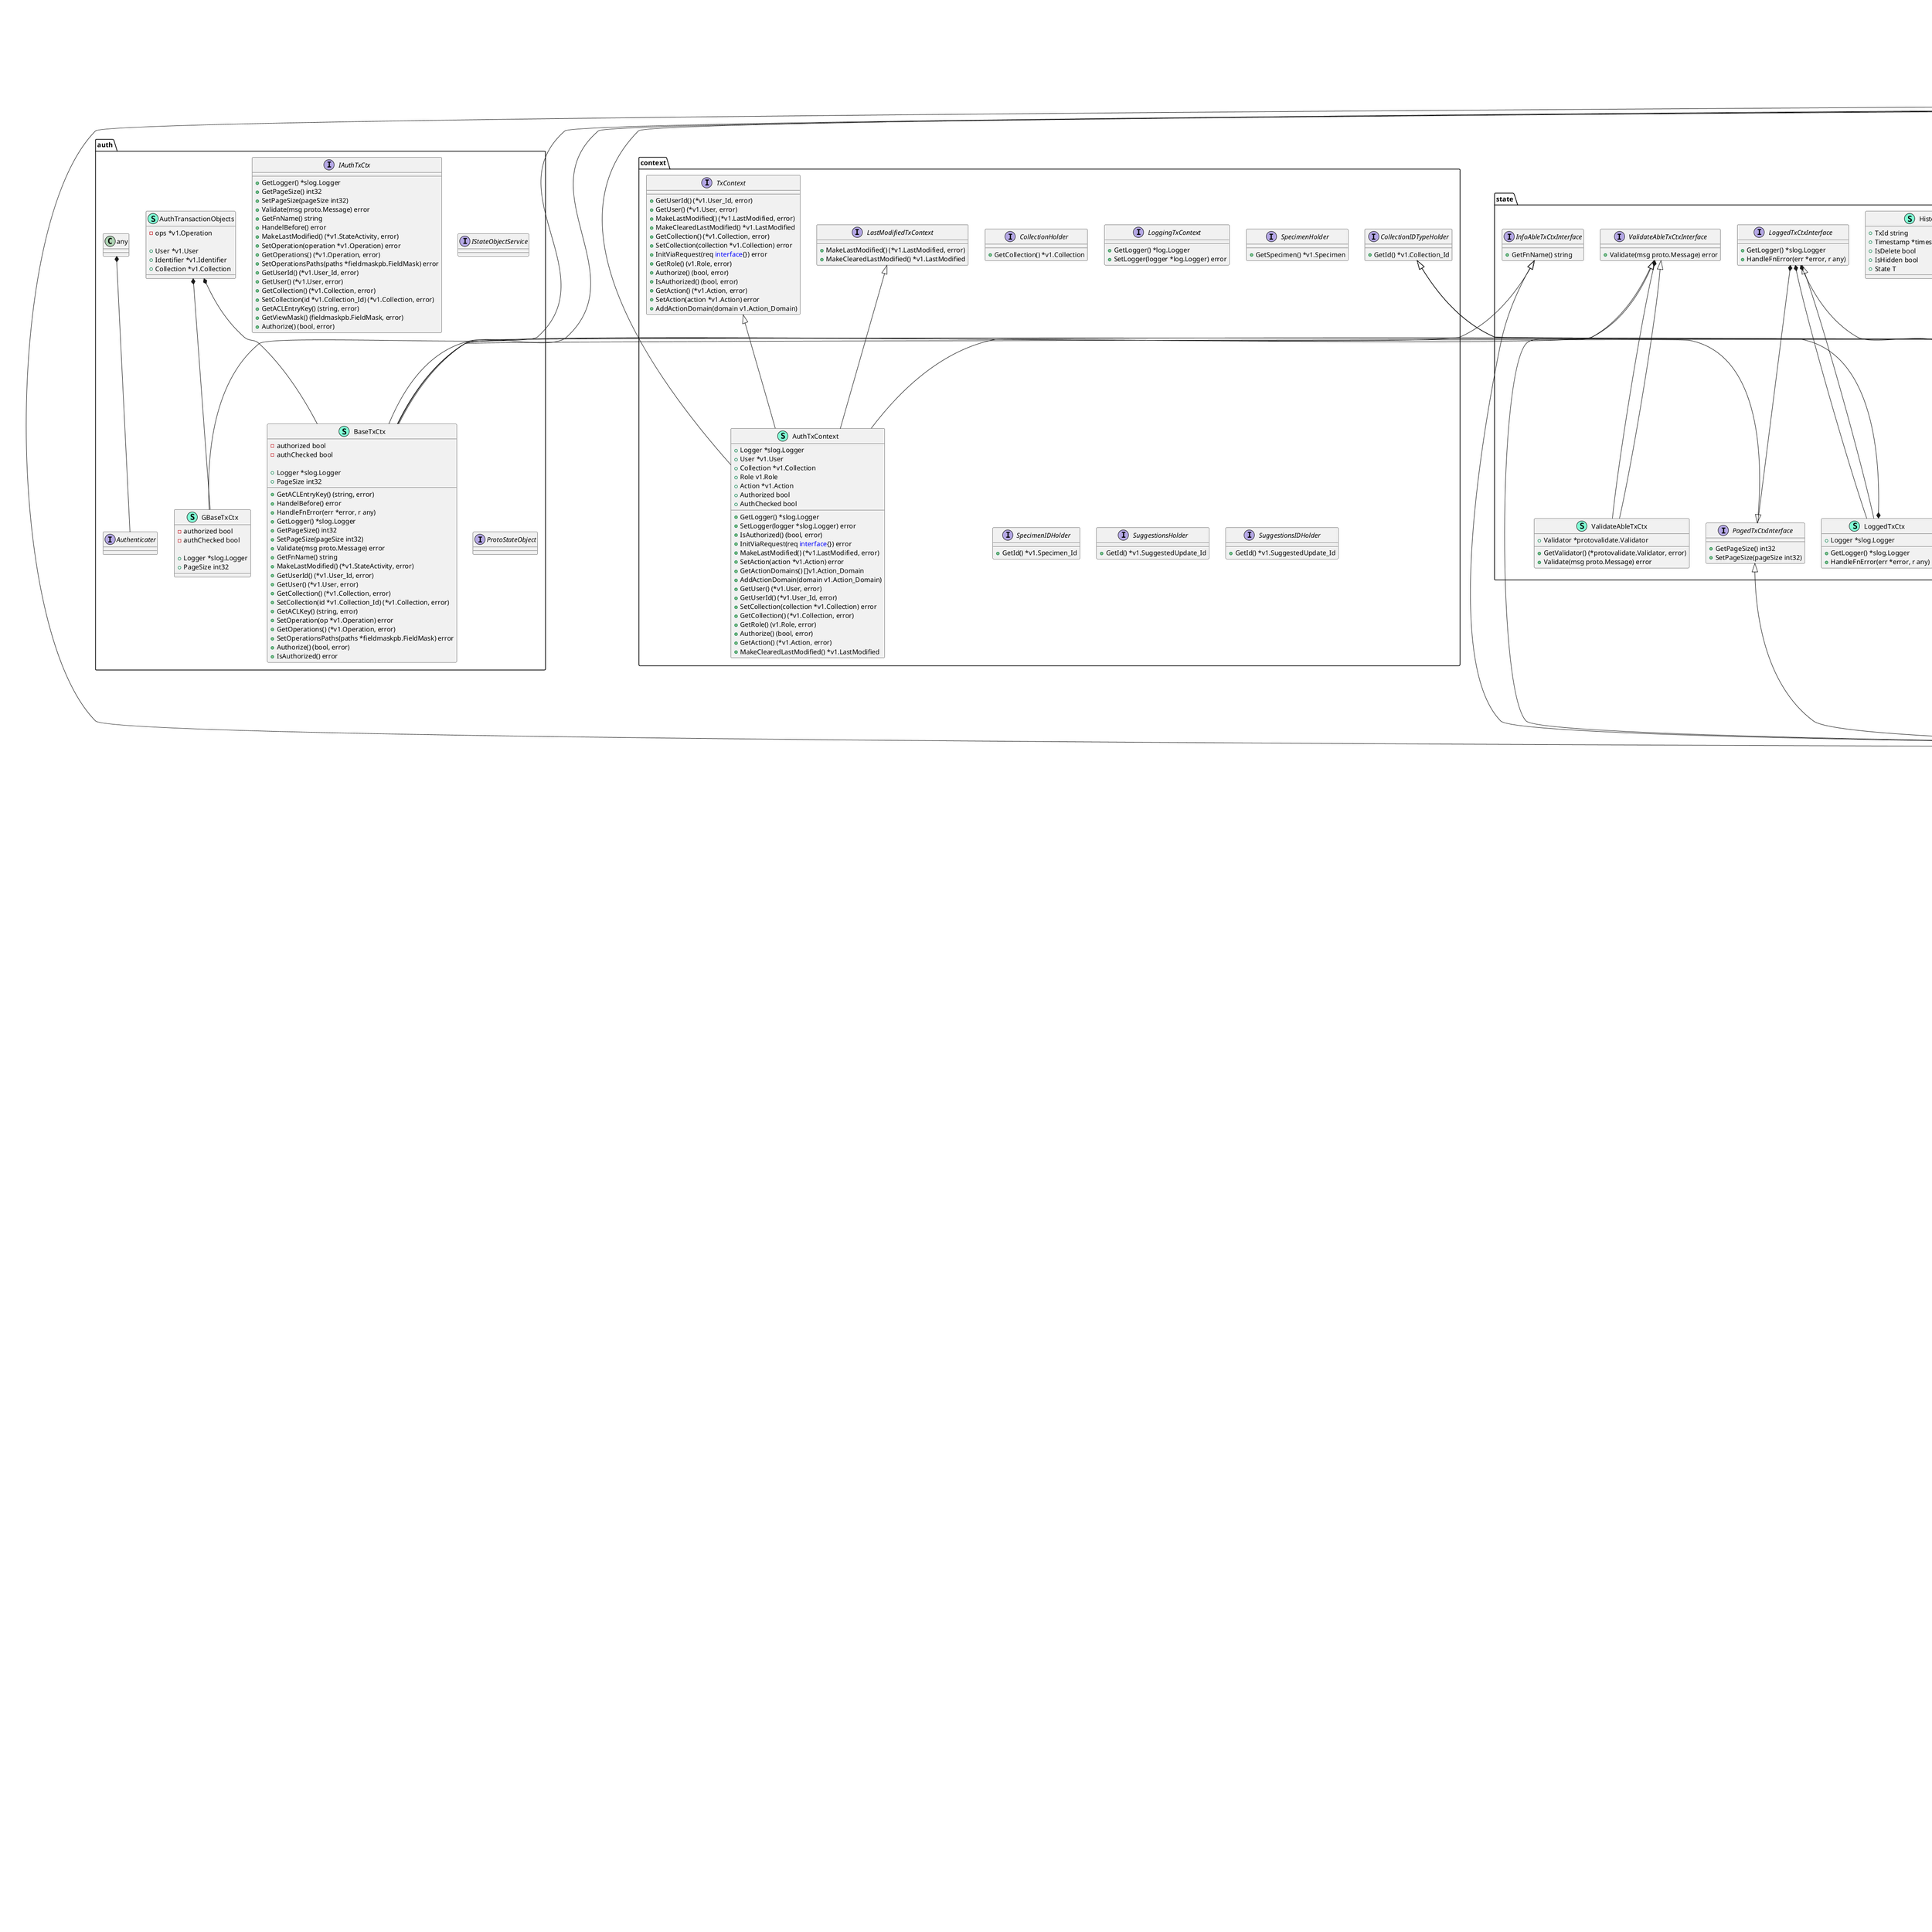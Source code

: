@startuml
namespace auth {
    class AuthTransactionObjects << (S,Aquamarine) >> {
        - ops *v1.Operation

        + User *v1.User
        + Identifier *v1.Identifier
        + Collection *v1.Collection

    }
    interface Authenticater  {
    }
    class BaseTxCtx << (S,Aquamarine) >> {
        - authorized bool
        - authChecked bool

        + Logger *slog.Logger
        + PageSize int32

        + GetACLEntryKey() (string, error)
        + HandelBefore() error
        + HandleFnError(err *error, r any)
        + GetLogger() *slog.Logger
        + GetPageSize() int32
        + SetPageSize(pageSize int32)
        + Validate(msg proto.Message) error
        + GetFnName() string
        + MakeLastModified() (*v1.StateActivity, error)
        + GetUserId() (*v1.User_Id, error)
        + GetUser() (*v1.User, error)
        + GetCollection() (*v1.Collection, error)
        + SetCollection(id *v1.Collection_Id) (*v1.Collection, error)
        + GetACLKey() (string, error)
        + SetOperation(op *v1.Operation) error
        + GetOperations() (*v1.Operation, error)
        + SetOperationsPaths(paths *fieldmaskpb.FieldMask) error
        + Authorize() (bool, error)
        + IsAuthorized() error

    }
    class GBaseTxCtx << (S,Aquamarine) >> {
        - authorized bool
        - authChecked bool

        + Logger *slog.Logger
        + PageSize int32

    }
    interface IAuthTxCtx  {
        + GetLogger() *slog.Logger
        + GetPageSize() int32
        + SetPageSize(pageSize int32)
        + Validate(msg proto.Message) error
        + GetFnName() string
        + HandelBefore() error
        + MakeLastModified() (*v1.StateActivity, error)
        + SetOperation(operation *v1.Operation) error
        + GetOperations() (*v1.Operation, error)
        + SetOperationsPaths(paths *fieldmaskpb.FieldMask) error
        + GetUserId() (*v1.User_Id, error)
        + GetUser() (*v1.User, error)
        + GetCollection() (*v1.Collection, error)
        + SetCollection(id *v1.Collection_Id) (*v1.Collection, error)
        + GetACLEntryKey() (string, error)
        + GetViewMask() (fieldmaskpb.FieldMask, error)
        + Authorize() (bool, error)

    }
    interface IStateObjectService  {
    }
    interface ProtoStateObject  {
    }
}
"auth.any" *-- "auth.Authenticater"
"auth.AuthTransactionObjects" *-- "auth.BaseTxCtx"
"contractapi.TransactionContext" *-- "auth.BaseTxCtx"
"auth.AuthTransactionObjects" *-- "auth.GBaseTxCtx"
"contractapi.TransactionContext" *-- "auth.GBaseTxCtx"

"contract.pageHolder" <|-- "auth.BaseTxCtx"
"state.InfoAbleTxCtxInterface" <|-- "auth.BaseTxCtx"
"state.PagedTxCtxInterface" <|-- "auth.BaseTxCtx"
"state.ValidateAbleTxCtxInterface" <|-- "auth.BaseTxCtx"

namespace context {
    class AuthTxContext << (S,Aquamarine) >> {
        + Logger *slog.Logger
        + User *v1.User
        + Collection *v1.Collection
        + Role v1.Role
        + Action *v1.Action
        + Authorized bool
        + AuthChecked bool

        + GetLogger() *slog.Logger
        + SetLogger(logger *slog.Logger) error
        + IsAuthorized() (bool, error)
        + InitViaRequest(req <font color=blue>interface</font>{}) error
        + MakeLastModified() (*v1.LastModified, error)
        + SetAction(action *v1.Action) error
        + GetActionDomains() []v1.Action_Domain
        + AddActionDomain(domain v1.Action_Domain)
        + GetUser() (*v1.User, error)
        + GetUserId() (*v1.User_Id, error)
        + SetCollection(collection *v1.Collection) error
        + GetCollection() (*v1.Collection, error)
        + GetRole() (v1.Role, error)
        + Authorize() (bool, error)
        + GetAction() (*v1.Action, error)
        + MakeClearedLastModified() *v1.LastModified

    }
    interface CollectionHolder  {
        + GetCollection() *v1.Collection

    }
    interface CollectionIDTypeHolder  {
        + GetId() *v1.Collection_Id

    }
    interface LastModifiedTxContext  {
        + MakeLastModified() (*v1.LastModified, error)
        + MakeClearedLastModified() *v1.LastModified

    }
    interface LoggingTxContext  {
        + GetLogger() *log.Logger
        + SetLogger(logger *log.Logger) error

    }
    interface SpecimenHolder  {
        + GetSpecimen() *v1.Specimen

    }
    interface SpecimenIDHolder  {
        + GetId() *v1.Specimen_Id

    }
    interface SuggestionsHolder  {
        + GetId() *v1.SuggestedUpdate_Id

    }
    interface SuggestionsIDHolder  {
        + GetId() *v1.SuggestedUpdate_Id

    }
    interface TxContext  {
        + GetUserId() (*v1.User_Id, error)
        + GetUser() (*v1.User, error)
        + MakeLastModified() (*v1.LastModified, error)
        + MakeClearedLastModified() *v1.LastModified
        + GetCollection() (*v1.Collection, error)
        + SetCollection(collection *v1.Collection) error
        + InitViaRequest(req <font color=blue>interface</font>{}) error
        + GetRole() (v1.Role, error)
        + Authorize() (bool, error)
        + IsAuthorized() (bool, error)
        + GetAction() (*v1.Action, error)
        + SetAction(action *v1.Action) error
        + AddActionDomain(domain v1.Action_Domain)

    }
}
"contractapi.TransactionContext" *-- "context.AuthTxContext"
"state.LoggedTxCtx" *-- "context.AuthTxContext"

"context.LastModifiedTxContext" <|-- "context.AuthTxContext"
"context.TxContext" <|-- "context.AuthTxContext"

namespace contract {
    class CCBioTxCtx << (S,Aquamarine) >> {
        + HandelBefore() error
        + InitViaReq(req proto.Message) error
        + FetchTransactionItems() error
        + ExtractTransactionItems(req <font color=blue>interface</font>{}) error

    }
    class SpecimenContractImpl << (S,Aquamarine) >> {
        + GetBeforeTransaction() <font color=blue>interface</font>{}
        + BeforeTransaction(ctx *CCBioTxCtx) error
        + SpecimenGet(ctx *CCBioTxCtx, req *v2.SpecimenGetRequest) (*v2.SpecimenGetResponse, error)
        + SpecimenGetList(ctx *CCBioTxCtx, req *v2.SpecimenGetListRequest) (*v2.SpecimenGetListResponse, error)
        + SpecimenGetByCollection(ctx *CCBioTxCtx, req *v2.SpecimenGetByCollectionRequest) (*v2.SpecimenGetByCollectionResponse, error)
        + SpecimenGetHistory(ctx *CCBioTxCtx, req *v2.SpecimenGetHistoryRequest) (*v2.SpecimenGetHistoryResponse, error)
        + SpecimenCreate(ctx *CCBioTxCtx, req *v2.SpecimenCreateRequest) (*v2.SpecimenCreateResponse, error)
        + SpecimenUpdate(ctx *CCBioTxCtx, req *v2.SpecimenUpdateRequest) (*v2.SpecimenUpdateResponse, error)
        + SpecimenDelete(ctx *CCBioTxCtx, req *v2.SpecimenDeleteRequest) (*v2.SpecimenDeleteResponse, error)
        + SpecimenHideTx(ctx *CCBioTxCtx, req *v2.SpecimenHideTxRequest) (*v2.SpecimenHideTxResponse, error)
        + SpecimenUnHideTx(ctx *CCBioTxCtx, req *v2.SpecimenUnHideTxRequest) (*v2.SpecimenUnHideTxResponse, error)
        + GetSuggestedUpdate(ctx *CCBioTxCtx, req *v2.GetSuggestedUpdateRequest) (*v2.GetSuggestedUpdateResponse, error)
        + GetSuggestedUpdateBySpecimen(ctx *CCBioTxCtx, req *v2.GetSuggestedUpdateBySpecimenRequest) (*v2.GetSuggestedUpdateBySpecimenResponse, error)
        + GetSuggestedUpdateByCollection(ctx *CCBioTxCtx, req *v2.GetSuggestedUpdateByCollectionRequest) (*v2.GetSuggestedUpdateByCollectionResponse, error)
        + GetSuggestedUpdateList(ctx *CCBioTxCtx, req *v2.GetSuggestedUpdateListRequest) (*v2.GetSuggestedUpdateListResponse, error)
        + SuggestedUpdateCreate(ctx *CCBioTxCtx, req *v2.SuggestedUpdateCreateRequest) (*v2.SuggestedUpdateCreateResponse, error)
        + SuggestedUpdateApprove(ctx *CCBioTxCtx, req *v2.SuggestedUpdateApproveRequest) (*v2.SuggestedUpdateApproveResponse, error)
        + SuggestedUpdateReject(ctx *CCBioTxCtx, req *v2.SuggestedUpdateRejectRequest) (*v2.SuggestedUpdateRejectResponse, error)

    }
    class TransactionObjects << (S,Aquamarine) >> {
        + Specimen *v2.Specimen
        + Suggested *v2.SuggestedUpdate
        + Mask *fieldmaskpb.FieldMask

    }
    interface collectionHolder  {
        + GetCollection() *rbac.Collection

    }
    interface collectionIdHolder  {
        + GetCollectionId() *rbac.Collection_Id

    }
    interface pageHolder  {
        + GetPageSize() int32

    }
    interface specimenHolder  {
        + GetSpecimen() *v2.Specimen

    }
    interface specimenIdHolder  {
        + GetId() *v2.Specimen_Id

    }
    interface suggestedUpdateHolder  {
        + GetSuggestedUpdate() *v2.SuggestedUpdate

    }
    interface suggestedUpdateIdHolder  {
        + GetId() *v2.SuggestedUpdate_Id

    }
    interface updatedMaskHolder  {
        + GetMask() *fieldmaskpb.FieldMask

    }
}
"contract.TransactionObjects" *-- "contract.CCBioTxCtx"
"contracts.TxCtx" *-- "contract.CCBioTxCtx"
"contractapi.Contract" *-- "contract.SpecimenContractImpl"
"v2.SpecimenServiceBase" *-- "contract.SpecimenContractImpl"


namespace contracts {
    class AuthContract << (S,Aquamarine) >> {
        + GetEvaluateTransactions() []string
        + GetIgnoredFunctions() []string
        + GetCurrentUser(ctx context.TxContext) (*v1.User, error)
        + GetCurrentUserId(ctx context.TxContext) (*v1.User_Id, error)
        + GetUser(ctx context.TxContext, id *v1.GetUserRequest) (*v1.User, error)
        + GetUserList(ctx context.TxContext) (*v1.User_List, error)
        + GetCollection(ctx context.TxContext, req *v1.GetCollectionRequest) (*v1.Collection, error)
        + GetCollectionList(ctx context.TxContext) (*v1.Collection_List, error)
        + UserRegister(ctx context.TxContext, req *v1.UserRegisterRequest) (*v1.User, error)
        + AddTestUsers(ctx context.TxContext) (*v1.User, error)
        + UserUpdateMembership(ctx context.TxContext, req *v1.UpdateMembershipRequest) (*v1.User, error)
        + CollectionCreate(ctx context.TxContext, req *v1.CollectionCreateRequest) (*v1.Collection, error)
        + CollectionUpdate(ctx context.TxContext, req *v1.CollectionUpdateRequest) (*v1.Collection, error)

    }
    class AuthContractImpl << (S,Aquamarine) >> {
        + CollectionGetList(ctx *AuthTxCtx) (*v1.CollectionGetListResponse, error)
        + CollectionGet(ctx *AuthTxCtx, req *v1.CollectionGetRequest) (*v1.CollectionGetResponse, error)
        + CollectionGetHistory(ctx *AuthTxCtx, req *v1.CollectionGetHistoryRequest) (*v1.CollectionGetHistoryResponse, error)
        + CollectionCreate(ctx *AuthTxCtx, req *v1.CollectionCreateRequest) (*v1.CollectionCreateResponse, error)
        + CollectionUpdateRoles(ctx *AuthTxCtx, req *v1.CollectionUpdateRolesRequest) (*v1.CollectionUpdateRolesResponse, error)
        + CollectionUpdatePermission(ctx *AuthTxCtx, req *v1.CollectionUpdatePermissionRequest) (*v1.CollectionUpdatePermissionResponse, error)
        + GetBeforeTransaction() <font color=blue>interface</font>{}
        + BeforeTransaction(ctx *AuthTxCtx) error
        + UserGetCurrent(ctx *AuthTxCtx) (*v1.UserGetCurrentResponse, error)
        + UserGetCurrentId(ctx *AuthTxCtx) (*v1.UserGetCurrentIdResponse, error)
        + UserGetList(ctx *AuthTxCtx) (*v1.UserGetListResponse, error)
        + UserGet(ctx *AuthTxCtx, req *v1.UserGetRequest) (*v1.UserGetResponse, error)
        + UserGetHistory(ctx *AuthTxCtx, req *v1.UserGetHistoryRequest) (*v1.UserGetHistoryResponse, error)
        + UserRegister(ctx *AuthTxCtx, req *v1.UserRegisterRequest) (*v1.UserRegisterResponse, error)
        + UserUpdateMembership(ctx *AuthTxCtx, req *v1.UserUpdateMembershipRequest) (*v1.UserUpdateMembershipResponse, error)

    }
    class AuthTxCtx << (S,Aquamarine) >> {
        + HandelBefore() error
        + ExtractAuthTransactionItems(req <font color=blue>interface</font>{}) error

    }
    interface AuthTxCtxInterface  {
        + ExtractAuthTransactionItems(req <font color=blue>interface</font>{}) error

    }
    interface ClearableFeild  {
        + GetLastModified() *v1.LastModified

    }
    interface CollectionHolder  {
        + GetCollection() *rbac.Collection

    }
    interface CollectionIdHolder  {
        + GetCollectionId() *rbac.Collection_Id

    }
    interface MappedProto  {
    }
    interface MessageFeild  {
        + GetLastModified() *v1.LastModified

    }
    class SpecimenContract << (S,Aquamarine) >> {
        + GetEvaluateTransactions() []string
        + GetSpecimen(ctx context.TxContext, req *v1.GetSpecimenRequest) (*v1.Specimen, error)
        + GetSpecimenList(ctx context.TxContext) ([]*v1.Specimen, error)
        + GetSpecimenByCollection(ctx context.TxContext, req *v1.GetSpecimenByCollectionRequest) ([]*v1.Specimen, error)
        + GetSpecimenHistory(ctx context.TxContext, req *v1.GetSpecimenHistoryRequest) (*v1.Specimen_History, error)
        + GetSuggestedUpdate(ctx context.TxContext, req *v1.GetSuggestedUpdateRequest) (*v1.SuggestedUpdate, error)
        + GetSuggestedUpdateList(ctx context.TxContext) ([]*v1.SuggestedUpdate, error)
        + GetSuggestedUpdateBySpecimen(ctx context.TxContext, req *v1.GetSuggestedUpdateBySpecimenRequest) ([]*v1.SuggestedUpdate, error)
        + GetSuggestedUpdateByCollectionRequest(ctx context.TxContext, req *v1.GetSuggestedUpdateByCollectionRequest) ([]*v1.SuggestedUpdate, error)
        + Stest(ctx context.TxContext, req *v1.STest)
        + SpecimenCreate(ctx context.TxContext, req *v1.SpecimenCreateRequest) (*v1.Specimen, error)
        + SpecimenUpdate(ctx context.TxContext, req *v1.SpecimenUpdateRequest) (*v1.Specimen, error)
        + SpecimenDelete(ctx context.TxContext, req *v1.SpecimenDeleteRequest) (*v1.Specimen, error)
        + SpecimenHideTx(ctx context.TxContext, req *v1.SpecimenHideTxRequest) (*v1.Specimen, error)
        + SpecimenUnHideTx(ctx context.TxContext, req *v1.SpecimenUnHideTxRequest) (*v1.Specimen, error)
        + SuggestedUpdateCreate(ctx context.TxContext, req *v1.SuggestedUpdateCreateRequest) (*v1.SuggestedUpdate, error)
        + SuggestedUpdateReject(ctx context.TxContext, req *v1.SuggestedUpdateRejectRequest) (*v1.SuggestedUpdate, error)
        + SuggestedUpdateApprove(ctx context.TxContext, req *v1.SuggestedUpdateApproveRequest) (*v1.SuggestedUpdate, error)

    }
    interface TimestampedProto  {
        + GetLastModified() *v1.LastModified

    }
    interface UserHolder  {
        + GetUser() *rbac.User

    }
    interface UserIdHolder  {
        + GetUserId() *rbac.User_Id

    }
}
"contractapi.Contract" *-- "contracts.AuthContract"
"contractapi.Contract" *-- "contracts.AuthContractImpl"
"v1.AuthServiceBase" *-- "contracts.AuthContractImpl"
"rbac.TxCtx" *-- "contracts.AuthTxCtx"
"contractapi.Contract" *-- "contracts.SpecimenContract"

"contracts.AuthTxCtxInterface" <|-- "contracts.AuthTxCtx"

namespace example {
    class NestedMessage << (S,Aquamarine) >> {
        - state protoimpl.MessageState
        - sizeCache protoimpl.SizeCache
        - unknownFields protoimpl.UnknownFields

        + Name string
        + SimpleMessage *SimpleMessage

        - validate(all bool) error

        + Reset()
        + String() string
        + ProtoMessage()
        + ProtoReflect() protoreflect.Message
        + Descriptor() ([]byte, []int)
        + GetName() string
        + GetSimpleMessage() *SimpleMessage
        + MarshalJSON() ([]byte, error)
        + UnmarshalJSON(b []byte) error
        + Validate() error
        + ValidateAll() error

    }
    class NestedMessageMultiError << (S,Aquamarine) >> {
        + Error() string
        + AllErrors() []error

    }
    class NestedMessageValidationError << (S,Aquamarine) >> {
        - field string
        - reason string
        - cause error
        - key bool

        + Field() string
        + Reason() string
        + Cause() error
        + Key() bool
        + ErrorName() string
        + Error() string

    }
    class SimpleMessage << (S,Aquamarine) >> {
        - state protoimpl.MessageState
        - sizeCache protoimpl.SizeCache
        - unknownFields protoimpl.UnknownFields

        + Id string
        + IsSimple bool
        + SampleList []int32

        - validate(all bool) error

        + Reset()
        + String() string
        + ProtoMessage()
        + ProtoReflect() protoreflect.Message
        + Descriptor() ([]byte, []int)
        + GetId() string
        + GetIsSimple() bool
        + GetSampleList() []int32
        + MarshalJSON() ([]byte, error)
        + UnmarshalJSON(b []byte) error
        + Validate() error
        + ValidateAll() error

    }
    class SimpleMessageMultiError << (S,Aquamarine) >> {
        + Error() string
        + AllErrors() []error

    }
    class SimpleMessageValidationError << (S,Aquamarine) >> {
        - field string
        - reason string
        - cause error
        - key bool

        + Field() string
        + Reason() string
        + Cause() error
        + Key() bool
        + ErrorName() string
        + Error() string

    }
    class example.NestedMessageMultiError << (T, #FF7700) >>  {
    }
    class example.SimpleMessageMultiError << (T, #FF7700) >>  {
    }
}


namespace generators {
    class DiffGenerator << (S,Aquamarine) >> {
        - handelField(g *protogen.GeneratedFile, f *protogen.Field)
        - wktLookup(t protoreflect.FullName) bool

        + GenerateFile(gen *protogen.Plugin, file *protogen.File) (*protogen.GeneratedFile, error)
        + GenerateMessage(g *protogen.GeneratedFile, msg *protogen.Message)

    }
    interface FileGenerator  {
        + GenerateFile(gen *protogen.Plugin, file *protogen.File) (*protogen.GeneratedFile, error)

    }
    class KeyGenerator << (S,Aquamarine) >> {
        + GenerateFile(gen *protogen.Plugin, file *protogen.File) (*protogen.GeneratedFile, error)
        + GenerateMessage(gen *protogen.Plugin, g *protogen.GeneratedFile, msg *protogen.Message) bool

    }
    class ServiceGenerator << (S,Aquamarine) >> {
        + GenerateFile(gen *protogen.Plugin, file *protogen.File) (*protogen.GeneratedFile, error)
        + GenerateService(gen *protogen.Plugin, g *protogen.GeneratedFile, v *protogen.Service)
        + GenerateInterface(gen *protogen.Plugin, g *protogen.GeneratedFile, v *protogen.Service)
        + GenerateStruct(gen *protogen.Plugin, g *protogen.GeneratedFile, v *protogen.Service)
        + GenerateStructEvaluateTransactions(gen *protogen.Plugin, g *protogen.GeneratedFile, v *protogen.Service)

    }
    class TextGenerater << (S,Aquamarine) >> {
        + GenerateFile(gen *protogen.Plugin, file *protogen.File) (*protogen.GeneratedFile, error)
        + GenerateService(gen *protogen.Plugin, g *protogen.GeneratedFile, v *protogen.Service)
        + GenerateInterface(gen *protogen.Plugin, g *protogen.GeneratedFile, v *protogen.Service)
        + GenerateStruct(gen *protogen.Plugin, g *protogen.GeneratedFile, v *protogen.Service)
        + GenerateStructEvaluateTransactions(gen *protogen.Plugin, g *protogen.GeneratedFile, v *protogen.Service)
        + GenerateOperationLookup(gen *protogen.Plugin, g *protogen.GeneratedFile, v *protogen.Service)

    }
}

"generators.FileGenerator" <|-- "generators.DiffGenerator"
"generators.FileGenerator" <|-- "generators.KeyGenerator"
"generators.FileGenerator" <|-- "generators.ServiceGenerator"
"generators.FileGenerator" <|-- "generators.TextGenerater"

namespace hlf {
    class DataField << (S,Aquamarine) >> {
        - state protoimpl.MessageState
        - sizeCache protoimpl.SizeCache
        - unknownFields protoimpl.UnknownFields

        + IsData bool
        + UpdatedLog *fieldmaskpb.FieldMask

        - validate(all bool) error

        + Reset()
        + String() string
        + ProtoMessage()
        + ProtoReflect() protoreflect.Message
        + Descriptor() ([]byte, []int)
        + GetIsData() bool
        + GetUpdatedLog() *fieldmaskpb.FieldMask
        + MarshalJSON() ([]byte, error)
        + UnmarshalJSON(b []byte) error
        + Validate() error
        + ValidateAll() error

    }
    class DataFieldMultiError << (S,Aquamarine) >> {
        + Error() string
        + AllErrors() []error

    }
    class DataFieldValidationError << (S,Aquamarine) >> {
        - field string
        - reason string
        - cause error
        - key bool

        + Field() string
        + Reason() string
        + Cause() error
        + Key() bool
        + ErrorName() string
        + Error() string

    }
    class History << (S,Aquamarine) >> {
        - state protoimpl.MessageState
        - sizeCache protoimpl.SizeCache
        - unknownFields protoimpl.UnknownFields

        + Entries []*History_Entry

        - validate(all bool) error

        + Reset()
        + String() string
        + ProtoMessage()
        + ProtoReflect() protoreflect.Message
        + Descriptor() ([]byte, []int)
        + GetEntries() []*History_Entry
        + MarshalJSON() ([]byte, error)
        + UnmarshalJSON(b []byte) error
        + Validate() error
        + ValidateAll() error

    }
    class HistoryMultiError << (S,Aquamarine) >> {
        + Error() string
        + AllErrors() []error

    }
    class HistoryValidationError << (S,Aquamarine) >> {
        - field string
        - reason string
        - cause error
        - key bool

        + Field() string
        + Reason() string
        + Cause() error
        + Key() bool
        + ErrorName() string
        + Error() string

    }
    class History_Entry << (S,Aquamarine) >> {
        - state protoimpl.MessageState
        - sizeCache protoimpl.SizeCache
        - unknownFields protoimpl.UnknownFields

        + TxId string
        + Timestamp *timestamppb.Timestamp
        + IsDeleted bool
        + IsHidden bool
        + State *anypb.Any

        - validate(all bool) error

        + Reset()
        + String() string
        + ProtoMessage()
        + ProtoReflect() protoreflect.Message
        + Descriptor() ([]byte, []int)
        + GetTxId() string
        + GetTimestamp() *timestamppb.Timestamp
        + GetIsDeleted() bool
        + GetIsHidden() bool
        + GetState() *anypb.Any
        + MarshalJSON() ([]byte, error)
        + UnmarshalJSON(b []byte) error
        + Validate() error
        + ValidateAll() error

    }
    class History_EntryMultiError << (S,Aquamarine) >> {
        + Error() string
        + AllErrors() []error

    }
    class History_EntryValidationError << (S,Aquamarine) >> {
        - field string
        - reason string
        - cause error
        - key bool

        + Field() string
        + Reason() string
        + Cause() error
        + Key() bool
        + ErrorName() string
        + Error() string

    }
    class KeySchema << (S,Aquamarine) >> {
        - state protoimpl.MessageState
        - sizeCache protoimpl.SizeCache
        - unknownFields protoimpl.UnknownFields

        + Namespace string
        + KeyPaths *fieldmaskpb.FieldMask

        - validate(all bool) error

        + Reset()
        + String() string
        + ProtoMessage()
        + ProtoReflect() protoreflect.Message
        + Descriptor() ([]byte, []int)
        + GetNamespace() string
        + GetKeyPaths() *fieldmaskpb.FieldMask
        + MarshalJSON() ([]byte, error)
        + UnmarshalJSON(b []byte) error
        + Validate() error
        + ValidateAll() error

    }
    class KeySchemaMultiError << (S,Aquamarine) >> {
        + Error() string
        + AllErrors() []error

    }
    class KeySchemaValidationError << (S,Aquamarine) >> {
        - field string
        - reason string
        - cause error
        - key bool

        + Field() string
        + Reason() string
        + Cause() error
        + Key() bool
        + ErrorName() string
        + Error() string

    }
    class ObjectDiff << (S,Aquamarine) >> {
        - state protoimpl.MessageState
        - sizeCache protoimpl.SizeCache
        - unknownFields protoimpl.UnknownFields

        + ObjectName string
        + AllFields bool
        + UpdatedFields []string
        + DeletedFields []string
        + AddedFields []string

        - validate(all bool) error

        + Reset()
        + String() string
        + ProtoMessage()
        + ProtoReflect() protoreflect.Message
        + Descriptor() ([]byte, []int)
        + GetObjectName() string
        + GetAllFields() bool
        + GetUpdatedFields() []string
        + GetDeletedFields() []string
        + GetAddedFields() []string
        + MarshalJSON() ([]byte, error)
        + UnmarshalJSON(b []byte) error
        + Validate() error
        + ValidateAll() error

    }
    class ObjectDiffMultiError << (S,Aquamarine) >> {
        + Error() string
        + AllErrors() []error

    }
    class ObjectDiffValidationError << (S,Aquamarine) >> {
        - field string
        - reason string
        - cause error
        - key bool

        + Field() string
        + Reason() string
        + Cause() error
        + Key() bool
        + ErrorName() string
        + Error() string

    }
    class TransactionType << (S,Aquamarine) >> {
        + Enum() *TransactionType
        + String() string
        + Descriptor() protoreflect.EnumDescriptor
        + Type() protoreflect.EnumType
        + Number() protoreflect.EnumNumber
        + EnumDescriptor() ([]byte, []int)

    }
    class hlf.DataFieldMultiError << (T, #FF7700) >>  {
    }
    class hlf.HistoryMultiError << (T, #FF7700) >>  {
    }
    class hlf.History_EntryMultiError << (T, #FF7700) >>  {
    }
    class hlf.KeySchemaMultiError << (T, #FF7700) >>  {
    }
    class hlf.ObjectDiffMultiError << (T, #FF7700) >>  {
    }
    class hlf.TransactionType << (T, #FF7700) >>  {
    }
}


namespace main {
    class ServerConfig << (S,Aquamarine) >> {
        + CCID string
        + Address string
        + CCID string
        + Address string
        + CCID string
        + Address string
        + CCID string
        + Address string

    }
}


namespace rbac {
    class ACL << (S,Aquamarine) >> {
        - state protoimpl.MessageState
        - sizeCache protoimpl.SizeCache
        - unknownFields protoimpl.UnknownFields

        + RoleDefs *ACL_Policy_Roles
        + RolePermissions *ACL_Policy_Roles
        + Memberships *ACL_Policy_Roles
        + Object *ACL_Policy_Object
        + ObjectPaths *ACL_PathPermission

        - validate(all bool) error

        + Reset()
        + String() string
        + ProtoMessage()
        + ProtoReflect() protoreflect.Message
        + Descriptor() ([]byte, []int)
        + GetRoleDefs() *ACL_Policy_Roles
        + GetRolePermissions() *ACL_Policy_Roles
        + GetMemberships() *ACL_Policy_Roles
        + GetObject() *ACL_Policy_Object
        + GetObjectPaths() *ACL_PathPermission
        + MarshalJSON() ([]byte, error)
        + UnmarshalJSON(b []byte) error
        + Validate() error
        + ValidateAll() error

    }
    class ACLMultiError << (S,Aquamarine) >> {
        + Error() string
        + AllErrors() []error

    }
    class ACLValidationError << (S,Aquamarine) >> {
        - field string
        - reason string
        - cause error
        - key bool

        + Field() string
        + Reason() string
        + Cause() error
        + Key() bool
        + ErrorName() string
        + Error() string

    }
    class ACL_Action << (S,Aquamarine) >> {
        + Enum() *ACL_Action
        + String() string
        + Descriptor() protoreflect.EnumDescriptor
        + Type() protoreflect.EnumType
        + Number() protoreflect.EnumNumber
        + EnumDescriptor() ([]byte, []int)

    }
    class ACL_Domain << (S,Aquamarine) >> {
        + Enum() *ACL_Domain
        + String() string
        + Descriptor() protoreflect.EnumDescriptor
        + Type() protoreflect.EnumType
        + Number() protoreflect.EnumNumber
        + EnumDescriptor() ([]byte, []int)

    }
    class ACL_Operation << (S,Aquamarine) >> {
        - state protoimpl.MessageState
        - sizeCache protoimpl.SizeCache
        - unknownFields protoimpl.UnknownFields

        + Domain ACL_Domain
        + Action ACL_Action
        + Paths *fieldmaskpb.FieldMask

        - validate(all bool) error

        + Reset()
        + String() string
        + ProtoMessage()
        + ProtoReflect() protoreflect.Message
        + Descriptor() ([]byte, []int)
        + GetDomain() ACL_Domain
        + GetAction() ACL_Action
        + GetPaths() *fieldmaskpb.FieldMask
        + MarshalJSON() ([]byte, error)
        + UnmarshalJSON(b []byte) error
        + Validate() error
        + ValidateAll() error

    }
    class ACL_OperationMultiError << (S,Aquamarine) >> {
        + Error() string
        + AllErrors() []error

    }
    class ACL_OperationValidationError << (S,Aquamarine) >> {
        - field string
        - reason string
        - cause error
        - key bool

        + Field() string
        + Reason() string
        + Cause() error
        + Key() bool
        + ErrorName() string
        + Error() string

    }
    class ACL_PathPermission << (S,Aquamarine) >> {
        - state protoimpl.MessageState
        - sizeCache protoimpl.SizeCache
        - unknownFields protoimpl.UnknownFields

        + Path string
        + AllowSubPaths bool
        + SubPaths <font color=blue>map</font>[string]*ACL_PathPermission
        + Policy *ACL_Policy_ObjectField

        - validate(all bool) error

        + Reset()
        + String() string
        + ProtoMessage()
        + ProtoReflect() protoreflect.Message
        + Descriptor() ([]byte, []int)
        + GetPath() string
        + GetAllowSubPaths() bool
        + GetSubPaths() <font color=blue>map</font>[string]*ACL_PathPermission
        + GetPolicy() *ACL_Policy_ObjectField
        + MarshalJSON() ([]byte, error)
        + UnmarshalJSON(b []byte) error
        + Validate() error
        + ValidateAll() error

    }
    class ACL_PathPermissionMultiError << (S,Aquamarine) >> {
        + Error() string
        + AllErrors() []error

    }
    class ACL_PathPermissionValidationError << (S,Aquamarine) >> {
        - field string
        - reason string
        - cause error
        - key bool

        + Field() string
        + Reason() string
        + Cause() error
        + Key() bool
        + ErrorName() string
        + Error() string

    }
    class ACL_Policy << (S,Aquamarine) >> {
        - state protoimpl.MessageState
        - sizeCache protoimpl.SizeCache
        - unknownFields protoimpl.UnknownFields

        + Policy isACL_Policy_Policy

        - validate(all bool) error

        + Reset()
        + String() string
        + ProtoMessage()
        + ProtoReflect() protoreflect.Message
        + Descriptor() ([]byte, []int)
        + GetPolicy() isACL_Policy_Policy
        + GetRoles() *ACL_Policy_Roles
        + GetMembership() *ACL_Policy_Roles
        + GetObject() *ACL_Policy_Object
        + GetObjectField() *ACL_Policy_ObjectField
        + MarshalJSON() ([]byte, error)
        + UnmarshalJSON(b []byte) error
        + Validate() error
        + ValidateAll() error

    }
    class ACL_PolicyMultiError << (S,Aquamarine) >> {
        + Error() string
        + AllErrors() []error

    }
    class ACL_PolicyValidationError << (S,Aquamarine) >> {
        - field string
        - reason string
        - cause error
        - key bool

        + Field() string
        + Reason() string
        + Cause() error
        + Key() bool
        + ErrorName() string
        + Error() string

    }
    class ACL_Policy_Membership << (S,Aquamarine) >> {
        + Membership *ACL_Policy_Roles

        - isACL_Policy_Policy()

    }
    class ACL_Policy_Object << (S,Aquamarine) >> {
        - state protoimpl.MessageState
        - sizeCache protoimpl.SizeCache
        - unknownFields protoimpl.UnknownFields

        + View bool
        + Create bool
        + Delete bool
        + ViewHistory bool
        + HiddenTx bool

        - validate(all bool) error

        + Reset()
        + String() string
        + ProtoMessage()
        + ProtoReflect() protoreflect.Message
        + Descriptor() ([]byte, []int)
        + GetView() bool
        + GetCreate() bool
        + GetDelete() bool
        + GetViewHistory() bool
        + GetHiddenTx() bool
        + MarshalJSON() ([]byte, error)
        + UnmarshalJSON(b []byte) error
        + Validate() error
        + ValidateAll() error

    }
    class ACL_Policy_ObjectField << (S,Aquamarine) >> {
        - state protoimpl.MessageState
        - sizeCache protoimpl.SizeCache
        - unknownFields protoimpl.UnknownFields

        + View bool
        + Edit bool
        + SuggestEdit bool
        + SuggestApprove bool
        + SuggestReject bool

        - validate(all bool) error

        + Reset()
        + String() string
        + ProtoMessage()
        + ProtoReflect() protoreflect.Message
        + Descriptor() ([]byte, []int)
        + GetView() bool
        + GetEdit() bool
        + GetSuggestEdit() bool
        + GetSuggestApprove() bool
        + GetSuggestReject() bool
        + MarshalJSON() ([]byte, error)
        + UnmarshalJSON(b []byte) error
        + Validate() error
        + ValidateAll() error

    }
    class ACL_Policy_ObjectFieldMultiError << (S,Aquamarine) >> {
        + Error() string
        + AllErrors() []error

    }
    class ACL_Policy_ObjectFieldValidationError << (S,Aquamarine) >> {
        - field string
        - reason string
        - cause error
        - key bool

        + Field() string
        + Reason() string
        + Cause() error
        + Key() bool
        + ErrorName() string
        + Error() string

    }
    class ACL_Policy_ObjectField_ << (S,Aquamarine) >> {
        + ObjectField *ACL_Policy_ObjectField

        - isACL_Policy_Policy()

    }
    class ACL_Policy_ObjectMultiError << (S,Aquamarine) >> {
        + Error() string
        + AllErrors() []error

    }
    class ACL_Policy_ObjectValidationError << (S,Aquamarine) >> {
        - field string
        - reason string
        - cause error
        - key bool

        + Field() string
        + Reason() string
        + Cause() error
        + Key() bool
        + ErrorName() string
        + Error() string

    }
    class ACL_Policy_Object_ << (S,Aquamarine) >> {
        + Object *ACL_Policy_Object

        - isACL_Policy_Policy()

    }
    class ACL_Policy_Roles << (S,Aquamarine) >> {
        - state protoimpl.MessageState
        - sizeCache protoimpl.SizeCache
        - unknownFields protoimpl.UnknownFields

        + View bool
        + Create bool
        + Edit bool
        + Delete bool

        - validate(all bool) error

        + Reset()
        + String() string
        + ProtoMessage()
        + ProtoReflect() protoreflect.Message
        + Descriptor() ([]byte, []int)
        + GetView() bool
        + GetCreate() bool
        + GetEdit() bool
        + GetDelete() bool
        + MarshalJSON() ([]byte, error)
        + UnmarshalJSON(b []byte) error
        + Validate() error
        + ValidateAll() error

    }
    class ACL_Policy_RolesMultiError << (S,Aquamarine) >> {
        + Error() string
        + AllErrors() []error

    }
    class ACL_Policy_RolesValidationError << (S,Aquamarine) >> {
        - field string
        - reason string
        - cause error
        - key bool

        + Field() string
        + Reason() string
        + Cause() error
        + Key() bool
        + ErrorName() string
        + Error() string

    }
    class ACL_Policy_Roles_ << (S,Aquamarine) >> {
        + Roles *ACL_Policy_Roles

        - isACL_Policy_Policy()

    }
    class AuthTransactionObjects << (S,Aquamarine) >> {
        - ops *rbac.ACL_Operation

        + User *rbac.User
        + Collection *rbac.Collection

    }
    interface AuthTxCtxInterface  {
        + HandelBefore() error
        + GetFnName() string
        + MakeLastModified() (*rbac.StateActivity, error)
        + GetUserId() (*rbac.User_Id, error)
        + GetUser() (*rbac.User, error)
        + GetCollection() (*rbac.Collection, error)
        + SetCollection(id *rbac.Collection_Id) (*rbac.Collection, error)
        + GetRole() (string, error)
        + SetOperation(operation *rbac.ACL_Operation) error
        + GetOperations() (*rbac.ACL_Operation, error)
        + SetOperationsPaths(paths *fieldmaskpb.FieldMask) error
        + Authorize() (bool, error)

    }
    class Collection << (S,Aquamarine) >> {
        - state protoimpl.MessageState
        - sizeCache protoimpl.SizeCache
        - unknownFields protoimpl.UnknownFields

        + Id *Collection_Id
        + ObjectNamespace string
        + ObjectType string
        + Roles <font color=blue>map</font>[string]string
        + Acl <font color=blue>map</font>[string]*ACL

        - validate(all bool) error

        + Namespace() string
        + Key() ([]string, error)
        + Reset()
        + String() string
        + ProtoMessage()
        + ProtoReflect() protoreflect.Message
        + Descriptor() ([]byte, []int)
        + GetId() *Collection_Id
        + GetObjectNamespace() string
        + GetObjectType() string
        + GetRoles() <font color=blue>map</font>[string]string
        + GetAcl() <font color=blue>map</font>[string]*ACL
        + MarshalJSON() ([]byte, error)
        + UnmarshalJSON(b []byte) error
        + Validate() error
        + ValidateAll() error

    }
    class CollectionMultiError << (S,Aquamarine) >> {
        + Error() string
        + AllErrors() []error

    }
    class CollectionValidationError << (S,Aquamarine) >> {
        - field string
        - reason string
        - cause error
        - key bool

        + Field() string
        + Reason() string
        + Cause() error
        + Key() bool
        + ErrorName() string
        + Error() string

    }
    class Collection_Id << (S,Aquamarine) >> {
        - state protoimpl.MessageState
        - sizeCache protoimpl.SizeCache
        - unknownFields protoimpl.UnknownFields

        + CollectionId string

        - validate(all bool) error

        + Reset()
        + String() string
        + ProtoMessage()
        + ProtoReflect() protoreflect.Message
        + Descriptor() ([]byte, []int)
        + GetCollectionId() string
        + MarshalJSON() ([]byte, error)
        + UnmarshalJSON(b []byte) error
        + Validate() error
        + ValidateAll() error

    }
    class Collection_IdMultiError << (S,Aquamarine) >> {
        + Error() string
        + AllErrors() []error

    }
    class Collection_IdValidationError << (S,Aquamarine) >> {
        - field string
        - reason string
        - cause error
        - key bool

        + Field() string
        + Reason() string
        + Cause() error
        + Key() bool
        + ErrorName() string
        + Error() string

    }
    class ContextHelpers << (S,Aquamarine) >> {
        + Logger *slog.Logger
        + PageSize int32
        + Validator *protovalidate.Validator

    }
    class Error << (S,Aquamarine) >> {
        + Enum() *Error
        + String() string
        + Descriptor() protoreflect.EnumDescriptor
        + Type() protoreflect.EnumType
        + Number() protoreflect.EnumNumber
        + EnumDescriptor() ([]byte, []int)

    }
    interface GenericAuthTxCtxInterface  {
    }
    class History << (S,Aquamarine) >> {
        - state protoimpl.MessageState
        - sizeCache protoimpl.SizeCache
        - unknownFields protoimpl.UnknownFields

        + Entries []*History_Entry

        - validate(all bool) error

        + Reset()
        + String() string
        + ProtoMessage()
        + ProtoReflect() protoreflect.Message
        + Descriptor() ([]byte, []int)
        + GetEntries() []*History_Entry
        + MarshalJSON() ([]byte, error)
        + UnmarshalJSON(b []byte) error
        + Validate() error
        + ValidateAll() error

    }
    class HistoryMultiError << (S,Aquamarine) >> {
        + Error() string
        + AllErrors() []error

    }
    class HistoryValidationError << (S,Aquamarine) >> {
        - field string
        - reason string
        - cause error
        - key bool

        + Field() string
        + Reason() string
        + Cause() error
        + Key() bool
        + ErrorName() string
        + Error() string

    }
    class History_Entry << (S,Aquamarine) >> {
        - state protoimpl.MessageState
        - sizeCache protoimpl.SizeCache
        - unknownFields protoimpl.UnknownFields

        + TxId string
        + Timestamp *timestamppb.Timestamp
        + IsDeleted bool
        + IsHidden bool
        + State *anypb.Any

        - validate(all bool) error

        + Reset()
        + String() string
        + ProtoMessage()
        + ProtoReflect() protoreflect.Message
        + Descriptor() ([]byte, []int)
        + GetTxId() string
        + GetTimestamp() *timestamppb.Timestamp
        + GetIsDeleted() bool
        + GetIsHidden() bool
        + GetState() *anypb.Any
        + MarshalJSON() ([]byte, error)
        + UnmarshalJSON(b []byte) error
        + Validate() error
        + ValidateAll() error

    }
    class History_EntryMultiError << (S,Aquamarine) >> {
        + Error() string
        + AllErrors() []error

    }
    class History_EntryValidationError << (S,Aquamarine) >> {
        - field string
        - reason string
        - cause error
        - key bool

        + Field() string
        + Reason() string
        + Cause() error
        + Key() bool
        + ErrorName() string
        + Error() string

    }
    class StateActivity << (S,Aquamarine) >> {
        - state protoimpl.MessageState
        - sizeCache protoimpl.SizeCache
        - unknownFields protoimpl.UnknownFields

        + TxId string
        + Note string
        + Timestamp *timestamppb.Timestamp
        + UserId *User_Id

        - validate(all bool) error

        + Reset()
        + String() string
        + ProtoMessage()
        + ProtoReflect() protoreflect.Message
        + Descriptor() ([]byte, []int)
        + GetTxId() string
        + GetNote() string
        + GetTimestamp() *timestamppb.Timestamp
        + GetUserId() *User_Id
        + MarshalJSON() ([]byte, error)
        + UnmarshalJSON(b []byte) error
        + Validate() error
        + ValidateAll() error

    }
    class StateActivityMultiError << (S,Aquamarine) >> {
        + Error() string
        + AllErrors() []error

    }
    class StateActivityValidationError << (S,Aquamarine) >> {
        - field string
        - reason string
        - cause error
        - key bool

        + Field() string
        + Reason() string
        + Cause() error
        + Key() bool
        + ErrorName() string
        + Error() string

    }
    class TxCtx << (S,Aquamarine) >> {
        - authorized bool
        - authChecked bool

        + HandelBefore() error
        + BaseHandelBefore() error
        + HandleFnError(err *error, r any)
        + GetLogger() *slog.Logger
        + SetLogger(logger *slog.Logger) error
        + GetPageSize() int32
        + SetPageSize(pageSize int32)
        + GetValidator() (*protovalidate.Validator, error)
        + Validate(msg proto.Message) error
        + GetFnName() string
        + MakeLastModified() (*rbac.StateActivity, error)
        + GetUserId() (*rbac.User_Id, error)
        + GetUser() (*rbac.User, error)
        + GetCollection() (*rbac.Collection, error)
        + SetCollection(id *rbac.Collection_Id) (*rbac.Collection, error)
        + GetRole() (string, error)
        + SetOperation(op *rbac.ACL_Operation) error
        + GetOperations() (*rbac.ACL_Operation, error)
        + SetOperationsPaths(paths *fieldmaskpb.FieldMask) error
        + Authorize() (bool, error)
        + IsAuthorized() error

    }
    class User << (S,Aquamarine) >> {
        - state protoimpl.MessageState
        - sizeCache protoimpl.SizeCache
        - unknownFields protoimpl.UnknownFields

        + Id *User_Id
        + Name string
        + Roles <font color=blue>map</font>[string]*User_Role
        + Metadata <font color=blue>map</font>[string]string

        - validate(all bool) error

        + Namespace() string
        + Key() ([]string, error)
        + Reset()
        + String() string
        + ProtoMessage()
        + ProtoReflect() protoreflect.Message
        + Descriptor() ([]byte, []int)
        + GetId() *User_Id
        + GetName() string
        + GetRoles() <font color=blue>map</font>[string]*User_Role
        + GetMetadata() <font color=blue>map</font>[string]string
        + MarshalJSON() ([]byte, error)
        + UnmarshalJSON(b []byte) error
        + Validate() error
        + ValidateAll() error

    }
    class UserMultiError << (S,Aquamarine) >> {
        + Error() string
        + AllErrors() []error

    }
    class UserValidationError << (S,Aquamarine) >> {
        - field string
        - reason string
        - cause error
        - key bool

        + Field() string
        + Reason() string
        + Cause() error
        + Key() bool
        + ErrorName() string
        + Error() string

    }
    class User_Id << (S,Aquamarine) >> {
        - state protoimpl.MessageState
        - sizeCache protoimpl.SizeCache
        - unknownFields protoimpl.UnknownFields

        + MspId string
        + Id string

        - validate(all bool) error

        + Reset()
        + String() string
        + ProtoMessage()
        + ProtoReflect() protoreflect.Message
        + Descriptor() ([]byte, []int)
        + GetMspId() string
        + GetId() string
        + MarshalJSON() ([]byte, error)
        + UnmarshalJSON(b []byte) error
        + Validate() error
        + ValidateAll() error

    }
    class User_IdMultiError << (S,Aquamarine) >> {
        + Error() string
        + AllErrors() []error

    }
    class User_IdValidationError << (S,Aquamarine) >> {
        - field string
        - reason string
        - cause error
        - key bool

        + Field() string
        + Reason() string
        + Cause() error
        + Key() bool
        + ErrorName() string
        + Error() string

    }
    class User_Role << (S,Aquamarine) >> {
        - state protoimpl.MessageState
        - sizeCache protoimpl.SizeCache
        - unknownFields protoimpl.UnknownFields

        + CollectionId *Collection_Id
        + RoleId string
        + GrantedBy *User_Id

        - validate(all bool) error

        + Reset()
        + String() string
        + ProtoMessage()
        + ProtoReflect() protoreflect.Message
        + Descriptor() ([]byte, []int)
        + GetCollectionId() *Collection_Id
        + GetRoleId() string
        + GetGrantedBy() *User_Id
        + MarshalJSON() ([]byte, error)
        + UnmarshalJSON(b []byte) error
        + Validate() error
        + ValidateAll() error

    }
    class User_RoleMultiError << (S,Aquamarine) >> {
        + Error() string
        + AllErrors() []error

    }
    class User_RoleValidationError << (S,Aquamarine) >> {
        - field string
        - reason string
        - cause error
        - key bool

        + Field() string
        + Reason() string
        + Cause() error
        + Key() bool
        + ErrorName() string
        + Error() string

    }
    interface isACL_Policy_Policy  {
        - isACL_Policy_Policy()

    }
    class rbac.ACLMultiError << (T, #FF7700) >>  {
    }
    class rbac.ACL_Action << (T, #FF7700) >>  {
    }
    class rbac.ACL_Domain << (T, #FF7700) >>  {
    }
    class rbac.ACL_OperationMultiError << (T, #FF7700) >>  {
    }
    class rbac.ACL_PathPermissionMultiError << (T, #FF7700) >>  {
    }
    class rbac.ACL_PolicyMultiError << (T, #FF7700) >>  {
    }
    class rbac.ACL_Policy_ObjectFieldMultiError << (T, #FF7700) >>  {
    }
    class rbac.ACL_Policy_ObjectMultiError << (T, #FF7700) >>  {
    }
    class rbac.ACL_Policy_RolesMultiError << (T, #FF7700) >>  {
    }
    class rbac.CollectionMultiError << (T, #FF7700) >>  {
    }
    class rbac.Collection_IdMultiError << (T, #FF7700) >>  {
    }
    class rbac.Error << (T, #FF7700) >>  {
    }
    class rbac.HistoryMultiError << (T, #FF7700) >>  {
    }
    class rbac.History_EntryMultiError << (T, #FF7700) >>  {
    }
    class rbac.StateActivityMultiError << (T, #FF7700) >>  {
    }
    class rbac.UserMultiError << (T, #FF7700) >>  {
    }
    class rbac.User_IdMultiError << (T, #FF7700) >>  {
    }
    class rbac.User_RoleMultiError << (T, #FF7700) >>  {
    }
}
"rbac.AuthTxCtxInterface" *-- "rbac.GenericAuthTxCtxInterface"
"contractapi.TransactionContext" *-- "rbac.TxCtx"
"rbac.AuthTransactionObjects" *-- "rbac.TxCtx"
"rbac.ContextHelpers" *-- "rbac.TxCtx"

"rbac.isACL_Policy_Policy" <|-- "rbac.ACL_Policy_Membership"
"rbac.isACL_Policy_Policy" <|-- "rbac.ACL_Policy_ObjectField_"
"rbac.isACL_Policy_Policy" <|-- "rbac.ACL_Policy_Object_"
"rbac.isACL_Policy_Policy" <|-- "rbac.ACL_Policy_Roles_"
"state.Object" <|-- "rbac.Collection"
"contracts.UserIdHolder" <|-- "rbac.StateActivity"
"contract.pageHolder" <|-- "rbac.TxCtx"
"rbac.AuthTxCtxInterface" <|-- "rbac.TxCtx"
"state.InfoAbleTxCtxInterface" <|-- "rbac.TxCtx"
"state.PagedTxCtxInterface" <|-- "rbac.TxCtx"
"state.ValidateAbleTxCtxInterface" <|-- "rbac.TxCtx"
"state.Object" <|-- "rbac.User"
"contract.collectionIdHolder" <|-- "rbac.User_Role"
"contracts.CollectionIdHolder" <|-- "rbac.User_Role"

namespace schemav1 {
    class Action << (S,Aquamarine) >> {
        - state protoimpl.MessageState
        - sizeCache protoimpl.SizeCache
        - unknownFields protoimpl.UnknownFields

        + Level Action_Level
        + Domains []Action_Domain

        - validate(all bool) error

        + Reset()
        + String() string
        + ProtoMessage()
        + ProtoReflect() protoreflect.Message
        + Descriptor() ([]byte, []int)
        + GetLevel() Action_Level
        + GetDomains() []Action_Domain
        + MarshalJSON() ([]byte, error)
        + UnmarshalJSON(b []byte) error
        + Validate() error
        + ValidateAll() error

    }
    class ActionMultiError << (S,Aquamarine) >> {
        + Error() string
        + AllErrors() []error

    }
    class ActionValidationError << (S,Aquamarine) >> {
        - field string
        - reason string
        - cause error
        - key bool

        + Field() string
        + Reason() string
        + Cause() error
        + Key() bool
        + ErrorName() string
        + Error() string

    }
    class Action_Domain << (S,Aquamarine) >> {
        + Enum() *Action_Domain
        + String() string
        + Descriptor() protoreflect.EnumDescriptor
        + Type() protoreflect.EnumType
        + Number() protoreflect.EnumNumber
        + EnumDescriptor() ([]byte, []int)

    }
    class Action_Level << (S,Aquamarine) >> {
        + Enum() *Action_Level
        + String() string
        + Descriptor() protoreflect.EnumDescriptor
        + Type() protoreflect.EnumType
        + Number() protoreflect.EnumNumber
        + EnumDescriptor() ([]byte, []int)

    }
    class AuthServiceBase << (S,Aquamarine) >> {
        + GetEvaluateTransactions() []string
        + GetIgnoredFunctions() []string

    }
    interface AuthServiceInterface  {
        + UserGetCurrent(ctx T) (*UserGetCurrentResponse, error)
        + UserGetCurrentId(ctx T) (*UserGetCurrentIdResponse, error)
        + UserGetList(ctx T) (*UserGetListResponse, error)
        + UserGet(ctx T, req *UserGetRequest) (*UserGetResponse, error)
        + UserGetHistory(ctx T, req *UserGetHistoryRequest) (*UserGetHistoryResponse, error)
        + UserRegister(ctx T, req *UserRegisterRequest) (*UserRegisterResponse, error)
        + UserUpdateMembership(ctx T, req *UserUpdateMembershipRequest) (*UserUpdateMembershipResponse, error)
        + CollectionGetList(ctx T) (*CollectionGetListResponse, error)
        + CollectionGet(ctx T, req *CollectionGetRequest) (*CollectionGetResponse, error)
        + CollectionGetHistory(ctx T, req *CollectionGetHistoryRequest) (*CollectionGetHistoryResponse, error)
        + CollectionCreate(ctx T, req *CollectionCreateRequest) (*CollectionCreateResponse, error)
        + CollectionUpdateRoles(ctx T, req *CollectionUpdateRolesRequest) (*CollectionUpdateRolesResponse, error)
        + CollectionUpdatePermission(ctx T, req *CollectionUpdatePermissionRequest) (*CollectionUpdatePermissionResponse, error)

    }
    class BiochainAuthServiceBase << (S,Aquamarine) >> {
        + GetEvaluateTransactions() []string
        + GetIgnoredFunctions() []string

    }
    interface BiochainAuthServiceInterface  {
        + GetCurrentUser(ctx T) (*User, error)
        + GetCurrentUserId(ctx T) (*User_Id, error)
        + GetUserList(ctx T, req *GetUserListRequest) (*GetUserListResponse, error)
        + GetUser(ctx T, req *GetUserRequest) (*User, error)
        + UserRegister(ctx T, req *UserRegisterRequest) (*User, error)
        + UserUpdateMembership(ctx T, req *UpdateMembershipRequest) (*User, error)
        + AddTestUsers(ctx T, req *User_Id) (*emptypb.Empty, error)
        + GetCollectionList(ctx T) (*CollectionList, error)
        + GetCollection(ctx T, req *GetCollectionRequest) (*Collection, error)
        + CollectionCreate(ctx T, req *CollectionCreateRequest) (*Collection, error)
        + CollectionUpdate(ctx T, req *CollectionUpdateRequest) (*Collection, error)

    }
    class BiochainSpecimenServiceBase << (S,Aquamarine) >> {
        + GetEvaluateTransactions() []string
        + GetIgnoredFunctions() []string

    }
    interface BiochainSpecimenServiceInterface  {
        + GetSpecimen(ctx T, req *GetSpecimenRequest) (*Specimen, error)
        + GetSpecimenList(ctx T) (*Specimen_List, error)
        + GetSpecimenByCollection(ctx T, req *GetSpecimenByCollectionRequest) (*Specimen_List, error)
        + GetSpecimenHistory(ctx T, req *GetSpecimenHistoryRequest) (*Specimen_History, error)
        + SpecimenCreate(ctx T, req *SpecimenCreateRequest) (*SpecimenCreateResponse, error)
        + SpecimenUpdate(ctx T, req *SpecimenUpdateRequest) (*Specimen, error)
        + SpecimenHideTransaction(ctx T, req *SpecimenHideTxRequest) (*Specimen, error)
        + SpecimenUnHideTransaction(ctx T, req *SpecimenUnHideTxRequest) (*Specimen, error)
        + SpecimenDelete(ctx T, req *SpecimenDeleteRequest) (*emptypb.Empty, error)
        + GetSuggestedUpdate(ctx T, req *GetSuggestedUpdateRequest) (*SuggestedUpdate, error)
        + GetSuggestedUpdateBySpecimen(ctx T, req *GetSuggestedUpdateBySpecimenRequest) (*SuggestedStateList, error)
        + GetSuggestedUpdateByCollection(ctx T, req *GetSuggestedUpdateByCollectionRequest) (*SuggestedStateList, error)
        + GetSuggestedUpdateList(ctx T) (*Specimen, error)
        + SuggestedUpdateCreate(ctx T, req *SuggestedUpdateCreateRequest) (*SuggestedUpdate, error)
        + SpecimenUpdateApprove(ctx T, req *SuggestedUpdateApproveRequest) (*Specimen, error)
        + SpecimenUpdateReject(ctx T, req *SuggestedUpdateRejectRequest) (*SuggestedUpdate, error)

    }
    class Collection << (S,Aquamarine) >> {
        - state protoimpl.MessageState
        - sizeCache protoimpl.SizeCache
        - unknownFields protoimpl.UnknownFields

        + Id *Collection_Id
        + AccessControl *Collection_AccessControl

        - validate(all bool) error

        + Namespace() string
        + Key() ([]string, error)
        + Reset()
        + String() string
        + ProtoMessage()
        + ProtoReflect() protoreflect.Message
        + Descriptor() ([]byte, []int)
        + GetId() *Collection_Id
        + GetAccessControl() *Collection_AccessControl
        + MarshalJSON() ([]byte, error)
        + UnmarshalJSON(b []byte) error
        + Validate() error
        + ValidateAll() error

    }
    class CollectionCreateRequest << (S,Aquamarine) >> {
        - state protoimpl.MessageState
        - sizeCache protoimpl.SizeCache
        - unknownFields protoimpl.UnknownFields
        - state protoimpl.MessageState
        - sizeCache protoimpl.SizeCache
        - unknownFields protoimpl.UnknownFields

        + Collection *Collection
        + Collection *rbac.Collection

        - validate(all bool) error
        - validate(all bool) error

        + Reset()
        + String() string
        + ProtoMessage()
        + ProtoReflect() protoreflect.Message
        + Descriptor() ([]byte, []int)
        + GetCollection() *Collection
        + MarshalJSON() ([]byte, error)
        + UnmarshalJSON(b []byte) error
        + Validate() error
        + ValidateAll() error
        + Reset()
        + String() string
        + ProtoMessage()
        + ProtoReflect() protoreflect.Message
        + Descriptor() ([]byte, []int)
        + GetCollection() *rbac.Collection
        + MarshalJSON() ([]byte, error)
        + UnmarshalJSON(b []byte) error
        + Validate() error
        + ValidateAll() error

    }
    class CollectionCreateRequestMultiError << (S,Aquamarine) >> {
        + Error() string
        + AllErrors() []error
        + Error() string
        + AllErrors() []error

    }
    class CollectionCreateRequestValidationError << (S,Aquamarine) >> {
        - field string
        - reason string
        - cause error
        - key bool
        - field string
        - reason string
        - cause error
        - key bool

        + Field() string
        + Reason() string
        + Cause() error
        + Key() bool
        + ErrorName() string
        + Error() string
        + Field() string
        + Reason() string
        + Cause() error
        + Key() bool
        + ErrorName() string
        + Error() string

    }
    class CollectionCreateResponse << (S,Aquamarine) >> {
        - state protoimpl.MessageState
        - sizeCache protoimpl.SizeCache
        - unknownFields protoimpl.UnknownFields

        + Collection *rbac.Collection

        - validate(all bool) error

        + Reset()
        + String() string
        + ProtoMessage()
        + ProtoReflect() protoreflect.Message
        + Descriptor() ([]byte, []int)
        + GetCollection() *rbac.Collection
        + MarshalJSON() ([]byte, error)
        + UnmarshalJSON(b []byte) error
        + Validate() error
        + ValidateAll() error

    }
    class CollectionCreateResponseMultiError << (S,Aquamarine) >> {
        + Error() string
        + AllErrors() []error

    }
    class CollectionCreateResponseValidationError << (S,Aquamarine) >> {
        - field string
        - reason string
        - cause error
        - key bool

        + Field() string
        + Reason() string
        + Cause() error
        + Key() bool
        + ErrorName() string
        + Error() string

    }
    class CollectionGetHistoryRequest << (S,Aquamarine) >> {
        - state protoimpl.MessageState
        - sizeCache protoimpl.SizeCache
        - unknownFields protoimpl.UnknownFields

        + CollectionId *rbac.Collection_Id

        - validate(all bool) error

        + Reset()
        + String() string
        + ProtoMessage()
        + ProtoReflect() protoreflect.Message
        + Descriptor() ([]byte, []int)
        + GetCollectionId() *rbac.Collection_Id
        + MarshalJSON() ([]byte, error)
        + UnmarshalJSON(b []byte) error
        + Validate() error
        + ValidateAll() error

    }
    class CollectionGetHistoryRequestMultiError << (S,Aquamarine) >> {
        + Error() string
        + AllErrors() []error

    }
    class CollectionGetHistoryRequestValidationError << (S,Aquamarine) >> {
        - field string
        - reason string
        - cause error
        - key bool

        + Field() string
        + Reason() string
        + Cause() error
        + Key() bool
        + ErrorName() string
        + Error() string

    }
    class CollectionGetHistoryResponse << (S,Aquamarine) >> {
        - state protoimpl.MessageState
        - sizeCache protoimpl.SizeCache
        - unknownFields protoimpl.UnknownFields

        + Collections []*rbac.Collection

        - validate(all bool) error

        + Reset()
        + String() string
        + ProtoMessage()
        + ProtoReflect() protoreflect.Message
        + Descriptor() ([]byte, []int)
        + GetCollections() []*rbac.Collection
        + MarshalJSON() ([]byte, error)
        + UnmarshalJSON(b []byte) error
        + Validate() error
        + ValidateAll() error

    }
    class CollectionGetHistoryResponseMultiError << (S,Aquamarine) >> {
        + Error() string
        + AllErrors() []error

    }
    class CollectionGetHistoryResponseValidationError << (S,Aquamarine) >> {
        - field string
        - reason string
        - cause error
        - key bool

        + Field() string
        + Reason() string
        + Cause() error
        + Key() bool
        + ErrorName() string
        + Error() string

    }
    class CollectionGetListResponse << (S,Aquamarine) >> {
        - state protoimpl.MessageState
        - sizeCache protoimpl.SizeCache
        - unknownFields protoimpl.UnknownFields

        + Collections []*rbac.Collection

        - validate(all bool) error

        + Reset()
        + String() string
        + ProtoMessage()
        + ProtoReflect() protoreflect.Message
        + Descriptor() ([]byte, []int)
        + GetCollections() []*rbac.Collection
        + MarshalJSON() ([]byte, error)
        + UnmarshalJSON(b []byte) error
        + Validate() error
        + ValidateAll() error

    }
    class CollectionGetListResponseMultiError << (S,Aquamarine) >> {
        + Error() string
        + AllErrors() []error

    }
    class CollectionGetListResponseValidationError << (S,Aquamarine) >> {
        - field string
        - reason string
        - cause error
        - key bool

        + Field() string
        + Reason() string
        + Cause() error
        + Key() bool
        + ErrorName() string
        + Error() string

    }
    class CollectionGetRequest << (S,Aquamarine) >> {
        - state protoimpl.MessageState
        - sizeCache protoimpl.SizeCache
        - unknownFields protoimpl.UnknownFields

        + CollectionId *rbac.Collection_Id

        - validate(all bool) error

        + Reset()
        + String() string
        + ProtoMessage()
        + ProtoReflect() protoreflect.Message
        + Descriptor() ([]byte, []int)
        + GetCollectionId() *rbac.Collection_Id
        + MarshalJSON() ([]byte, error)
        + UnmarshalJSON(b []byte) error
        + Validate() error
        + ValidateAll() error

    }
    class CollectionGetRequestMultiError << (S,Aquamarine) >> {
        + Error() string
        + AllErrors() []error

    }
    class CollectionGetRequestValidationError << (S,Aquamarine) >> {
        - field string
        - reason string
        - cause error
        - key bool

        + Field() string
        + Reason() string
        + Cause() error
        + Key() bool
        + ErrorName() string
        + Error() string

    }
    class CollectionGetResponse << (S,Aquamarine) >> {
        - state protoimpl.MessageState
        - sizeCache protoimpl.SizeCache
        - unknownFields protoimpl.UnknownFields

        + Collection *rbac.Collection

        - validate(all bool) error

        + Reset()
        + String() string
        + ProtoMessage()
        + ProtoReflect() protoreflect.Message
        + Descriptor() ([]byte, []int)
        + GetCollection() *rbac.Collection
        + MarshalJSON() ([]byte, error)
        + UnmarshalJSON(b []byte) error
        + Validate() error
        + ValidateAll() error

    }
    class CollectionGetResponseMultiError << (S,Aquamarine) >> {
        + Error() string
        + AllErrors() []error

    }
    class CollectionGetResponseValidationError << (S,Aquamarine) >> {
        - field string
        - reason string
        - cause error
        - key bool

        + Field() string
        + Reason() string
        + Cause() error
        + Key() bool
        + ErrorName() string
        + Error() string

    }
    class CollectionList << (S,Aquamarine) >> {
        - state protoimpl.MessageState
        - sizeCache protoimpl.SizeCache
        - unknownFields protoimpl.UnknownFields

        + Items []*Collection

        - validate(all bool) error

        + Reset()
        + String() string
        + ProtoMessage()
        + ProtoReflect() protoreflect.Message
        + Descriptor() ([]byte, []int)
        + GetItems() []*Collection
        + MarshalJSON() ([]byte, error)
        + UnmarshalJSON(b []byte) error
        + Validate() error
        + ValidateAll() error

    }
    class CollectionListMultiError << (S,Aquamarine) >> {
        + Error() string
        + AllErrors() []error

    }
    class CollectionListValidationError << (S,Aquamarine) >> {
        - field string
        - reason string
        - cause error
        - key bool

        + Field() string
        + Reason() string
        + Cause() error
        + Key() bool
        + ErrorName() string
        + Error() string

    }
    class CollectionMultiError << (S,Aquamarine) >> {
        + Error() string
        + AllErrors() []error

    }
    class CollectionUpdatePermissionRequest << (S,Aquamarine) >> {
        - state protoimpl.MessageState
        - sizeCache protoimpl.SizeCache
        - unknownFields protoimpl.UnknownFields

        + CollectionId *rbac.Collection_Id
        + Acl <font color=blue>map</font>[string]*rbac.ACL

        - validate(all bool) error

        + Reset()
        + String() string
        + ProtoMessage()
        + ProtoReflect() protoreflect.Message
        + Descriptor() ([]byte, []int)
        + GetCollectionId() *rbac.Collection_Id
        + GetAcl() <font color=blue>map</font>[string]*rbac.ACL
        + MarshalJSON() ([]byte, error)
        + UnmarshalJSON(b []byte) error
        + Validate() error
        + ValidateAll() error

    }
    class CollectionUpdatePermissionRequestMultiError << (S,Aquamarine) >> {
        + Error() string
        + AllErrors() []error

    }
    class CollectionUpdatePermissionRequestValidationError << (S,Aquamarine) >> {
        - field string
        - reason string
        - cause error
        - key bool

        + Field() string
        + Reason() string
        + Cause() error
        + Key() bool
        + ErrorName() string
        + Error() string

    }
    class CollectionUpdatePermissionResponse << (S,Aquamarine) >> {
        - state protoimpl.MessageState
        - sizeCache protoimpl.SizeCache
        - unknownFields protoimpl.UnknownFields

        + Collection *rbac.Collection

        - validate(all bool) error

        + Reset()
        + String() string
        + ProtoMessage()
        + ProtoReflect() protoreflect.Message
        + Descriptor() ([]byte, []int)
        + GetCollection() *rbac.Collection
        + MarshalJSON() ([]byte, error)
        + UnmarshalJSON(b []byte) error
        + Validate() error
        + ValidateAll() error

    }
    class CollectionUpdatePermissionResponseMultiError << (S,Aquamarine) >> {
        + Error() string
        + AllErrors() []error

    }
    class CollectionUpdatePermissionResponseValidationError << (S,Aquamarine) >> {
        - field string
        - reason string
        - cause error
        - key bool

        + Field() string
        + Reason() string
        + Cause() error
        + Key() bool
        + ErrorName() string
        + Error() string

    }
    class CollectionUpdateRequest << (S,Aquamarine) >> {
        - state protoimpl.MessageState
        - sizeCache protoimpl.SizeCache
        - unknownFields protoimpl.UnknownFields

        + Collection *Collection

        - validate(all bool) error

        + Reset()
        + String() string
        + ProtoMessage()
        + ProtoReflect() protoreflect.Message
        + Descriptor() ([]byte, []int)
        + GetCollection() *Collection
        + MarshalJSON() ([]byte, error)
        + UnmarshalJSON(b []byte) error
        + Validate() error
        + ValidateAll() error

    }
    class CollectionUpdateRequestMultiError << (S,Aquamarine) >> {
        + Error() string
        + AllErrors() []error

    }
    class CollectionUpdateRequestValidationError << (S,Aquamarine) >> {
        - field string
        - reason string
        - cause error
        - key bool

        + Field() string
        + Reason() string
        + Cause() error
        + Key() bool
        + ErrorName() string
        + Error() string

    }
    class CollectionUpdateRolesRequest << (S,Aquamarine) >> {
        - state protoimpl.MessageState
        - sizeCache protoimpl.SizeCache
        - unknownFields protoimpl.UnknownFields

        + CollectionId *rbac.Collection_Id
        + RolesToAdd <font color=blue>map</font>[string]string
        + RolesToRemove <font color=blue>map</font>[string]string

        - validate(all bool) error

        + Reset()
        + String() string
        + ProtoMessage()
        + ProtoReflect() protoreflect.Message
        + Descriptor() ([]byte, []int)
        + GetCollectionId() *rbac.Collection_Id
        + GetRolesToAdd() <font color=blue>map</font>[string]string
        + GetRolesToRemove() <font color=blue>map</font>[string]string
        + MarshalJSON() ([]byte, error)
        + UnmarshalJSON(b []byte) error
        + Validate() error
        + ValidateAll() error

    }
    class CollectionUpdateRolesRequestMultiError << (S,Aquamarine) >> {
        + Error() string
        + AllErrors() []error

    }
    class CollectionUpdateRolesRequestValidationError << (S,Aquamarine) >> {
        - field string
        - reason string
        - cause error
        - key bool

        + Field() string
        + Reason() string
        + Cause() error
        + Key() bool
        + ErrorName() string
        + Error() string

    }
    class CollectionUpdateRolesResponse << (S,Aquamarine) >> {
        - state protoimpl.MessageState
        - sizeCache protoimpl.SizeCache
        - unknownFields protoimpl.UnknownFields

        + Collection *rbac.Collection
        + RolesAdded <font color=blue>map</font>[string]string
        + RolesRemoved <font color=blue>map</font>[string]string

        - validate(all bool) error

        + Reset()
        + String() string
        + ProtoMessage()
        + ProtoReflect() protoreflect.Message
        + Descriptor() ([]byte, []int)
        + GetCollection() *rbac.Collection
        + GetRolesAdded() <font color=blue>map</font>[string]string
        + GetRolesRemoved() <font color=blue>map</font>[string]string
        + MarshalJSON() ([]byte, error)
        + UnmarshalJSON(b []byte) error
        + Validate() error
        + ValidateAll() error

    }
    class CollectionUpdateRolesResponseMultiError << (S,Aquamarine) >> {
        + Error() string
        + AllErrors() []error

    }
    class CollectionUpdateRolesResponseValidationError << (S,Aquamarine) >> {
        - field string
        - reason string
        - cause error
        - key bool

        + Field() string
        + Reason() string
        + Cause() error
        + Key() bool
        + ErrorName() string
        + Error() string

    }
    class CollectionValidationError << (S,Aquamarine) >> {
        - field string
        - reason string
        - cause error
        - key bool

        + Field() string
        + Reason() string
        + Cause() error
        + Key() bool
        + ErrorName() string
        + Error() string

    }
    class Collection_AccessControl << (S,Aquamarine) >> {
        - state protoimpl.MessageState
        - sizeCache protoimpl.SizeCache
        - unknownFields protoimpl.UnknownFields

        + Roles *Collection_AccessControl_AccessControlActions
        + Users *Collection_AccessControl_AccessControlActions
        + Specimen *Collection_AccessControl_SpecimenActions
        + Primary *Collection_AccessControl_SectionActions
        + Secondary *Collection_AccessControl_SectionActions
        + Taxon *Collection_AccessControl_SectionActions
        + Georeference *Collection_AccessControl_SectionActions
        + Images *Collection_AccessControl_SectionActions
        + Loans *Collection_AccessControl_SectionActions
        + Grants *Collection_AccessControl_SectionActions

        - validate(all bool) error

        + Reset()
        + String() string
        + ProtoMessage()
        + ProtoReflect() protoreflect.Message
        + Descriptor() ([]byte, []int)
        + GetRoles() *Collection_AccessControl_AccessControlActions
        + GetUsers() *Collection_AccessControl_AccessControlActions
        + GetSpecimen() *Collection_AccessControl_SpecimenActions
        + GetPrimary() *Collection_AccessControl_SectionActions
        + GetSecondary() *Collection_AccessControl_SectionActions
        + GetTaxon() *Collection_AccessControl_SectionActions
        + GetGeoreference() *Collection_AccessControl_SectionActions
        + GetImages() *Collection_AccessControl_SectionActions
        + GetLoans() *Collection_AccessControl_SectionActions
        + GetGrants() *Collection_AccessControl_SectionActions
        + MarshalJSON() ([]byte, error)
        + UnmarshalJSON(b []byte) error
        + Validate() error
        + ValidateAll() error

    }
    class Collection_AccessControlMultiError << (S,Aquamarine) >> {
        + Error() string
        + AllErrors() []error

    }
    class Collection_AccessControlValidationError << (S,Aquamarine) >> {
        - field string
        - reason string
        - cause error
        - key bool

        + Field() string
        + Reason() string
        + Cause() error
        + Key() bool
        + ErrorName() string
        + Error() string

    }
    class Collection_AccessControl_AccessControlActions << (S,Aquamarine) >> {
        - state protoimpl.MessageState
        - sizeCache protoimpl.SizeCache
        - unknownFields protoimpl.UnknownFields

        + View []Role
        + Edit []Role

        - validate(all bool) error

        + Reset()
        + String() string
        + ProtoMessage()
        + ProtoReflect() protoreflect.Message
        + Descriptor() ([]byte, []int)
        + GetView() []Role
        + GetEdit() []Role
        + MarshalJSON() ([]byte, error)
        + UnmarshalJSON(b []byte) error
        + Validate() error
        + ValidateAll() error

    }
    class Collection_AccessControl_AccessControlActionsMultiError << (S,Aquamarine) >> {
        + Error() string
        + AllErrors() []error

    }
    class Collection_AccessControl_AccessControlActionsValidationError << (S,Aquamarine) >> {
        - field string
        - reason string
        - cause error
        - key bool

        + Field() string
        + Reason() string
        + Cause() error
        + Key() bool
        + ErrorName() string
        + Error() string

    }
    class Collection_AccessControl_SectionActions << (S,Aquamarine) >> {
        - state protoimpl.MessageState
        - sizeCache protoimpl.SizeCache
        - unknownFields protoimpl.UnknownFields

        + View []Role
        + Edit []Role
        + SuggestEdit []Role
        + SuggestApprove []Role
        + SuggestReject []Role

        - validate(all bool) error

        + Reset()
        + String() string
        + ProtoMessage()
        + ProtoReflect() protoreflect.Message
        + Descriptor() ([]byte, []int)
        + GetView() []Role
        + GetEdit() []Role
        + GetSuggestEdit() []Role
        + GetSuggestApprove() []Role
        + GetSuggestReject() []Role
        + MarshalJSON() ([]byte, error)
        + UnmarshalJSON(b []byte) error
        + Validate() error
        + ValidateAll() error

    }
    class Collection_AccessControl_SectionActionsMultiError << (S,Aquamarine) >> {
        + Error() string
        + AllErrors() []error

    }
    class Collection_AccessControl_SectionActionsValidationError << (S,Aquamarine) >> {
        - field string
        - reason string
        - cause error
        - key bool

        + Field() string
        + Reason() string
        + Cause() error
        + Key() bool
        + ErrorName() string
        + Error() string

    }
    class Collection_AccessControl_SpecimenActions << (S,Aquamarine) >> {
        - state protoimpl.MessageState
        - sizeCache protoimpl.SizeCache
        - unknownFields protoimpl.UnknownFields

        + View []Role
        + Create []Role
        + Delete []Role
        + HideTx []Role

        - validate(all bool) error

        + Reset()
        + String() string
        + ProtoMessage()
        + ProtoReflect() protoreflect.Message
        + Descriptor() ([]byte, []int)
        + GetView() []Role
        + GetCreate() []Role
        + GetDelete() []Role
        + GetHideTx() []Role
        + MarshalJSON() ([]byte, error)
        + UnmarshalJSON(b []byte) error
        + Validate() error
        + ValidateAll() error

    }
    class Collection_AccessControl_SpecimenActionsMultiError << (S,Aquamarine) >> {
        + Error() string
        + AllErrors() []error

    }
    class Collection_AccessControl_SpecimenActionsValidationError << (S,Aquamarine) >> {
        - field string
        - reason string
        - cause error
        - key bool

        + Field() string
        + Reason() string
        + Cause() error
        + Key() bool
        + ErrorName() string
        + Error() string

    }
    class Collection_Id << (S,Aquamarine) >> {
        - state protoimpl.MessageState
        - sizeCache protoimpl.SizeCache
        - unknownFields protoimpl.UnknownFields

        + CollectionId string

        - validate(all bool) error

        + Reset()
        + String() string
        + ProtoMessage()
        + ProtoReflect() protoreflect.Message
        + Descriptor() ([]byte, []int)
        + GetCollectionId() string
        + MarshalJSON() ([]byte, error)
        + UnmarshalJSON(b []byte) error
        + Validate() error
        + ValidateAll() error

    }
    class Collection_IdMultiError << (S,Aquamarine) >> {
        + Error() string
        + AllErrors() []error

    }
    class Collection_IdValidationError << (S,Aquamarine) >> {
        - field string
        - reason string
        - cause error
        - key bool

        + Field() string
        + Reason() string
        + Cause() error
        + Key() bool
        + ErrorName() string
        + Error() string

    }
    class Collection_List << (S,Aquamarine) >> {
        - state protoimpl.MessageState
        - sizeCache protoimpl.SizeCache
        - unknownFields protoimpl.UnknownFields

        + Items []*Collection

        - validate(all bool) error

        + Reset()
        + String() string
        + ProtoMessage()
        + ProtoReflect() protoreflect.Message
        + Descriptor() ([]byte, []int)
        + GetItems() []*Collection
        + MarshalJSON() ([]byte, error)
        + UnmarshalJSON(b []byte) error
        + Validate() error
        + ValidateAll() error

    }
    class Collection_ListMultiError << (S,Aquamarine) >> {
        + Error() string
        + AllErrors() []error

    }
    class Collection_ListValidationError << (S,Aquamarine) >> {
        - field string
        - reason string
        - cause error
        - key bool

        + Field() string
        + Reason() string
        + Cause() error
        + Key() bool
        + ErrorName() string
        + Error() string

    }
    class GetCollectionRequest << (S,Aquamarine) >> {
        - state protoimpl.MessageState
        - sizeCache protoimpl.SizeCache
        - unknownFields protoimpl.UnknownFields

        + Id *Collection_Id

        - validate(all bool) error

        + Reset()
        + String() string
        + ProtoMessage()
        + ProtoReflect() protoreflect.Message
        + Descriptor() ([]byte, []int)
        + GetId() *Collection_Id
        + MarshalJSON() ([]byte, error)
        + UnmarshalJSON(b []byte) error
        + Validate() error
        + ValidateAll() error

    }
    class GetCollectionRequestMultiError << (S,Aquamarine) >> {
        + Error() string
        + AllErrors() []error

    }
    class GetCollectionRequestValidationError << (S,Aquamarine) >> {
        - field string
        - reason string
        - cause error
        - key bool

        + Field() string
        + Reason() string
        + Cause() error
        + Key() bool
        + ErrorName() string
        + Error() string

    }
    class GetSpecimenByCollectionRequest << (S,Aquamarine) >> {
        - state protoimpl.MessageState
        - sizeCache protoimpl.SizeCache
        - unknownFields protoimpl.UnknownFields

        + Id *Collection_Id

        - validate(all bool) error

        + Reset()
        + String() string
        + ProtoMessage()
        + ProtoReflect() protoreflect.Message
        + Descriptor() ([]byte, []int)
        + GetId() *Collection_Id
        + MarshalJSON() ([]byte, error)
        + UnmarshalJSON(b []byte) error
        + Validate() error
        + ValidateAll() error

    }
    class GetSpecimenByCollectionRequestMultiError << (S,Aquamarine) >> {
        + Error() string
        + AllErrors() []error

    }
    class GetSpecimenByCollectionRequestValidationError << (S,Aquamarine) >> {
        - field string
        - reason string
        - cause error
        - key bool

        + Field() string
        + Reason() string
        + Cause() error
        + Key() bool
        + ErrorName() string
        + Error() string

    }
    class GetSpecimenHistoryRequest << (S,Aquamarine) >> {
        - state protoimpl.MessageState
        - sizeCache protoimpl.SizeCache
        - unknownFields protoimpl.UnknownFields

        + Id *Specimen_Id
        + IncludeHidden bool

        - validate(all bool) error

        + Reset()
        + String() string
        + ProtoMessage()
        + ProtoReflect() protoreflect.Message
        + Descriptor() ([]byte, []int)
        + GetId() *Specimen_Id
        + GetIncludeHidden() bool
        + MarshalJSON() ([]byte, error)
        + UnmarshalJSON(b []byte) error
        + Validate() error
        + ValidateAll() error

    }
    class GetSpecimenHistoryRequestMultiError << (S,Aquamarine) >> {
        + Error() string
        + AllErrors() []error

    }
    class GetSpecimenHistoryRequestValidationError << (S,Aquamarine) >> {
        - field string
        - reason string
        - cause error
        - key bool

        + Field() string
        + Reason() string
        + Cause() error
        + Key() bool
        + ErrorName() string
        + Error() string

    }
    class GetSpecimenRequest << (S,Aquamarine) >> {
        - state protoimpl.MessageState
        - sizeCache protoimpl.SizeCache
        - unknownFields protoimpl.UnknownFields

        + Id *Specimen_Id

        - validate(all bool) error

        + Reset()
        + String() string
        + ProtoMessage()
        + ProtoReflect() protoreflect.Message
        + Descriptor() ([]byte, []int)
        + GetId() *Specimen_Id
        + MarshalJSON() ([]byte, error)
        + UnmarshalJSON(b []byte) error
        + Validate() error
        + ValidateAll() error

    }
    class GetSpecimenRequestMultiError << (S,Aquamarine) >> {
        + Error() string
        + AllErrors() []error

    }
    class GetSpecimenRequestValidationError << (S,Aquamarine) >> {
        - field string
        - reason string
        - cause error
        - key bool

        + Field() string
        + Reason() string
        + Cause() error
        + Key() bool
        + ErrorName() string
        + Error() string

    }
    class GetSuggestedUpdateByCollectionRequest << (S,Aquamarine) >> {
        - state protoimpl.MessageState
        - sizeCache protoimpl.SizeCache
        - unknownFields protoimpl.UnknownFields

        + Id *Collection_Id

        - validate(all bool) error

        + Reset()
        + String() string
        + ProtoMessage()
        + ProtoReflect() protoreflect.Message
        + Descriptor() ([]byte, []int)
        + GetId() *Collection_Id
        + MarshalJSON() ([]byte, error)
        + UnmarshalJSON(b []byte) error
        + Validate() error
        + ValidateAll() error

    }
    class GetSuggestedUpdateByCollectionRequestMultiError << (S,Aquamarine) >> {
        + Error() string
        + AllErrors() []error

    }
    class GetSuggestedUpdateByCollectionRequestValidationError << (S,Aquamarine) >> {
        - field string
        - reason string
        - cause error
        - key bool

        + Field() string
        + Reason() string
        + Cause() error
        + Key() bool
        + ErrorName() string
        + Error() string

    }
    class GetSuggestedUpdateBySpecimenRequest << (S,Aquamarine) >> {
        - state protoimpl.MessageState
        - sizeCache protoimpl.SizeCache
        - unknownFields protoimpl.UnknownFields

        + Id *Specimen_Id

        - validate(all bool) error

        + Reset()
        + String() string
        + ProtoMessage()
        + ProtoReflect() protoreflect.Message
        + Descriptor() ([]byte, []int)
        + GetId() *Specimen_Id
        + MarshalJSON() ([]byte, error)
        + UnmarshalJSON(b []byte) error
        + Validate() error
        + ValidateAll() error

    }
    class GetSuggestedUpdateBySpecimenRequestMultiError << (S,Aquamarine) >> {
        + Error() string
        + AllErrors() []error

    }
    class GetSuggestedUpdateBySpecimenRequestValidationError << (S,Aquamarine) >> {
        - field string
        - reason string
        - cause error
        - key bool

        + Field() string
        + Reason() string
        + Cause() error
        + Key() bool
        + ErrorName() string
        + Error() string

    }
    class GetSuggestedUpdateRequest << (S,Aquamarine) >> {
        - state protoimpl.MessageState
        - sizeCache protoimpl.SizeCache
        - unknownFields protoimpl.UnknownFields

        + Id *SuggestedUpdate_Id

        - validate(all bool) error

        + Reset()
        + String() string
        + ProtoMessage()
        + ProtoReflect() protoreflect.Message
        + Descriptor() ([]byte, []int)
        + GetId() *SuggestedUpdate_Id
        + MarshalJSON() ([]byte, error)
        + UnmarshalJSON(b []byte) error
        + Validate() error
        + ValidateAll() error

    }
    class GetSuggestedUpdateRequestMultiError << (S,Aquamarine) >> {
        + Error() string
        + AllErrors() []error

    }
    class GetSuggestedUpdateRequestValidationError << (S,Aquamarine) >> {
        - field string
        - reason string
        - cause error
        - key bool

        + Field() string
        + Reason() string
        + Cause() error
        + Key() bool
        + ErrorName() string
        + Error() string

    }
    class GetUserByCollectionRequest << (S,Aquamarine) >> {
        - state protoimpl.MessageState
        - sizeCache protoimpl.SizeCache
        - unknownFields protoimpl.UnknownFields

        + Id *Collection_Id

        - validate(all bool) error

        + Reset()
        + String() string
        + ProtoMessage()
        + ProtoReflect() protoreflect.Message
        + Descriptor() ([]byte, []int)
        + GetId() *Collection_Id
        + MarshalJSON() ([]byte, error)
        + UnmarshalJSON(b []byte) error
        + Validate() error
        + ValidateAll() error

    }
    class GetUserByCollectionRequestMultiError << (S,Aquamarine) >> {
        + Error() string
        + AllErrors() []error

    }
    class GetUserByCollectionRequestValidationError << (S,Aquamarine) >> {
        - field string
        - reason string
        - cause error
        - key bool

        + Field() string
        + Reason() string
        + Cause() error
        + Key() bool
        + ErrorName() string
        + Error() string

    }
    class GetUserListRequest << (S,Aquamarine) >> {
        - state protoimpl.MessageState
        - sizeCache protoimpl.SizeCache
        - unknownFields protoimpl.UnknownFields

        - validate(all bool) error

        + Reset()
        + String() string
        + ProtoMessage()
        + ProtoReflect() protoreflect.Message
        + Descriptor() ([]byte, []int)
        + MarshalJSON() ([]byte, error)
        + UnmarshalJSON(b []byte) error
        + Validate() error
        + ValidateAll() error

    }
    class GetUserListRequestMultiError << (S,Aquamarine) >> {
        + Error() string
        + AllErrors() []error

    }
    class GetUserListRequestValidationError << (S,Aquamarine) >> {
        - field string
        - reason string
        - cause error
        - key bool

        + Field() string
        + Reason() string
        + Cause() error
        + Key() bool
        + ErrorName() string
        + Error() string

    }
    class GetUserListResponse << (S,Aquamarine) >> {
        - state protoimpl.MessageState
        - sizeCache protoimpl.SizeCache
        - unknownFields protoimpl.UnknownFields

        + Users []*User

        - validate(all bool) error

        + Reset()
        + String() string
        + ProtoMessage()
        + ProtoReflect() protoreflect.Message
        + Descriptor() ([]byte, []int)
        + GetUsers() []*User
        + MarshalJSON() ([]byte, error)
        + UnmarshalJSON(b []byte) error
        + Validate() error
        + ValidateAll() error

    }
    class GetUserListResponseMultiError << (S,Aquamarine) >> {
        + Error() string
        + AllErrors() []error

    }
    class GetUserListResponseValidationError << (S,Aquamarine) >> {
        - field string
        - reason string
        - cause error
        - key bool

        + Field() string
        + Reason() string
        + Cause() error
        + Key() bool
        + ErrorName() string
        + Error() string

    }
    class GetUserRequest << (S,Aquamarine) >> {
        - state protoimpl.MessageState
        - sizeCache protoimpl.SizeCache
        - unknownFields protoimpl.UnknownFields

        + Id *User_Id

        - validate(all bool) error

        + Reset()
        + String() string
        + ProtoMessage()
        + ProtoReflect() protoreflect.Message
        + Descriptor() ([]byte, []int)
        + GetId() *User_Id
        + MarshalJSON() ([]byte, error)
        + UnmarshalJSON(b []byte) error
        + Validate() error
        + ValidateAll() error

    }
    class GetUserRequestMultiError << (S,Aquamarine) >> {
        + Error() string
        + AllErrors() []error

    }
    class GetUserRequestValidationError << (S,Aquamarine) >> {
        - field string
        - reason string
        - cause error
        - key bool

        + Field() string
        + Reason() string
        + Cause() error
        + Key() bool
        + ErrorName() string
        + Error() string

    }
    class LastModified << (S,Aquamarine) >> {
        - state protoimpl.MessageState
        - sizeCache protoimpl.SizeCache
        - unknownFields protoimpl.UnknownFields

        + UserId *User_Id
        + UserName string
        + TxId string
        + UpdatedAt *timestamppb.Timestamp

        - validate(all bool) error

        + Reset()
        + String() string
        + ProtoMessage()
        + ProtoReflect() protoreflect.Message
        + Descriptor() ([]byte, []int)
        + GetUserId() *User_Id
        + GetUserName() string
        + GetTxId() string
        + GetUpdatedAt() *timestamppb.Timestamp
        + MarshalJSON() ([]byte, error)
        + UnmarshalJSON(b []byte) error
        + Validate() error
        + ValidateAll() error

    }
    class LastModifiedMultiError << (S,Aquamarine) >> {
        + Error() string
        + AllErrors() []error

    }
    class LastModifiedValidationError << (S,Aquamarine) >> {
        - field string
        - reason string
        - cause error
        - key bool

        + Field() string
        + Reason() string
        + Cause() error
        + Key() bool
        + ErrorName() string
        + Error() string

    }
    class Permission << (S,Aquamarine) >> {
        + Enum() *Permission
        + String() string
        + Descriptor() protoreflect.EnumDescriptor
        + Type() protoreflect.EnumType
        + Number() protoreflect.EnumNumber
        + EnumDescriptor() ([]byte, []int)

    }
    class Permissions << (S,Aquamarine) >> {
        - state protoimpl.MessageState
        - sizeCache protoimpl.SizeCache
        - unknownFields protoimpl.UnknownFields

        + Roles bool
        + RolePermissions bool
        + Users bool
        + Specimen bool
        + Primary bool
        + Secondary bool
        + Taxon bool
        + Georeference bool
        + Images bool
        + Loans bool
        + Grants bool
        + Hidden bool

        - validate(all bool) error

        + Reset()
        + String() string
        + ProtoMessage()
        + ProtoReflect() protoreflect.Message
        + Descriptor() ([]byte, []int)
        + GetRoles() bool
        + GetRolePermissions() bool
        + GetUsers() bool
        + GetSpecimen() bool
        + GetPrimary() bool
        + GetSecondary() bool
        + GetTaxon() bool
        + GetGeoreference() bool
        + GetImages() bool
        + GetLoans() bool
        + GetGrants() bool
        + GetHidden() bool
        + MarshalJSON() ([]byte, error)
        + UnmarshalJSON(b []byte) error
        + Validate() error
        + ValidateAll() error

    }
    class PermissionsMultiError << (S,Aquamarine) >> {
        + Error() string
        + AllErrors() []error

    }
    class PermissionsValidationError << (S,Aquamarine) >> {
        - field string
        - reason string
        - cause error
        - key bool

        + Field() string
        + Reason() string
        + Cause() error
        + Key() bool
        + ErrorName() string
        + Error() string

    }
    class Role << (S,Aquamarine) >> {
        + Enum() *Role
        + String() string
        + Descriptor() protoreflect.EnumDescriptor
        + Type() protoreflect.EnumType
        + Number() protoreflect.EnumNumber
        + EnumDescriptor() ([]byte, []int)

    }
    class STest << (S,Aquamarine) >> {
        - state protoimpl.MessageState
        - sizeCache protoimpl.SizeCache
        - unknownFields protoimpl.UnknownFields

        + Georeference *Specimen_Georeference

        - validate(all bool) error

        + Reset()
        + String() string
        + ProtoMessage()
        + ProtoReflect() protoreflect.Message
        + Descriptor() ([]byte, []int)
        + GetGeoreference() *Specimen_Georeference
        + MarshalJSON() ([]byte, error)
        + UnmarshalJSON(b []byte) error
        + Validate() error
        + ValidateAll() error

    }
    class STestMultiError << (S,Aquamarine) >> {
        + Error() string
        + AllErrors() []error

    }
    class STestValidationError << (S,Aquamarine) >> {
        - field string
        - reason string
        - cause error
        - key bool

        + Field() string
        + Reason() string
        + Cause() error
        + Key() bool
        + ErrorName() string
        + Error() string

    }
    class Specimen << (S,Aquamarine) >> {
        - state protoimpl.MessageState
        - sizeCache protoimpl.SizeCache
        - unknownFields protoimpl.UnknownFields

        + Id *Specimen_Id
        + Primary *Specimen_Primary
        + Secondary *Specimen_Secondary
        + Taxon *Specimen_Taxon
        + Georeference *Specimen_Georeference
        + Images <font color=blue>map</font>[string]*Specimen_Image
        + Loans string
        + Grants string
        + HiddenTxs <font color=blue>map</font>[string]*Specimen_HiddenTx
        + LastModified *LastModified

        - validate(all bool) error

        + Namespace() string
        + Key() ([]string, error)
        + Reset()
        + String() string
        + ProtoMessage()
        + ProtoReflect() protoreflect.Message
        + Descriptor() ([]byte, []int)
        + GetId() *Specimen_Id
        + GetPrimary() *Specimen_Primary
        + GetSecondary() *Specimen_Secondary
        + GetTaxon() *Specimen_Taxon
        + GetGeoreference() *Specimen_Georeference
        + GetImages() <font color=blue>map</font>[string]*Specimen_Image
        + GetLoans() string
        + GetGrants() string
        + GetHiddenTxs() <font color=blue>map</font>[string]*Specimen_HiddenTx
        + GetLastModified() *LastModified
        + MarshalJSON() ([]byte, error)
        + UnmarshalJSON(b []byte) error
        + Validate() error
        + ValidateAll() error

    }
    class SpecimenCreateRequest << (S,Aquamarine) >> {
        - state protoimpl.MessageState
        - sizeCache protoimpl.SizeCache
        - unknownFields protoimpl.UnknownFields

        + Id *Specimen_Id
        + Taxon *Specimen_Taxon
        + Primary *Specimen_Primary
        + Secondary *Specimen_Secondary
        + Georeference *Specimen_Georeference
        + Images <font color=blue>map</font>[string]*Specimen_Image
        + Loans string
        + Grants string

        - validate(all bool) error

        + Reset()
        + String() string
        + ProtoMessage()
        + ProtoReflect() protoreflect.Message
        + Descriptor() ([]byte, []int)
        + GetId() *Specimen_Id
        + GetTaxon() *Specimen_Taxon
        + GetPrimary() *Specimen_Primary
        + GetSecondary() *Specimen_Secondary
        + GetGeoreference() *Specimen_Georeference
        + GetImages() <font color=blue>map</font>[string]*Specimen_Image
        + GetLoans() string
        + GetGrants() string
        + MarshalJSON() ([]byte, error)
        + UnmarshalJSON(b []byte) error
        + Validate() error
        + ValidateAll() error

    }
    class SpecimenCreateRequestMultiError << (S,Aquamarine) >> {
        + Error() string
        + AllErrors() []error

    }
    class SpecimenCreateRequestValidationError << (S,Aquamarine) >> {
        - field string
        - reason string
        - cause error
        - key bool

        + Field() string
        + Reason() string
        + Cause() error
        + Key() bool
        + ErrorName() string
        + Error() string

    }
    class SpecimenCreateResponse << (S,Aquamarine) >> {
        - state protoimpl.MessageState
        - sizeCache protoimpl.SizeCache
        - unknownFields protoimpl.UnknownFields

        + Specimen *Specimen

        - validate(all bool) error

        + Reset()
        + String() string
        + ProtoMessage()
        + ProtoReflect() protoreflect.Message
        + Descriptor() ([]byte, []int)
        + GetSpecimen() *Specimen
        + MarshalJSON() ([]byte, error)
        + UnmarshalJSON(b []byte) error
        + Validate() error
        + ValidateAll() error

    }
    class SpecimenCreateResponseMultiError << (S,Aquamarine) >> {
        + Error() string
        + AllErrors() []error

    }
    class SpecimenCreateResponseValidationError << (S,Aquamarine) >> {
        - field string
        - reason string
        - cause error
        - key bool

        + Field() string
        + Reason() string
        + Cause() error
        + Key() bool
        + ErrorName() string
        + Error() string

    }
    class SpecimenDeleteRequest << (S,Aquamarine) >> {
        - state protoimpl.MessageState
        - sizeCache protoimpl.SizeCache
        - unknownFields protoimpl.UnknownFields

        + Id *Specimen_Id

        - validate(all bool) error

        + Reset()
        + String() string
        + ProtoMessage()
        + ProtoReflect() protoreflect.Message
        + Descriptor() ([]byte, []int)
        + GetId() *Specimen_Id
        + MarshalJSON() ([]byte, error)
        + UnmarshalJSON(b []byte) error
        + Validate() error
        + ValidateAll() error

    }
    class SpecimenDeleteRequestMultiError << (S,Aquamarine) >> {
        + Error() string
        + AllErrors() []error

    }
    class SpecimenDeleteRequestValidationError << (S,Aquamarine) >> {
        - field string
        - reason string
        - cause error
        - key bool

        + Field() string
        + Reason() string
        + Cause() error
        + Key() bool
        + ErrorName() string
        + Error() string

    }
    class SpecimenHideTxRequest << (S,Aquamarine) >> {
        - state protoimpl.MessageState
        - sizeCache protoimpl.SizeCache
        - unknownFields protoimpl.UnknownFields

        + Id *Specimen_Id
        + Tx *Specimen_HiddenTx

        - validate(all bool) error

        + Reset()
        + String() string
        + ProtoMessage()
        + ProtoReflect() protoreflect.Message
        + Descriptor() ([]byte, []int)
        + GetId() *Specimen_Id
        + GetTx() *Specimen_HiddenTx
        + MarshalJSON() ([]byte, error)
        + UnmarshalJSON(b []byte) error
        + Validate() error
        + ValidateAll() error

    }
    class SpecimenHideTxRequestMultiError << (S,Aquamarine) >> {
        + Error() string
        + AllErrors() []error

    }
    class SpecimenHideTxRequestValidationError << (S,Aquamarine) >> {
        - field string
        - reason string
        - cause error
        - key bool

        + Field() string
        + Reason() string
        + Cause() error
        + Key() bool
        + ErrorName() string
        + Error() string

    }
    class SpecimenMultiError << (S,Aquamarine) >> {
        + Error() string
        + AllErrors() []error

    }
    class SpecimenUnHideTxRequest << (S,Aquamarine) >> {
        - state protoimpl.MessageState
        - sizeCache protoimpl.SizeCache
        - unknownFields protoimpl.UnknownFields

        + Id *Specimen_Id
        + Tx *Specimen_HiddenTx

        - validate(all bool) error

        + Reset()
        + String() string
        + ProtoMessage()
        + ProtoReflect() protoreflect.Message
        + Descriptor() ([]byte, []int)
        + GetId() *Specimen_Id
        + GetTx() *Specimen_HiddenTx
        + MarshalJSON() ([]byte, error)
        + UnmarshalJSON(b []byte) error
        + Validate() error
        + ValidateAll() error

    }
    class SpecimenUnHideTxRequestMultiError << (S,Aquamarine) >> {
        + Error() string
        + AllErrors() []error

    }
    class SpecimenUnHideTxRequestValidationError << (S,Aquamarine) >> {
        - field string
        - reason string
        - cause error
        - key bool

        + Field() string
        + Reason() string
        + Cause() error
        + Key() bool
        + ErrorName() string
        + Error() string

    }
    class SpecimenUpdateRequest << (S,Aquamarine) >> {
        - state protoimpl.MessageState
        - sizeCache protoimpl.SizeCache
        - unknownFields protoimpl.UnknownFields

        + Specimen *Specimen

        - validate(all bool) error

        + Reset()
        + String() string
        + ProtoMessage()
        + ProtoReflect() protoreflect.Message
        + Descriptor() ([]byte, []int)
        + GetSpecimen() *Specimen
        + MarshalJSON() ([]byte, error)
        + UnmarshalJSON(b []byte) error
        + Validate() error
        + ValidateAll() error

    }
    class SpecimenUpdateRequestMultiError << (S,Aquamarine) >> {
        + Error() string
        + AllErrors() []error

    }
    class SpecimenUpdateRequestValidationError << (S,Aquamarine) >> {
        - field string
        - reason string
        - cause error
        - key bool

        + Field() string
        + Reason() string
        + Cause() error
        + Key() bool
        + ErrorName() string
        + Error() string

    }
    class SpecimenValidationError << (S,Aquamarine) >> {
        - field string
        - reason string
        - cause error
        - key bool

        + Field() string
        + Reason() string
        + Cause() error
        + Key() bool
        + ErrorName() string
        + Error() string

    }
    class Specimen_Georeference << (S,Aquamarine) >> {
        - state protoimpl.MessageState
        - sizeCache protoimpl.SizeCache
        - unknownFields protoimpl.UnknownFields

        + Country string
        + StateProvince string
        + County string
        + Locality string
        + Latitude string
        + Longitude string
        + Habitat string
        + Notes []string
        + LastModified *LastModified

        - validate(all bool) error

        + Reset()
        + String() string
        + ProtoMessage()
        + ProtoReflect() protoreflect.Message
        + Descriptor() ([]byte, []int)
        + GetCountry() string
        + GetStateProvince() string
        + GetCounty() string
        + GetLocality() string
        + GetLatitude() string
        + GetLongitude() string
        + GetHabitat() string
        + GetNotes() []string
        + GetLastModified() *LastModified
        + MarshalJSON() ([]byte, error)
        + UnmarshalJSON(b []byte) error
        + Validate() error
        + ValidateAll() error

    }
    class Specimen_GeoreferenceMultiError << (S,Aquamarine) >> {
        + Error() string
        + AllErrors() []error

    }
    class Specimen_GeoreferenceValidationError << (S,Aquamarine) >> {
        - field string
        - reason string
        - cause error
        - key bool

        + Field() string
        + Reason() string
        + Cause() error
        + Key() bool
        + ErrorName() string
        + Error() string

    }
    class Specimen_HiddenTx << (S,Aquamarine) >> {
        - state protoimpl.MessageState
        - sizeCache protoimpl.SizeCache
        - unknownFields protoimpl.UnknownFields

        + TxId string
        + Notes string
        + LastModified *LastModified

        - validate(all bool) error

        + Reset()
        + String() string
        + ProtoMessage()
        + ProtoReflect() protoreflect.Message
        + Descriptor() ([]byte, []int)
        + GetTxId() string
        + GetNotes() string
        + GetLastModified() *LastModified
        + MarshalJSON() ([]byte, error)
        + UnmarshalJSON(b []byte) error
        + Validate() error
        + ValidateAll() error

    }
    class Specimen_HiddenTxMultiError << (S,Aquamarine) >> {
        + Error() string
        + AllErrors() []error

    }
    class Specimen_HiddenTxValidationError << (S,Aquamarine) >> {
        - field string
        - reason string
        - cause error
        - key bool

        + Field() string
        + Reason() string
        + Cause() error
        + Key() bool
        + ErrorName() string
        + Error() string

    }
    class Specimen_History << (S,Aquamarine) >> {
        - state protoimpl.MessageState
        - sizeCache protoimpl.SizeCache
        - unknownFields protoimpl.UnknownFields

        + Id *Specimen_Id
        + Entries []*Specimen_History_Entry

        - validate(all bool) error

        + Reset()
        + String() string
        + ProtoMessage()
        + ProtoReflect() protoreflect.Message
        + Descriptor() ([]byte, []int)
        + GetId() *Specimen_Id
        + GetEntries() []*Specimen_History_Entry
        + MarshalJSON() ([]byte, error)
        + UnmarshalJSON(b []byte) error
        + Validate() error
        + ValidateAll() error

    }
    class Specimen_HistoryMultiError << (S,Aquamarine) >> {
        + Error() string
        + AllErrors() []error

    }
    class Specimen_HistoryValidationError << (S,Aquamarine) >> {
        - field string
        - reason string
        - cause error
        - key bool

        + Field() string
        + Reason() string
        + Cause() error
        + Key() bool
        + ErrorName() string
        + Error() string

    }
    class Specimen_History_Entry << (S,Aquamarine) >> {
        - state protoimpl.MessageState
        - sizeCache protoimpl.SizeCache
        - unknownFields protoimpl.UnknownFields

        + TxId string
        + Timestamp *timestamppb.Timestamp
        + IsDeleted bool
        + IsHidden bool
        + State *Specimen

        - validate(all bool) error

        + Reset()
        + String() string
        + ProtoMessage()
        + ProtoReflect() protoreflect.Message
        + Descriptor() ([]byte, []int)
        + GetTxId() string
        + GetTimestamp() *timestamppb.Timestamp
        + GetIsDeleted() bool
        + GetIsHidden() bool
        + GetState() *Specimen
        + MarshalJSON() ([]byte, error)
        + UnmarshalJSON(b []byte) error
        + Validate() error
        + ValidateAll() error

    }
    class Specimen_History_EntryMultiError << (S,Aquamarine) >> {
        + Error() string
        + AllErrors() []error

    }
    class Specimen_History_EntryValidationError << (S,Aquamarine) >> {
        - field string
        - reason string
        - cause error
        - key bool

        + Field() string
        + Reason() string
        + Cause() error
        + Key() bool
        + ErrorName() string
        + Error() string

    }
    class Specimen_Id << (S,Aquamarine) >> {
        - state protoimpl.MessageState
        - sizeCache protoimpl.SizeCache
        - unknownFields protoimpl.UnknownFields

        + CollectionId string
        + Id string

        - validate(all bool) error

        + Reset()
        + String() string
        + ProtoMessage()
        + ProtoReflect() protoreflect.Message
        + Descriptor() ([]byte, []int)
        + GetCollectionId() string
        + GetId() string
        + MarshalJSON() ([]byte, error)
        + UnmarshalJSON(b []byte) error
        + Validate() error
        + ValidateAll() error

    }
    class Specimen_IdMultiError << (S,Aquamarine) >> {
        + Error() string
        + AllErrors() []error

    }
    class Specimen_IdValidationError << (S,Aquamarine) >> {
        - field string
        - reason string
        - cause error
        - key bool

        + Field() string
        + Reason() string
        + Cause() error
        + Key() bool
        + ErrorName() string
        + Error() string

    }
    class Specimen_Image << (S,Aquamarine) >> {
        - state protoimpl.MessageState
        - sizeCache protoimpl.SizeCache
        - unknownFields protoimpl.UnknownFields

        + Id string
        + Url string
        + Notes string
        + Hash string
        + LastModified *LastModified

        - validate(all bool) error

        + Reset()
        + String() string
        + ProtoMessage()
        + ProtoReflect() protoreflect.Message
        + Descriptor() ([]byte, []int)
        + GetId() string
        + GetUrl() string
        + GetNotes() string
        + GetHash() string
        + GetLastModified() *LastModified
        + MarshalJSON() ([]byte, error)
        + UnmarshalJSON(b []byte) error
        + Validate() error
        + ValidateAll() error

    }
    class Specimen_ImageMultiError << (S,Aquamarine) >> {
        + Error() string
        + AllErrors() []error

    }
    class Specimen_ImageValidationError << (S,Aquamarine) >> {
        - field string
        - reason string
        - cause error
        - key bool

        + Field() string
        + Reason() string
        + Cause() error
        + Key() bool
        + ErrorName() string
        + Error() string

    }
    class Specimen_List << (S,Aquamarine) >> {
        - state protoimpl.MessageState
        - sizeCache protoimpl.SizeCache
        - unknownFields protoimpl.UnknownFields

        + Items []*Specimen

        - validate(all bool) error

        + Reset()
        + String() string
        + ProtoMessage()
        + ProtoReflect() protoreflect.Message
        + Descriptor() ([]byte, []int)
        + GetItems() []*Specimen
        + MarshalJSON() ([]byte, error)
        + UnmarshalJSON(b []byte) error
        + Validate() error
        + ValidateAll() error

    }
    class Specimen_ListMultiError << (S,Aquamarine) >> {
        + Error() string
        + AllErrors() []error

    }
    class Specimen_ListValidationError << (S,Aquamarine) >> {
        - field string
        - reason string
        - cause error
        - key bool

        + Field() string
        + Reason() string
        + Cause() error
        + Key() bool
        + ErrorName() string
        + Error() string

    }
    class Specimen_Primary << (S,Aquamarine) >> {
        - state protoimpl.MessageState
        - sizeCache protoimpl.SizeCache
        - unknownFields protoimpl.UnknownFields

        + CatalogNumber string
        + AccessionNumber string
        + FieldNumber string
        + TissueNumber string
        + Cataloger string
        + Collector string
        + Determiner string
        + FieldDate *timestamppb.Timestamp
        + CatalogDate *timestamppb.Timestamp
        + DeterminedDate *timestamppb.Timestamp
        + DeterminedReason string
        + LastModified *LastModified

        - validate(all bool) error

        + Reset()
        + String() string
        + ProtoMessage()
        + ProtoReflect() protoreflect.Message
        + Descriptor() ([]byte, []int)
        + GetCatalogNumber() string
        + GetAccessionNumber() string
        + GetFieldNumber() string
        + GetTissueNumber() string
        + GetCataloger() string
        + GetCollector() string
        + GetDeterminer() string
        + GetFieldDate() *timestamppb.Timestamp
        + GetCatalogDate() *timestamppb.Timestamp
        + GetDeterminedDate() *timestamppb.Timestamp
        + GetDeterminedReason() string
        + GetLastModified() *LastModified
        + MarshalJSON() ([]byte, error)
        + UnmarshalJSON(b []byte) error
        + Validate() error
        + ValidateAll() error

    }
    class Specimen_PrimaryMultiError << (S,Aquamarine) >> {
        + Error() string
        + AllErrors() []error

    }
    class Specimen_PrimaryValidationError << (S,Aquamarine) >> {
        - field string
        - reason string
        - cause error
        - key bool

        + Field() string
        + Reason() string
        + Cause() error
        + Key() bool
        + ErrorName() string
        + Error() string

    }
    class Specimen_Secondary << (S,Aquamarine) >> {
        - state protoimpl.MessageState
        - sizeCache protoimpl.SizeCache
        - unknownFields protoimpl.UnknownFields

        + Preparation string
        + Condition string
        + Notes string
        + LastModified *LastModified

        - validate(all bool) error

        + Reset()
        + String() string
        + ProtoMessage()
        + ProtoReflect() protoreflect.Message
        + Descriptor() ([]byte, []int)
        + GetPreparation() string
        + GetCondition() string
        + GetNotes() string
        + GetLastModified() *LastModified
        + MarshalJSON() ([]byte, error)
        + UnmarshalJSON(b []byte) error
        + Validate() error
        + ValidateAll() error

    }
    class Specimen_SecondaryMultiError << (S,Aquamarine) >> {
        + Error() string
        + AllErrors() []error

    }
    class Specimen_SecondaryValidationError << (S,Aquamarine) >> {
        - field string
        - reason string
        - cause error
        - key bool

        + Field() string
        + Reason() string
        + Cause() error
        + Key() bool
        + ErrorName() string
        + Error() string

    }
    class Specimen_Taxon << (S,Aquamarine) >> {
        - state protoimpl.MessageState
        - sizeCache protoimpl.SizeCache
        - unknownFields protoimpl.UnknownFields

        + Kingdom string
        + Phylum string
        + Class string
        + Order string
        + Family string
        + Genus string
        + Species string
        + Subspecies string
        + LastModified *LastModified

        - validate(all bool) error

        + Reset()
        + String() string
        + ProtoMessage()
        + ProtoReflect() protoreflect.Message
        + Descriptor() ([]byte, []int)
        + GetKingdom() string
        + GetPhylum() string
        + GetClass() string
        + GetOrder() string
        + GetFamily() string
        + GetGenus() string
        + GetSpecies() string
        + GetSubspecies() string
        + GetLastModified() *LastModified
        + MarshalJSON() ([]byte, error)
        + UnmarshalJSON(b []byte) error
        + Validate() error
        + ValidateAll() error

    }
    class Specimen_TaxonMultiError << (S,Aquamarine) >> {
        + Error() string
        + AllErrors() []error

    }
    class Specimen_TaxonValidationError << (S,Aquamarine) >> {
        - field string
        - reason string
        - cause error
        - key bool

        + Field() string
        + Reason() string
        + Cause() error
        + Key() bool
        + ErrorName() string
        + Error() string

    }
    class SuggestedStateList << (S,Aquamarine) >> {
        - state protoimpl.MessageState
        - sizeCache protoimpl.SizeCache
        - unknownFields protoimpl.UnknownFields

        + Items []*SuggestedUpdate

        - validate(all bool) error

        + Reset()
        + String() string
        + ProtoMessage()
        + ProtoReflect() protoreflect.Message
        + Descriptor() ([]byte, []int)
        + GetItems() []*SuggestedUpdate
        + MarshalJSON() ([]byte, error)
        + UnmarshalJSON(b []byte) error
        + Validate() error
        + ValidateAll() error

    }
    class SuggestedStateListMultiError << (S,Aquamarine) >> {
        + Error() string
        + AllErrors() []error

    }
    class SuggestedStateListValidationError << (S,Aquamarine) >> {
        - field string
        - reason string
        - cause error
        - key bool

        + Field() string
        + Reason() string
        + Cause() error
        + Key() bool
        + ErrorName() string
        + Error() string

    }
    class SuggestedUpdate << (S,Aquamarine) >> {
        - state protoimpl.MessageState
        - sizeCache protoimpl.SizeCache
        - unknownFields protoimpl.UnknownFields

        + Id *SuggestedUpdate_Id
        + SuggestedBy *User_Id
        + SuggestedDate *timestamppb.Timestamp
        + SuggestedReason string
        + Primary *Specimen_Primary
        + Secondary *Specimen_Secondary
        + Taxon *Specimen_Taxon
        + Georeference *Specimen_Georeference
        + Loans string
        + Grants string

        - validate(all bool) error

        + Namespace() string
        + Key() ([]string, error)
        + Reset()
        + String() string
        + ProtoMessage()
        + ProtoReflect() protoreflect.Message
        + Descriptor() ([]byte, []int)
        + GetId() *SuggestedUpdate_Id
        + GetSuggestedBy() *User_Id
        + GetSuggestedDate() *timestamppb.Timestamp
        + GetSuggestedReason() string
        + GetPrimary() *Specimen_Primary
        + GetSecondary() *Specimen_Secondary
        + GetTaxon() *Specimen_Taxon
        + GetGeoreference() *Specimen_Georeference
        + GetLoans() string
        + GetGrants() string
        + MarshalJSON() ([]byte, error)
        + UnmarshalJSON(b []byte) error
        + Validate() error
        + ValidateAll() error

    }
    class SuggestedUpdateApproveRequest << (S,Aquamarine) >> {
        - state protoimpl.MessageState
        - sizeCache protoimpl.SizeCache
        - unknownFields protoimpl.UnknownFields

        + Id *SuggestedUpdate_Id
        + Comment string

        - validate(all bool) error

        + Reset()
        + String() string
        + ProtoMessage()
        + ProtoReflect() protoreflect.Message
        + Descriptor() ([]byte, []int)
        + GetId() *SuggestedUpdate_Id
        + GetComment() string
        + MarshalJSON() ([]byte, error)
        + UnmarshalJSON(b []byte) error
        + Validate() error
        + ValidateAll() error

    }
    class SuggestedUpdateApproveRequestMultiError << (S,Aquamarine) >> {
        + Error() string
        + AllErrors() []error

    }
    class SuggestedUpdateApproveRequestValidationError << (S,Aquamarine) >> {
        - field string
        - reason string
        - cause error
        - key bool

        + Field() string
        + Reason() string
        + Cause() error
        + Key() bool
        + ErrorName() string
        + Error() string

    }
    class SuggestedUpdateCreateRequest << (S,Aquamarine) >> {
        - state protoimpl.MessageState
        - sizeCache protoimpl.SizeCache
        - unknownFields protoimpl.UnknownFields

        + SuggestedUpdate *SuggestedUpdate

        - validate(all bool) error

        + Reset()
        + String() string
        + ProtoMessage()
        + ProtoReflect() protoreflect.Message
        + Descriptor() ([]byte, []int)
        + GetSuggestedUpdate() *SuggestedUpdate
        + MarshalJSON() ([]byte, error)
        + UnmarshalJSON(b []byte) error
        + Validate() error
        + ValidateAll() error

    }
    class SuggestedUpdateCreateRequestMultiError << (S,Aquamarine) >> {
        + Error() string
        + AllErrors() []error

    }
    class SuggestedUpdateCreateRequestValidationError << (S,Aquamarine) >> {
        - field string
        - reason string
        - cause error
        - key bool

        + Field() string
        + Reason() string
        + Cause() error
        + Key() bool
        + ErrorName() string
        + Error() string

    }
    class SuggestedUpdateMultiError << (S,Aquamarine) >> {
        + Error() string
        + AllErrors() []error

    }
    class SuggestedUpdateRejectRequest << (S,Aquamarine) >> {
        - state protoimpl.MessageState
        - sizeCache protoimpl.SizeCache
        - unknownFields protoimpl.UnknownFields

        + Id *SuggestedUpdate_Id
        + Comment string

        - validate(all bool) error

        + Reset()
        + String() string
        + ProtoMessage()
        + ProtoReflect() protoreflect.Message
        + Descriptor() ([]byte, []int)
        + GetId() *SuggestedUpdate_Id
        + GetComment() string
        + MarshalJSON() ([]byte, error)
        + UnmarshalJSON(b []byte) error
        + Validate() error
        + ValidateAll() error

    }
    class SuggestedUpdateRejectRequestMultiError << (S,Aquamarine) >> {
        + Error() string
        + AllErrors() []error

    }
    class SuggestedUpdateRejectRequestValidationError << (S,Aquamarine) >> {
        - field string
        - reason string
        - cause error
        - key bool

        + Field() string
        + Reason() string
        + Cause() error
        + Key() bool
        + ErrorName() string
        + Error() string

    }
    class SuggestedUpdateValidationError << (S,Aquamarine) >> {
        - field string
        - reason string
        - cause error
        - key bool

        + Field() string
        + Reason() string
        + Cause() error
        + Key() bool
        + ErrorName() string
        + Error() string

    }
    class SuggestedUpdate_Id << (S,Aquamarine) >> {
        - state protoimpl.MessageState
        - sizeCache protoimpl.SizeCache
        - unknownFields protoimpl.UnknownFields

        + SpecimenId *Specimen_Id
        + Id string

        - validate(all bool) error

        + Reset()
        + String() string
        + ProtoMessage()
        + ProtoReflect() protoreflect.Message
        + Descriptor() ([]byte, []int)
        + GetSpecimenId() *Specimen_Id
        + GetId() string
        + MarshalJSON() ([]byte, error)
        + UnmarshalJSON(b []byte) error
        + Validate() error
        + ValidateAll() error

    }
    class SuggestedUpdate_IdMultiError << (S,Aquamarine) >> {
        + Error() string
        + AllErrors() []error

    }
    class SuggestedUpdate_IdValidationError << (S,Aquamarine) >> {
        - field string
        - reason string
        - cause error
        - key bool

        + Field() string
        + Reason() string
        + Cause() error
        + Key() bool
        + ErrorName() string
        + Error() string

    }
    class TestOperationRequest << (S,Aquamarine) >> {
        - state protoimpl.MessageState
        - sizeCache protoimpl.SizeCache
        - unknownFields protoimpl.UnknownFields

        + CollectionId *rbac.Collection_Id
        + Operation *rbac.ACL_Operation

        - validate(all bool) error

        + Reset()
        + String() string
        + ProtoMessage()
        + ProtoReflect() protoreflect.Message
        + Descriptor() ([]byte, []int)
        + GetCollectionId() *rbac.Collection_Id
        + GetOperation() *rbac.ACL_Operation
        + MarshalJSON() ([]byte, error)
        + UnmarshalJSON(b []byte) error
        + Validate() error
        + ValidateAll() error

    }
    class TestOperationRequestMultiError << (S,Aquamarine) >> {
        + Error() string
        + AllErrors() []error

    }
    class TestOperationRequestValidationError << (S,Aquamarine) >> {
        - field string
        - reason string
        - cause error
        - key bool

        + Field() string
        + Reason() string
        + Cause() error
        + Key() bool
        + ErrorName() string
        + Error() string

    }
    class TestOperationResponse << (S,Aquamarine) >> {
        - state protoimpl.MessageState
        - sizeCache protoimpl.SizeCache
        - unknownFields protoimpl.UnknownFields

        + Result bool

        - validate(all bool) error

        + Reset()
        + String() string
        + ProtoMessage()
        + ProtoReflect() protoreflect.Message
        + Descriptor() ([]byte, []int)
        + GetResult() bool
        + MarshalJSON() ([]byte, error)
        + UnmarshalJSON(b []byte) error
        + Validate() error
        + ValidateAll() error

    }
    class TestOperationResponseMultiError << (S,Aquamarine) >> {
        + Error() string
        + AllErrors() []error

    }
    class TestOperationResponseValidationError << (S,Aquamarine) >> {
        - field string
        - reason string
        - cause error
        - key bool

        + Field() string
        + Reason() string
        + Cause() error
        + Key() bool
        + ErrorName() string
        + Error() string

    }
    class UpdateMembershipRequest << (S,Aquamarine) >> {
        - state protoimpl.MessageState
        - sizeCache protoimpl.SizeCache
        - unknownFields protoimpl.UnknownFields

        + UserId *User_Id
        + CollectionId *Collection_Id
        + NewRole Role

        - validate(all bool) error

        + Reset()
        + String() string
        + ProtoMessage()
        + ProtoReflect() protoreflect.Message
        + Descriptor() ([]byte, []int)
        + GetUserId() *User_Id
        + GetCollectionId() *Collection_Id
        + GetNewRole() Role
        + MarshalJSON() ([]byte, error)
        + UnmarshalJSON(b []byte) error
        + Validate() error
        + ValidateAll() error

    }
    class UpdateMembershipRequestMultiError << (S,Aquamarine) >> {
        + Error() string
        + AllErrors() []error

    }
    class UpdateMembershipRequestValidationError << (S,Aquamarine) >> {
        - field string
        - reason string
        - cause error
        - key bool

        + Field() string
        + Reason() string
        + Cause() error
        + Key() bool
        + ErrorName() string
        + Error() string

    }
    class User << (S,Aquamarine) >> {
        - state protoimpl.MessageState
        - sizeCache protoimpl.SizeCache
        - unknownFields protoimpl.UnknownFields

        + Id *User_Id
        + Name string
        + Email string
        + Affiliation string
        + Memberships <font color=blue>map</font>[string]Role

        - validate(all bool) error

        + Namespace() string
        + Key() ([]string, error)
        + Reset()
        + String() string
        + ProtoMessage()
        + ProtoReflect() protoreflect.Message
        + Descriptor() ([]byte, []int)
        + GetId() *User_Id
        + GetName() string
        + GetEmail() string
        + GetAffiliation() string
        + GetMemberships() <font color=blue>map</font>[string]Role
        + MarshalJSON() ([]byte, error)
        + UnmarshalJSON(b []byte) error
        + Validate() error
        + ValidateAll() error

    }
    class UserGetCurrentIdResponse << (S,Aquamarine) >> {
        - state protoimpl.MessageState
        - sizeCache protoimpl.SizeCache
        - unknownFields protoimpl.UnknownFields

        + UserId *rbac.User_Id

        - validate(all bool) error

        + Reset()
        + String() string
        + ProtoMessage()
        + ProtoReflect() protoreflect.Message
        + Descriptor() ([]byte, []int)
        + GetUserId() *rbac.User_Id
        + MarshalJSON() ([]byte, error)
        + UnmarshalJSON(b []byte) error
        + Validate() error
        + ValidateAll() error

    }
    class UserGetCurrentIdResponseMultiError << (S,Aquamarine) >> {
        + Error() string
        + AllErrors() []error

    }
    class UserGetCurrentIdResponseValidationError << (S,Aquamarine) >> {
        - field string
        - reason string
        - cause error
        - key bool

        + Field() string
        + Reason() string
        + Cause() error
        + Key() bool
        + ErrorName() string
        + Error() string

    }
    class UserGetCurrentResponse << (S,Aquamarine) >> {
        - state protoimpl.MessageState
        - sizeCache protoimpl.SizeCache
        - unknownFields protoimpl.UnknownFields

        + User *rbac.User

        - validate(all bool) error

        + Reset()
        + String() string
        + ProtoMessage()
        + ProtoReflect() protoreflect.Message
        + Descriptor() ([]byte, []int)
        + GetUser() *rbac.User
        + MarshalJSON() ([]byte, error)
        + UnmarshalJSON(b []byte) error
        + Validate() error
        + ValidateAll() error

    }
    class UserGetCurrentResponseMultiError << (S,Aquamarine) >> {
        + Error() string
        + AllErrors() []error

    }
    class UserGetCurrentResponseValidationError << (S,Aquamarine) >> {
        - field string
        - reason string
        - cause error
        - key bool

        + Field() string
        + Reason() string
        + Cause() error
        + Key() bool
        + ErrorName() string
        + Error() string

    }
    class UserGetHistoryRequest << (S,Aquamarine) >> {
        - state protoimpl.MessageState
        - sizeCache protoimpl.SizeCache
        - unknownFields protoimpl.UnknownFields

        + Id *rbac.User_Id

        - validate(all bool) error

        + Reset()
        + String() string
        + ProtoMessage()
        + ProtoReflect() protoreflect.Message
        + Descriptor() ([]byte, []int)
        + GetId() *rbac.User_Id
        + MarshalJSON() ([]byte, error)
        + UnmarshalJSON(b []byte) error
        + Validate() error
        + ValidateAll() error

    }
    class UserGetHistoryRequestMultiError << (S,Aquamarine) >> {
        + Error() string
        + AllErrors() []error

    }
    class UserGetHistoryRequestValidationError << (S,Aquamarine) >> {
        - field string
        - reason string
        - cause error
        - key bool

        + Field() string
        + Reason() string
        + Cause() error
        + Key() bool
        + ErrorName() string
        + Error() string

    }
    class UserGetHistoryResponse << (S,Aquamarine) >> {
        - state protoimpl.MessageState
        - sizeCache protoimpl.SizeCache
        - unknownFields protoimpl.UnknownFields

        + UserId *rbac.User_Id
        + History *rbac.History

        - validate(all bool) error

        + Reset()
        + String() string
        + ProtoMessage()
        + ProtoReflect() protoreflect.Message
        + Descriptor() ([]byte, []int)
        + GetUserId() *rbac.User_Id
        + GetHistory() *rbac.History
        + MarshalJSON() ([]byte, error)
        + UnmarshalJSON(b []byte) error
        + Validate() error
        + ValidateAll() error

    }
    class UserGetHistoryResponseMultiError << (S,Aquamarine) >> {
        + Error() string
        + AllErrors() []error

    }
    class UserGetHistoryResponseValidationError << (S,Aquamarine) >> {
        - field string
        - reason string
        - cause error
        - key bool

        + Field() string
        + Reason() string
        + Cause() error
        + Key() bool
        + ErrorName() string
        + Error() string

    }
    class UserGetListResponse << (S,Aquamarine) >> {
        - state protoimpl.MessageState
        - sizeCache protoimpl.SizeCache
        - unknownFields protoimpl.UnknownFields

        + Users []*rbac.User

        - validate(all bool) error

        + Reset()
        + String() string
        + ProtoMessage()
        + ProtoReflect() protoreflect.Message
        + Descriptor() ([]byte, []int)
        + GetUsers() []*rbac.User
        + MarshalJSON() ([]byte, error)
        + UnmarshalJSON(b []byte) error
        + Validate() error
        + ValidateAll() error

    }
    class UserGetListResponseMultiError << (S,Aquamarine) >> {
        + Error() string
        + AllErrors() []error

    }
    class UserGetListResponseValidationError << (S,Aquamarine) >> {
        - field string
        - reason string
        - cause error
        - key bool

        + Field() string
        + Reason() string
        + Cause() error
        + Key() bool
        + ErrorName() string
        + Error() string

    }
    class UserGetRequest << (S,Aquamarine) >> {
        - state protoimpl.MessageState
        - sizeCache protoimpl.SizeCache
        - unknownFields protoimpl.UnknownFields

        + Id *rbac.User_Id

        - validate(all bool) error

        + Reset()
        + String() string
        + ProtoMessage()
        + ProtoReflect() protoreflect.Message
        + Descriptor() ([]byte, []int)
        + GetId() *rbac.User_Id
        + MarshalJSON() ([]byte, error)
        + UnmarshalJSON(b []byte) error
        + Validate() error
        + ValidateAll() error

    }
    class UserGetRequestMultiError << (S,Aquamarine) >> {
        + Error() string
        + AllErrors() []error

    }
    class UserGetRequestValidationError << (S,Aquamarine) >> {
        - field string
        - reason string
        - cause error
        - key bool

        + Field() string
        + Reason() string
        + Cause() error
        + Key() bool
        + ErrorName() string
        + Error() string

    }
    class UserGetResponse << (S,Aquamarine) >> {
        - state protoimpl.MessageState
        - sizeCache protoimpl.SizeCache
        - unknownFields protoimpl.UnknownFields

        + User *rbac.User

        - validate(all bool) error

        + Reset()
        + String() string
        + ProtoMessage()
        + ProtoReflect() protoreflect.Message
        + Descriptor() ([]byte, []int)
        + GetUser() *rbac.User
        + MarshalJSON() ([]byte, error)
        + UnmarshalJSON(b []byte) error
        + Validate() error
        + ValidateAll() error

    }
    class UserGetResponseMultiError << (S,Aquamarine) >> {
        + Error() string
        + AllErrors() []error

    }
    class UserGetResponseValidationError << (S,Aquamarine) >> {
        - field string
        - reason string
        - cause error
        - key bool

        + Field() string
        + Reason() string
        + Cause() error
        + Key() bool
        + ErrorName() string
        + Error() string

    }
    class UserMultiError << (S,Aquamarine) >> {
        + Error() string
        + AllErrors() []error

    }
    class UserRegisterRequest << (S,Aquamarine) >> {
        - state protoimpl.MessageState
        - sizeCache protoimpl.SizeCache
        - unknownFields protoimpl.UnknownFields
        - state protoimpl.MessageState
        - sizeCache protoimpl.SizeCache
        - unknownFields protoimpl.UnknownFields

        + Name string
        + Email string
        + Affiliation string
        + Name string

        - validate(all bool) error
        - validate(all bool) error

        + Reset()
        + String() string
        + ProtoMessage()
        + ProtoReflect() protoreflect.Message
        + Descriptor() ([]byte, []int)
        + GetName() string
        + GetEmail() string
        + GetAffiliation() string
        + MarshalJSON() ([]byte, error)
        + UnmarshalJSON(b []byte) error
        + Validate() error
        + ValidateAll() error
        + Reset()
        + String() string
        + ProtoMessage()
        + ProtoReflect() protoreflect.Message
        + Descriptor() ([]byte, []int)
        + GetName() string
        + MarshalJSON() ([]byte, error)
        + UnmarshalJSON(b []byte) error
        + Validate() error
        + ValidateAll() error

    }
    class UserRegisterRequestMultiError << (S,Aquamarine) >> {
        + Error() string
        + AllErrors() []error
        + Error() string
        + AllErrors() []error

    }
    class UserRegisterRequestValidationError << (S,Aquamarine) >> {
        - field string
        - reason string
        - cause error
        - key bool
        - field string
        - reason string
        - cause error
        - key bool

        + Field() string
        + Reason() string
        + Cause() error
        + Key() bool
        + ErrorName() string
        + Error() string
        + Field() string
        + Reason() string
        + Cause() error
        + Key() bool
        + ErrorName() string
        + Error() string

    }
    class UserRegisterResponse << (S,Aquamarine) >> {
        - state protoimpl.MessageState
        - sizeCache protoimpl.SizeCache
        - unknownFields protoimpl.UnknownFields

        + User *rbac.User

        - validate(all bool) error

        + Reset()
        + String() string
        + ProtoMessage()
        + ProtoReflect() protoreflect.Message
        + Descriptor() ([]byte, []int)
        + GetUser() *rbac.User
        + MarshalJSON() ([]byte, error)
        + UnmarshalJSON(b []byte) error
        + Validate() error
        + ValidateAll() error

    }
    class UserRegisterResponseMultiError << (S,Aquamarine) >> {
        + Error() string
        + AllErrors() []error

    }
    class UserRegisterResponseValidationError << (S,Aquamarine) >> {
        - field string
        - reason string
        - cause error
        - key bool

        + Field() string
        + Reason() string
        + Cause() error
        + Key() bool
        + ErrorName() string
        + Error() string

    }
    class UserUpdateMembershipRequest << (S,Aquamarine) >> {
        - state protoimpl.MessageState
        - sizeCache protoimpl.SizeCache
        - unknownFields protoimpl.UnknownFields

        + Id *rbac.User_Id
        + CollectionId *rbac.Collection_Id
        + Role string

        - validate(all bool) error

        + Reset()
        + String() string
        + ProtoMessage()
        + ProtoReflect() protoreflect.Message
        + Descriptor() ([]byte, []int)
        + GetId() *rbac.User_Id
        + GetCollectionId() *rbac.Collection_Id
        + GetRole() string
        + MarshalJSON() ([]byte, error)
        + UnmarshalJSON(b []byte) error
        + Validate() error
        + ValidateAll() error

    }
    class UserUpdateMembershipRequestMultiError << (S,Aquamarine) >> {
        + Error() string
        + AllErrors() []error

    }
    class UserUpdateMembershipRequestValidationError << (S,Aquamarine) >> {
        - field string
        - reason string
        - cause error
        - key bool

        + Field() string
        + Reason() string
        + Cause() error
        + Key() bool
        + ErrorName() string
        + Error() string

    }
    class UserUpdateMembershipResponse << (S,Aquamarine) >> {
        - state protoimpl.MessageState
        - sizeCache protoimpl.SizeCache
        - unknownFields protoimpl.UnknownFields

        + User *rbac.User

        - validate(all bool) error

        + Reset()
        + String() string
        + ProtoMessage()
        + ProtoReflect() protoreflect.Message
        + Descriptor() ([]byte, []int)
        + GetUser() *rbac.User
        + MarshalJSON() ([]byte, error)
        + UnmarshalJSON(b []byte) error
        + Validate() error
        + ValidateAll() error

    }
    class UserUpdateMembershipResponseMultiError << (S,Aquamarine) >> {
        + Error() string
        + AllErrors() []error

    }
    class UserUpdateMembershipResponseValidationError << (S,Aquamarine) >> {
        - field string
        - reason string
        - cause error
        - key bool

        + Field() string
        + Reason() string
        + Cause() error
        + Key() bool
        + ErrorName() string
        + Error() string

    }
    class UserValidationError << (S,Aquamarine) >> {
        - field string
        - reason string
        - cause error
        - key bool

        + Field() string
        + Reason() string
        + Cause() error
        + Key() bool
        + ErrorName() string
        + Error() string

    }
    class User_Id << (S,Aquamarine) >> {
        - state protoimpl.MessageState
        - sizeCache protoimpl.SizeCache
        - unknownFields protoimpl.UnknownFields

        + MspId string
        + Id string

        - validate(all bool) error

        + Reset()
        + String() string
        + ProtoMessage()
        + ProtoReflect() protoreflect.Message
        + Descriptor() ([]byte, []int)
        + GetMspId() string
        + GetId() string
        + MarshalJSON() ([]byte, error)
        + UnmarshalJSON(b []byte) error
        + Validate() error
        + ValidateAll() error

    }
    class User_IdMultiError << (S,Aquamarine) >> {
        + Error() string
        + AllErrors() []error

    }
    class User_IdValidationError << (S,Aquamarine) >> {
        - field string
        - reason string
        - cause error
        - key bool

        + Field() string
        + Reason() string
        + Cause() error
        + Key() bool
        + ErrorName() string
        + Error() string

    }
    class User_List << (S,Aquamarine) >> {
        - state protoimpl.MessageState
        - sizeCache protoimpl.SizeCache
        - unknownFields protoimpl.UnknownFields

        + Items []*User

        - validate(all bool) error

        + Reset()
        + String() string
        + ProtoMessage()
        + ProtoReflect() protoreflect.Message
        + Descriptor() ([]byte, []int)
        + GetItems() []*User
        + MarshalJSON() ([]byte, error)
        + UnmarshalJSON(b []byte) error
        + Validate() error
        + ValidateAll() error

    }
    class User_ListMultiError << (S,Aquamarine) >> {
        + Error() string
        + AllErrors() []error

    }
    class User_ListValidationError << (S,Aquamarine) >> {
        - field string
        - reason string
        - cause error
        - key bool

        + Field() string
        + Reason() string
        + Cause() error
        + Key() bool
        + ErrorName() string
        + Error() string

    }
    class schemav1.ActionMultiError << (T, #FF7700) >>  {
    }
    class schemav1.Action_Domain << (T, #FF7700) >>  {
    }
    class schemav1.Action_Level << (T, #FF7700) >>  {
    }
    class schemav1.CollectionCreateRequestMultiError << (T, #FF7700) >>  {
    }
    class schemav1.CollectionCreateResponseMultiError << (T, #FF7700) >>  {
    }
    class schemav1.CollectionGetHistoryRequestMultiError << (T, #FF7700) >>  {
    }
    class schemav1.CollectionGetHistoryResponseMultiError << (T, #FF7700) >>  {
    }
    class schemav1.CollectionGetListResponseMultiError << (T, #FF7700) >>  {
    }
    class schemav1.CollectionGetRequestMultiError << (T, #FF7700) >>  {
    }
    class schemav1.CollectionGetResponseMultiError << (T, #FF7700) >>  {
    }
    class schemav1.CollectionListMultiError << (T, #FF7700) >>  {
    }
    class schemav1.CollectionMultiError << (T, #FF7700) >>  {
    }
    class schemav1.CollectionUpdatePermissionRequestMultiError << (T, #FF7700) >>  {
    }
    class schemav1.CollectionUpdatePermissionResponseMultiError << (T, #FF7700) >>  {
    }
    class schemav1.CollectionUpdateRequestMultiError << (T, #FF7700) >>  {
    }
    class schemav1.CollectionUpdateRolesRequestMultiError << (T, #FF7700) >>  {
    }
    class schemav1.CollectionUpdateRolesResponseMultiError << (T, #FF7700) >>  {
    }
    class schemav1.Collection_AccessControlMultiError << (T, #FF7700) >>  {
    }
    class schemav1.Collection_AccessControl_AccessControlActionsMultiError << (T, #FF7700) >>  {
    }
    class schemav1.Collection_AccessControl_SectionActionsMultiError << (T, #FF7700) >>  {
    }
    class schemav1.Collection_AccessControl_SpecimenActionsMultiError << (T, #FF7700) >>  {
    }
    class schemav1.Collection_IdMultiError << (T, #FF7700) >>  {
    }
    class schemav1.Collection_ListMultiError << (T, #FF7700) >>  {
    }
    class schemav1.GetCollectionRequestMultiError << (T, #FF7700) >>  {
    }
    class schemav1.GetSpecimenByCollectionRequestMultiError << (T, #FF7700) >>  {
    }
    class schemav1.GetSpecimenHistoryRequestMultiError << (T, #FF7700) >>  {
    }
    class schemav1.GetSpecimenRequestMultiError << (T, #FF7700) >>  {
    }
    class schemav1.GetSuggestedUpdateByCollectionRequestMultiError << (T, #FF7700) >>  {
    }
    class schemav1.GetSuggestedUpdateBySpecimenRequestMultiError << (T, #FF7700) >>  {
    }
    class schemav1.GetSuggestedUpdateRequestMultiError << (T, #FF7700) >>  {
    }
    class schemav1.GetUserByCollectionRequestMultiError << (T, #FF7700) >>  {
    }
    class schemav1.GetUserListRequestMultiError << (T, #FF7700) >>  {
    }
    class schemav1.GetUserListResponseMultiError << (T, #FF7700) >>  {
    }
    class schemav1.GetUserRequestMultiError << (T, #FF7700) >>  {
    }
    class schemav1.LastModifiedMultiError << (T, #FF7700) >>  {
    }
    class schemav1.Permission << (T, #FF7700) >>  {
    }
    class schemav1.PermissionsMultiError << (T, #FF7700) >>  {
    }
    class schemav1.Role << (T, #FF7700) >>  {
    }
    class schemav1.STestMultiError << (T, #FF7700) >>  {
    }
    class schemav1.SpecimenCreateRequestMultiError << (T, #FF7700) >>  {
    }
    class schemav1.SpecimenCreateResponseMultiError << (T, #FF7700) >>  {
    }
    class schemav1.SpecimenDeleteRequestMultiError << (T, #FF7700) >>  {
    }
    class schemav1.SpecimenHideTxRequestMultiError << (T, #FF7700) >>  {
    }
    class schemav1.SpecimenMultiError << (T, #FF7700) >>  {
    }
    class schemav1.SpecimenUnHideTxRequestMultiError << (T, #FF7700) >>  {
    }
    class schemav1.SpecimenUpdateRequestMultiError << (T, #FF7700) >>  {
    }
    class schemav1.Specimen_GeoreferenceMultiError << (T, #FF7700) >>  {
    }
    class schemav1.Specimen_HiddenTxMultiError << (T, #FF7700) >>  {
    }
    class schemav1.Specimen_HistoryMultiError << (T, #FF7700) >>  {
    }
    class schemav1.Specimen_History_EntryMultiError << (T, #FF7700) >>  {
    }
    class schemav1.Specimen_IdMultiError << (T, #FF7700) >>  {
    }
    class schemav1.Specimen_ImageMultiError << (T, #FF7700) >>  {
    }
    class schemav1.Specimen_ListMultiError << (T, #FF7700) >>  {
    }
    class schemav1.Specimen_PrimaryMultiError << (T, #FF7700) >>  {
    }
    class schemav1.Specimen_SecondaryMultiError << (T, #FF7700) >>  {
    }
    class schemav1.Specimen_TaxonMultiError << (T, #FF7700) >>  {
    }
    class schemav1.SuggestedStateListMultiError << (T, #FF7700) >>  {
    }
    class schemav1.SuggestedUpdateApproveRequestMultiError << (T, #FF7700) >>  {
    }
    class schemav1.SuggestedUpdateCreateRequestMultiError << (T, #FF7700) >>  {
    }
    class schemav1.SuggestedUpdateMultiError << (T, #FF7700) >>  {
    }
    class schemav1.SuggestedUpdateRejectRequestMultiError << (T, #FF7700) >>  {
    }
    class schemav1.SuggestedUpdate_IdMultiError << (T, #FF7700) >>  {
    }
    class schemav1.TestOperationRequestMultiError << (T, #FF7700) >>  {
    }
    class schemav1.TestOperationResponseMultiError << (T, #FF7700) >>  {
    }
    class schemav1.UpdateMembershipRequestMultiError << (T, #FF7700) >>  {
    }
    class schemav1.UserGetCurrentIdResponseMultiError << (T, #FF7700) >>  {
    }
    class schemav1.UserGetCurrentResponseMultiError << (T, #FF7700) >>  {
    }
    class schemav1.UserGetHistoryRequestMultiError << (T, #FF7700) >>  {
    }
    class schemav1.UserGetHistoryResponseMultiError << (T, #FF7700) >>  {
    }
    class schemav1.UserGetListResponseMultiError << (T, #FF7700) >>  {
    }
    class schemav1.UserGetRequestMultiError << (T, #FF7700) >>  {
    }
    class schemav1.UserGetResponseMultiError << (T, #FF7700) >>  {
    }
    class schemav1.UserMultiError << (T, #FF7700) >>  {
    }
    class schemav1.UserRegisterRequestMultiError << (T, #FF7700) >>  {
    }
    class schemav1.UserRegisterResponseMultiError << (T, #FF7700) >>  {
    }
    class schemav1.UserUpdateMembershipRequestMultiError << (T, #FF7700) >>  {
    }
    class schemav1.UserUpdateMembershipResponseMultiError << (T, #FF7700) >>  {
    }
    class schemav1.User_IdMultiError << (T, #FF7700) >>  {
    }
    class schemav1.User_ListMultiError << (T, #FF7700) >>  {
    }
}

"state.Object" <|-- "schemav1.Collection"
"contract.collectionHolder" <|-- "schemav1.CollectionCreateRequest"
"contracts.CollectionHolder" <|-- "schemav1.CollectionCreateRequest"
"contract.collectionHolder" <|-- "schemav1.CollectionCreateResponse"
"contracts.CollectionHolder" <|-- "schemav1.CollectionCreateResponse"
"contract.collectionIdHolder" <|-- "schemav1.CollectionGetHistoryRequest"
"contracts.CollectionIdHolder" <|-- "schemav1.CollectionGetHistoryRequest"
"contract.collectionIdHolder" <|-- "schemav1.CollectionGetRequest"
"contracts.CollectionIdHolder" <|-- "schemav1.CollectionGetRequest"
"contract.collectionHolder" <|-- "schemav1.CollectionGetResponse"
"contracts.CollectionHolder" <|-- "schemav1.CollectionGetResponse"
"contract.collectionIdHolder" <|-- "schemav1.CollectionUpdatePermissionRequest"
"contracts.CollectionIdHolder" <|-- "schemav1.CollectionUpdatePermissionRequest"
"contract.collectionHolder" <|-- "schemav1.CollectionUpdatePermissionResponse"
"contracts.CollectionHolder" <|-- "schemav1.CollectionUpdatePermissionResponse"
"contract.collectionIdHolder" <|-- "schemav1.CollectionUpdateRolesRequest"
"contracts.CollectionIdHolder" <|-- "schemav1.CollectionUpdateRolesRequest"
"contract.collectionHolder" <|-- "schemav1.CollectionUpdateRolesResponse"
"contracts.CollectionHolder" <|-- "schemav1.CollectionUpdateRolesResponse"
"state.Object" <|-- "schemav1.Specimen"
"state.Object" <|-- "schemav1.SuggestedUpdate"
"contract.collectionIdHolder" <|-- "schemav1.TestOperationRequest"
"contracts.CollectionIdHolder" <|-- "schemav1.TestOperationRequest"
"state.Object" <|-- "schemav1.User"
"contracts.UserIdHolder" <|-- "schemav1.UserGetCurrentIdResponse"
"contracts.UserHolder" <|-- "schemav1.UserGetCurrentResponse"
"contracts.UserIdHolder" <|-- "schemav1.UserGetHistoryResponse"
"contracts.UserHolder" <|-- "schemav1.UserGetResponse"
"contracts.UserHolder" <|-- "schemav1.UserRegisterResponse"
"contract.collectionIdHolder" <|-- "schemav1.UserUpdateMembershipRequest"
"contracts.CollectionIdHolder" <|-- "schemav1.UserUpdateMembershipRequest"
"contracts.UserHolder" <|-- "schemav1.UserUpdateMembershipResponse"

namespace schemav2 {
    class GetSuggestedUpdateByCollectionRequest << (S,Aquamarine) >> {
        - state protoimpl.MessageState
        - sizeCache protoimpl.SizeCache
        - unknownFields protoimpl.UnknownFields

        + Id *v1.Collection_Id
        + Bookmark string
        + PageSize int32

        - validate(all bool) error

        + Reset()
        + String() string
        + ProtoMessage()
        + ProtoReflect() protoreflect.Message
        + Descriptor() ([]byte, []int)
        + GetId() *v1.Collection_Id
        + GetBookmark() string
        + GetPageSize() int32
        + MarshalJSON() ([]byte, error)
        + UnmarshalJSON(b []byte) error
        + Validate() error
        + ValidateAll() error

    }
    class GetSuggestedUpdateByCollectionRequestMultiError << (S,Aquamarine) >> {
        + Error() string
        + AllErrors() []error

    }
    class GetSuggestedUpdateByCollectionRequestValidationError << (S,Aquamarine) >> {
        - field string
        - reason string
        - cause error
        - key bool

        + Field() string
        + Reason() string
        + Cause() error
        + Key() bool
        + ErrorName() string
        + Error() string

    }
    class GetSuggestedUpdateByCollectionResponse << (S,Aquamarine) >> {
        - state protoimpl.MessageState
        - sizeCache protoimpl.SizeCache
        - unknownFields protoimpl.UnknownFields

        + Bookmark string
        + SuggestedUpdates []*SuggestedUpdate

        - validate(all bool) error

        + Reset()
        + String() string
        + ProtoMessage()
        + ProtoReflect() protoreflect.Message
        + Descriptor() ([]byte, []int)
        + GetBookmark() string
        + GetSuggestedUpdates() []*SuggestedUpdate
        + MarshalJSON() ([]byte, error)
        + UnmarshalJSON(b []byte) error
        + Validate() error
        + ValidateAll() error

    }
    class GetSuggestedUpdateByCollectionResponseMultiError << (S,Aquamarine) >> {
        + Error() string
        + AllErrors() []error

    }
    class GetSuggestedUpdateByCollectionResponseValidationError << (S,Aquamarine) >> {
        - field string
        - reason string
        - cause error
        - key bool

        + Field() string
        + Reason() string
        + Cause() error
        + Key() bool
        + ErrorName() string
        + Error() string

    }
    class GetSuggestedUpdateBySpecimenRequest << (S,Aquamarine) >> {
        - state protoimpl.MessageState
        - sizeCache protoimpl.SizeCache
        - unknownFields protoimpl.UnknownFields

        + Id *Specimen_Id
        + Bookmark string
        + PageSize int32

        - validate(all bool) error

        + Reset()
        + String() string
        + ProtoMessage()
        + ProtoReflect() protoreflect.Message
        + Descriptor() ([]byte, []int)
        + GetId() *Specimen_Id
        + GetBookmark() string
        + GetPageSize() int32
        + MarshalJSON() ([]byte, error)
        + UnmarshalJSON(b []byte) error
        + Validate() error
        + ValidateAll() error

    }
    class GetSuggestedUpdateBySpecimenRequestMultiError << (S,Aquamarine) >> {
        + Error() string
        + AllErrors() []error

    }
    class GetSuggestedUpdateBySpecimenRequestValidationError << (S,Aquamarine) >> {
        - field string
        - reason string
        - cause error
        - key bool

        + Field() string
        + Reason() string
        + Cause() error
        + Key() bool
        + ErrorName() string
        + Error() string

    }
    class GetSuggestedUpdateBySpecimenResponse << (S,Aquamarine) >> {
        - state protoimpl.MessageState
        - sizeCache protoimpl.SizeCache
        - unknownFields protoimpl.UnknownFields

        + Bookmark string
        + SuggestedUpdates []*SuggestedUpdate

        - validate(all bool) error

        + Reset()
        + String() string
        + ProtoMessage()
        + ProtoReflect() protoreflect.Message
        + Descriptor() ([]byte, []int)
        + GetBookmark() string
        + GetSuggestedUpdates() []*SuggestedUpdate
        + MarshalJSON() ([]byte, error)
        + UnmarshalJSON(b []byte) error
        + Validate() error
        + ValidateAll() error

    }
    class GetSuggestedUpdateBySpecimenResponseMultiError << (S,Aquamarine) >> {
        + Error() string
        + AllErrors() []error

    }
    class GetSuggestedUpdateBySpecimenResponseValidationError << (S,Aquamarine) >> {
        - field string
        - reason string
        - cause error
        - key bool

        + Field() string
        + Reason() string
        + Cause() error
        + Key() bool
        + ErrorName() string
        + Error() string

    }
    class GetSuggestedUpdateListRequest << (S,Aquamarine) >> {
        - state protoimpl.MessageState
        - sizeCache protoimpl.SizeCache
        - unknownFields protoimpl.UnknownFields

        + Bookmark string
        + PageSize int32

        - validate(all bool) error

        + Reset()
        + String() string
        + ProtoMessage()
        + ProtoReflect() protoreflect.Message
        + Descriptor() ([]byte, []int)
        + GetBookmark() string
        + GetPageSize() int32
        + MarshalJSON() ([]byte, error)
        + UnmarshalJSON(b []byte) error
        + Validate() error
        + ValidateAll() error

    }
    class GetSuggestedUpdateListRequestMultiError << (S,Aquamarine) >> {
        + Error() string
        + AllErrors() []error

    }
    class GetSuggestedUpdateListRequestValidationError << (S,Aquamarine) >> {
        - field string
        - reason string
        - cause error
        - key bool

        + Field() string
        + Reason() string
        + Cause() error
        + Key() bool
        + ErrorName() string
        + Error() string

    }
    class GetSuggestedUpdateListResponse << (S,Aquamarine) >> {
        - state protoimpl.MessageState
        - sizeCache protoimpl.SizeCache
        - unknownFields protoimpl.UnknownFields

        + Bookmark string
        + SuggestedUpdates []*SuggestedUpdate

        - validate(all bool) error

        + Reset()
        + String() string
        + ProtoMessage()
        + ProtoReflect() protoreflect.Message
        + Descriptor() ([]byte, []int)
        + GetBookmark() string
        + GetSuggestedUpdates() []*SuggestedUpdate
        + MarshalJSON() ([]byte, error)
        + UnmarshalJSON(b []byte) error
        + Validate() error
        + ValidateAll() error

    }
    class GetSuggestedUpdateListResponseMultiError << (S,Aquamarine) >> {
        + Error() string
        + AllErrors() []error

    }
    class GetSuggestedUpdateListResponseValidationError << (S,Aquamarine) >> {
        - field string
        - reason string
        - cause error
        - key bool

        + Field() string
        + Reason() string
        + Cause() error
        + Key() bool
        + ErrorName() string
        + Error() string

    }
    class GetSuggestedUpdateRequest << (S,Aquamarine) >> {
        - state protoimpl.MessageState
        - sizeCache protoimpl.SizeCache
        - unknownFields protoimpl.UnknownFields

        + Id *SuggestedUpdate_Id

        - validate(all bool) error

        + Reset()
        + String() string
        + ProtoMessage()
        + ProtoReflect() protoreflect.Message
        + Descriptor() ([]byte, []int)
        + GetId() *SuggestedUpdate_Id
        + MarshalJSON() ([]byte, error)
        + UnmarshalJSON(b []byte) error
        + Validate() error
        + ValidateAll() error

    }
    class GetSuggestedUpdateRequestMultiError << (S,Aquamarine) >> {
        + Error() string
        + AllErrors() []error

    }
    class GetSuggestedUpdateRequestValidationError << (S,Aquamarine) >> {
        - field string
        - reason string
        - cause error
        - key bool

        + Field() string
        + Reason() string
        + Cause() error
        + Key() bool
        + ErrorName() string
        + Error() string

    }
    class GetSuggestedUpdateResponse << (S,Aquamarine) >> {
        - state protoimpl.MessageState
        - sizeCache protoimpl.SizeCache
        - unknownFields protoimpl.UnknownFields

        + SuggestedUpdate *SuggestedUpdate

        - validate(all bool) error

        + Reset()
        + String() string
        + ProtoMessage()
        + ProtoReflect() protoreflect.Message
        + Descriptor() ([]byte, []int)
        + GetSuggestedUpdate() *SuggestedUpdate
        + MarshalJSON() ([]byte, error)
        + UnmarshalJSON(b []byte) error
        + Validate() error
        + ValidateAll() error

    }
    class GetSuggestedUpdateResponseMultiError << (S,Aquamarine) >> {
        + Error() string
        + AllErrors() []error

    }
    class GetSuggestedUpdateResponseValidationError << (S,Aquamarine) >> {
        - field string
        - reason string
        - cause error
        - key bool

        + Field() string
        + Reason() string
        + Cause() error
        + Key() bool
        + ErrorName() string
        + Error() string

    }
    class Specimen << (S,Aquamarine) >> {
        - state protoimpl.MessageState
        - sizeCache protoimpl.SizeCache
        - unknownFields protoimpl.UnknownFields

        + Id *Specimen_Id
        + Primary *Specimen_Primary
        + Secondary *Specimen_Secondary
        + Taxon *Specimen_Taxon
        + Georeference *Specimen_Georeference
        + Images <font color=blue>map</font>[string]*Specimen_Image
        + Loans <font color=blue>map</font>[string]*Specimen_Loan
        + Grants <font color=blue>map</font>[string]*Specimen_Grant
        + HiddenTxs <font color=blue>map</font>[string]*v1.HiddenTx
        + LastModified *v1.StateActivity

        - validate(all bool) error

        + Namespace() string
        + Key() ([]string, error)
        + Reset()
        + String() string
        + ProtoMessage()
        + ProtoReflect() protoreflect.Message
        + Descriptor() ([]byte, []int)
        + GetId() *Specimen_Id
        + GetPrimary() *Specimen_Primary
        + GetSecondary() *Specimen_Secondary
        + GetTaxon() *Specimen_Taxon
        + GetGeoreference() *Specimen_Georeference
        + GetImages() <font color=blue>map</font>[string]*Specimen_Image
        + GetLoans() <font color=blue>map</font>[string]*Specimen_Loan
        + GetGrants() <font color=blue>map</font>[string]*Specimen_Grant
        + GetHiddenTxs() <font color=blue>map</font>[string]*v1.HiddenTx
        + GetLastModified() *v1.StateActivity
        + MarshalJSON() ([]byte, error)
        + UnmarshalJSON(b []byte) error
        + Validate() error
        + ValidateAll() error

    }
    class SpecimenCreateRequest << (S,Aquamarine) >> {
        - state protoimpl.MessageState
        - sizeCache protoimpl.SizeCache
        - unknownFields protoimpl.UnknownFields

        + Specimen *Specimen

        - validate(all bool) error

        + Reset()
        + String() string
        + ProtoMessage()
        + ProtoReflect() protoreflect.Message
        + Descriptor() ([]byte, []int)
        + GetSpecimen() *Specimen
        + MarshalJSON() ([]byte, error)
        + UnmarshalJSON(b []byte) error
        + Validate() error
        + ValidateAll() error

    }
    class SpecimenCreateRequestMultiError << (S,Aquamarine) >> {
        + Error() string
        + AllErrors() []error

    }
    class SpecimenCreateRequestValidationError << (S,Aquamarine) >> {
        - field string
        - reason string
        - cause error
        - key bool

        + Field() string
        + Reason() string
        + Cause() error
        + Key() bool
        + ErrorName() string
        + Error() string

    }
    class SpecimenCreateResponse << (S,Aquamarine) >> {
        - state protoimpl.MessageState
        - sizeCache protoimpl.SizeCache
        - unknownFields protoimpl.UnknownFields

        + Specimen *Specimen

        - validate(all bool) error

        + Reset()
        + String() string
        + ProtoMessage()
        + ProtoReflect() protoreflect.Message
        + Descriptor() ([]byte, []int)
        + GetSpecimen() *Specimen
        + MarshalJSON() ([]byte, error)
        + UnmarshalJSON(b []byte) error
        + Validate() error
        + ValidateAll() error

    }
    class SpecimenCreateResponseMultiError << (S,Aquamarine) >> {
        + Error() string
        + AllErrors() []error

    }
    class SpecimenCreateResponseValidationError << (S,Aquamarine) >> {
        - field string
        - reason string
        - cause error
        - key bool

        + Field() string
        + Reason() string
        + Cause() error
        + Key() bool
        + ErrorName() string
        + Error() string

    }
    class SpecimenDeleteRequest << (S,Aquamarine) >> {
        - state protoimpl.MessageState
        - sizeCache protoimpl.SizeCache
        - unknownFields protoimpl.UnknownFields

        + Id *Specimen_Id

        - validate(all bool) error

        + Reset()
        + String() string
        + ProtoMessage()
        + ProtoReflect() protoreflect.Message
        + Descriptor() ([]byte, []int)
        + GetId() *Specimen_Id
        + MarshalJSON() ([]byte, error)
        + UnmarshalJSON(b []byte) error
        + Validate() error
        + ValidateAll() error

    }
    class SpecimenDeleteRequestMultiError << (S,Aquamarine) >> {
        + Error() string
        + AllErrors() []error

    }
    class SpecimenDeleteRequestValidationError << (S,Aquamarine) >> {
        - field string
        - reason string
        - cause error
        - key bool

        + Field() string
        + Reason() string
        + Cause() error
        + Key() bool
        + ErrorName() string
        + Error() string

    }
    class SpecimenDeleteResponse << (S,Aquamarine) >> {
        - state protoimpl.MessageState
        - sizeCache protoimpl.SizeCache
        - unknownFields protoimpl.UnknownFields

        + Specimen *Specimen

        - validate(all bool) error

        + Reset()
        + String() string
        + ProtoMessage()
        + ProtoReflect() protoreflect.Message
        + Descriptor() ([]byte, []int)
        + GetSpecimen() *Specimen
        + MarshalJSON() ([]byte, error)
        + UnmarshalJSON(b []byte) error
        + Validate() error
        + ValidateAll() error

    }
    class SpecimenDeleteResponseMultiError << (S,Aquamarine) >> {
        + Error() string
        + AllErrors() []error

    }
    class SpecimenDeleteResponseValidationError << (S,Aquamarine) >> {
        - field string
        - reason string
        - cause error
        - key bool

        + Field() string
        + Reason() string
        + Cause() error
        + Key() bool
        + ErrorName() string
        + Error() string

    }
    class SpecimenGetByCollectionRequest << (S,Aquamarine) >> {
        - state protoimpl.MessageState
        - sizeCache protoimpl.SizeCache
        - unknownFields protoimpl.UnknownFields

        + Id *v1.Collection_Id

        - validate(all bool) error

        + Reset()
        + String() string
        + ProtoMessage()
        + ProtoReflect() protoreflect.Message
        + Descriptor() ([]byte, []int)
        + GetId() *v1.Collection_Id
        + MarshalJSON() ([]byte, error)
        + UnmarshalJSON(b []byte) error
        + Validate() error
        + ValidateAll() error

    }
    class SpecimenGetByCollectionRequestMultiError << (S,Aquamarine) >> {
        + Error() string
        + AllErrors() []error

    }
    class SpecimenGetByCollectionRequestValidationError << (S,Aquamarine) >> {
        - field string
        - reason string
        - cause error
        - key bool

        + Field() string
        + Reason() string
        + Cause() error
        + Key() bool
        + ErrorName() string
        + Error() string

    }
    class SpecimenGetByCollectionResponse << (S,Aquamarine) >> {
        - state protoimpl.MessageState
        - sizeCache protoimpl.SizeCache
        - unknownFields protoimpl.UnknownFields

        + Specimens []*Specimen

        - validate(all bool) error

        + Reset()
        + String() string
        + ProtoMessage()
        + ProtoReflect() protoreflect.Message
        + Descriptor() ([]byte, []int)
        + GetSpecimens() []*Specimen
        + MarshalJSON() ([]byte, error)
        + UnmarshalJSON(b []byte) error
        + Validate() error
        + ValidateAll() error

    }
    class SpecimenGetByCollectionResponseMultiError << (S,Aquamarine) >> {
        + Error() string
        + AllErrors() []error

    }
    class SpecimenGetByCollectionResponseValidationError << (S,Aquamarine) >> {
        - field string
        - reason string
        - cause error
        - key bool

        + Field() string
        + Reason() string
        + Cause() error
        + Key() bool
        + ErrorName() string
        + Error() string

    }
    class SpecimenGetHistoryRequest << (S,Aquamarine) >> {
        - state protoimpl.MessageState
        - sizeCache protoimpl.SizeCache
        - unknownFields protoimpl.UnknownFields

        + Id *Specimen_Id
        + IncludeHidden bool

        - validate(all bool) error

        + Reset()
        + String() string
        + ProtoMessage()
        + ProtoReflect() protoreflect.Message
        + Descriptor() ([]byte, []int)
        + GetId() *Specimen_Id
        + GetIncludeHidden() bool
        + MarshalJSON() ([]byte, error)
        + UnmarshalJSON(b []byte) error
        + Validate() error
        + ValidateAll() error

    }
    class SpecimenGetHistoryRequestMultiError << (S,Aquamarine) >> {
        + Error() string
        + AllErrors() []error

    }
    class SpecimenGetHistoryRequestValidationError << (S,Aquamarine) >> {
        - field string
        - reason string
        - cause error
        - key bool

        + Field() string
        + Reason() string
        + Cause() error
        + Key() bool
        + ErrorName() string
        + Error() string

    }
    class SpecimenGetHistoryResponse << (S,Aquamarine) >> {
        - state protoimpl.MessageState
        - sizeCache protoimpl.SizeCache
        - unknownFields protoimpl.UnknownFields

        + History *v1.History

        - validate(all bool) error

        + Reset()
        + String() string
        + ProtoMessage()
        + ProtoReflect() protoreflect.Message
        + Descriptor() ([]byte, []int)
        + GetHistory() *v1.History
        + MarshalJSON() ([]byte, error)
        + UnmarshalJSON(b []byte) error
        + Validate() error
        + ValidateAll() error

    }
    class SpecimenGetHistoryResponseMultiError << (S,Aquamarine) >> {
        + Error() string
        + AllErrors() []error

    }
    class SpecimenGetHistoryResponseValidationError << (S,Aquamarine) >> {
        - field string
        - reason string
        - cause error
        - key bool

        + Field() string
        + Reason() string
        + Cause() error
        + Key() bool
        + ErrorName() string
        + Error() string

    }
    class SpecimenGetListRequest << (S,Aquamarine) >> {
        - state protoimpl.MessageState
        - sizeCache protoimpl.SizeCache
        - unknownFields protoimpl.UnknownFields

        + Bookmark string
        + PageSize int32

        - validate(all bool) error

        + Reset()
        + String() string
        + ProtoMessage()
        + ProtoReflect() protoreflect.Message
        + Descriptor() ([]byte, []int)
        + GetBookmark() string
        + GetPageSize() int32
        + MarshalJSON() ([]byte, error)
        + UnmarshalJSON(b []byte) error
        + Validate() error
        + ValidateAll() error

    }
    class SpecimenGetListRequestMultiError << (S,Aquamarine) >> {
        + Error() string
        + AllErrors() []error

    }
    class SpecimenGetListRequestValidationError << (S,Aquamarine) >> {
        - field string
        - reason string
        - cause error
        - key bool

        + Field() string
        + Reason() string
        + Cause() error
        + Key() bool
        + ErrorName() string
        + Error() string

    }
    class SpecimenGetListResponse << (S,Aquamarine) >> {
        - state protoimpl.MessageState
        - sizeCache protoimpl.SizeCache
        - unknownFields protoimpl.UnknownFields

        + Bookmark string
        + Specimens []*Specimen

        - validate(all bool) error

        + Reset()
        + String() string
        + ProtoMessage()
        + ProtoReflect() protoreflect.Message
        + Descriptor() ([]byte, []int)
        + GetBookmark() string
        + GetSpecimens() []*Specimen
        + MarshalJSON() ([]byte, error)
        + UnmarshalJSON(b []byte) error
        + Validate() error
        + ValidateAll() error

    }
    class SpecimenGetListResponseMultiError << (S,Aquamarine) >> {
        + Error() string
        + AllErrors() []error

    }
    class SpecimenGetListResponseValidationError << (S,Aquamarine) >> {
        - field string
        - reason string
        - cause error
        - key bool

        + Field() string
        + Reason() string
        + Cause() error
        + Key() bool
        + ErrorName() string
        + Error() string

    }
    class SpecimenGetRequest << (S,Aquamarine) >> {
        - state protoimpl.MessageState
        - sizeCache protoimpl.SizeCache
        - unknownFields protoimpl.UnknownFields

        + Id *Specimen_Id

        - validate(all bool) error

        + Reset()
        + String() string
        + ProtoMessage()
        + ProtoReflect() protoreflect.Message
        + Descriptor() ([]byte, []int)
        + GetId() *Specimen_Id
        + MarshalJSON() ([]byte, error)
        + UnmarshalJSON(b []byte) error
        + Validate() error
        + ValidateAll() error

    }
    class SpecimenGetRequestMultiError << (S,Aquamarine) >> {
        + Error() string
        + AllErrors() []error

    }
    class SpecimenGetRequestValidationError << (S,Aquamarine) >> {
        - field string
        - reason string
        - cause error
        - key bool

        + Field() string
        + Reason() string
        + Cause() error
        + Key() bool
        + ErrorName() string
        + Error() string

    }
    class SpecimenGetResponse << (S,Aquamarine) >> {
        - state protoimpl.MessageState
        - sizeCache protoimpl.SizeCache
        - unknownFields protoimpl.UnknownFields

        + Specimen *Specimen

        - validate(all bool) error

        + Reset()
        + String() string
        + ProtoMessage()
        + ProtoReflect() protoreflect.Message
        + Descriptor() ([]byte, []int)
        + GetSpecimen() *Specimen
        + MarshalJSON() ([]byte, error)
        + UnmarshalJSON(b []byte) error
        + Validate() error
        + ValidateAll() error

    }
    class SpecimenGetResponseMultiError << (S,Aquamarine) >> {
        + Error() string
        + AllErrors() []error

    }
    class SpecimenGetResponseValidationError << (S,Aquamarine) >> {
        - field string
        - reason string
        - cause error
        - key bool

        + Field() string
        + Reason() string
        + Cause() error
        + Key() bool
        + ErrorName() string
        + Error() string

    }
    class SpecimenHideTxRequest << (S,Aquamarine) >> {
        - state protoimpl.MessageState
        - sizeCache protoimpl.SizeCache
        - unknownFields protoimpl.UnknownFields

        + Id *Specimen_Id
        + Tx *v1.HiddenTx

        - validate(all bool) error

        + Reset()
        + String() string
        + ProtoMessage()
        + ProtoReflect() protoreflect.Message
        + Descriptor() ([]byte, []int)
        + GetId() *Specimen_Id
        + GetTx() *v1.HiddenTx
        + MarshalJSON() ([]byte, error)
        + UnmarshalJSON(b []byte) error
        + Validate() error
        + ValidateAll() error

    }
    class SpecimenHideTxRequestMultiError << (S,Aquamarine) >> {
        + Error() string
        + AllErrors() []error

    }
    class SpecimenHideTxRequestValidationError << (S,Aquamarine) >> {
        - field string
        - reason string
        - cause error
        - key bool

        + Field() string
        + Reason() string
        + Cause() error
        + Key() bool
        + ErrorName() string
        + Error() string

    }
    class SpecimenHideTxResponse << (S,Aquamarine) >> {
        - state protoimpl.MessageState
        - sizeCache protoimpl.SizeCache
        - unknownFields protoimpl.UnknownFields

        + Specimen *Specimen

        - validate(all bool) error

        + Reset()
        + String() string
        + ProtoMessage()
        + ProtoReflect() protoreflect.Message
        + Descriptor() ([]byte, []int)
        + GetSpecimen() *Specimen
        + MarshalJSON() ([]byte, error)
        + UnmarshalJSON(b []byte) error
        + Validate() error
        + ValidateAll() error

    }
    class SpecimenHideTxResponseMultiError << (S,Aquamarine) >> {
        + Error() string
        + AllErrors() []error

    }
    class SpecimenHideTxResponseValidationError << (S,Aquamarine) >> {
        - field string
        - reason string
        - cause error
        - key bool

        + Field() string
        + Reason() string
        + Cause() error
        + Key() bool
        + ErrorName() string
        + Error() string

    }
    class SpecimenMultiError << (S,Aquamarine) >> {
        + Error() string
        + AllErrors() []error

    }
    class SpecimenServiceBase << (S,Aquamarine) >> {
        + GetEvaluateTransactions() []string
        + GetIgnoredFunctions() []string

    }
    interface SpecimenServiceInterface  {
        + SpecimenGet(ctx T, req *SpecimenGetRequest) (*SpecimenGetResponse, error)
        + SpecimenGetList(ctx T, req *SpecimenGetListRequest) (*SpecimenGetListResponse, error)
        + SpecimenGetByCollection(ctx T, req *SpecimenGetByCollectionRequest) (*SpecimenGetByCollectionResponse, error)
        + SpecimenGetHistory(ctx T, req *SpecimenGetHistoryRequest) (*SpecimenGetHistoryResponse, error)
        + SpecimenCreate(ctx T, req *SpecimenCreateRequest) (*SpecimenCreateResponse, error)
        + SpecimenUpdate(ctx T, req *SpecimenUpdateRequest) (*SpecimenUpdateResponse, error)
        + SpecimenDelete(ctx T, req *SpecimenDeleteRequest) (*SpecimenDeleteResponse, error)
        + SpecimenHideTx(ctx T, req *SpecimenHideTxRequest) (*SpecimenHideTxResponse, error)
        + SpecimenUnHideTx(ctx T, req *SpecimenUnHideTxRequest) (*SpecimenUnHideTxResponse, error)
        + GetSuggestedUpdate(ctx T, req *GetSuggestedUpdateRequest) (*GetSuggestedUpdateResponse, error)
        + GetSuggestedUpdateBySpecimen(ctx T, req *GetSuggestedUpdateBySpecimenRequest) (*GetSuggestedUpdateBySpecimenResponse, error)
        + GetSuggestedUpdateByCollection(ctx T, req *GetSuggestedUpdateByCollectionRequest) (*GetSuggestedUpdateByCollectionResponse, error)
        + GetSuggestedUpdateList(ctx T, req *GetSuggestedUpdateListRequest) (*GetSuggestedUpdateListResponse, error)
        + SuggestedUpdateCreate(ctx T, req *SuggestedUpdateCreateRequest) (*SuggestedUpdateCreateResponse, error)
        + SuggestedUpdateApprove(ctx T, req *SuggestedUpdateApproveRequest) (*SuggestedUpdateApproveResponse, error)
        + SuggestedUpdateReject(ctx T, req *SuggestedUpdateRejectRequest) (*SuggestedUpdateRejectResponse, error)

    }
    class SpecimenUnHideTxRequest << (S,Aquamarine) >> {
        - state protoimpl.MessageState
        - sizeCache protoimpl.SizeCache
        - unknownFields protoimpl.UnknownFields

        + Id *Specimen_Id
        + Tx *v1.HiddenTx

        - validate(all bool) error

        + Reset()
        + String() string
        + ProtoMessage()
        + ProtoReflect() protoreflect.Message
        + Descriptor() ([]byte, []int)
        + GetId() *Specimen_Id
        + GetTx() *v1.HiddenTx
        + MarshalJSON() ([]byte, error)
        + UnmarshalJSON(b []byte) error
        + Validate() error
        + ValidateAll() error

    }
    class SpecimenUnHideTxRequestMultiError << (S,Aquamarine) >> {
        + Error() string
        + AllErrors() []error

    }
    class SpecimenUnHideTxRequestValidationError << (S,Aquamarine) >> {
        - field string
        - reason string
        - cause error
        - key bool

        + Field() string
        + Reason() string
        + Cause() error
        + Key() bool
        + ErrorName() string
        + Error() string

    }
    class SpecimenUnHideTxResponse << (S,Aquamarine) >> {
        - state protoimpl.MessageState
        - sizeCache protoimpl.SizeCache
        - unknownFields protoimpl.UnknownFields

        + Specimen *Specimen

        - validate(all bool) error

        + Reset()
        + String() string
        + ProtoMessage()
        + ProtoReflect() protoreflect.Message
        + Descriptor() ([]byte, []int)
        + GetSpecimen() *Specimen
        + MarshalJSON() ([]byte, error)
        + UnmarshalJSON(b []byte) error
        + Validate() error
        + ValidateAll() error

    }
    class SpecimenUnHideTxResponseMultiError << (S,Aquamarine) >> {
        + Error() string
        + AllErrors() []error

    }
    class SpecimenUnHideTxResponseValidationError << (S,Aquamarine) >> {
        - field string
        - reason string
        - cause error
        - key bool

        + Field() string
        + Reason() string
        + Cause() error
        + Key() bool
        + ErrorName() string
        + Error() string

    }
    class SpecimenUpdateRequest << (S,Aquamarine) >> {
        - state protoimpl.MessageState
        - sizeCache protoimpl.SizeCache
        - unknownFields protoimpl.UnknownFields

        + Specimen *Specimen
        + UpdateMask *fieldmaskpb.FieldMask

        - validate(all bool) error

        + Reset()
        + String() string
        + ProtoMessage()
        + ProtoReflect() protoreflect.Message
        + Descriptor() ([]byte, []int)
        + GetSpecimen() *Specimen
        + GetUpdateMask() *fieldmaskpb.FieldMask
        + MarshalJSON() ([]byte, error)
        + UnmarshalJSON(b []byte) error
        + Validate() error
        + ValidateAll() error

    }
    class SpecimenUpdateRequestMultiError << (S,Aquamarine) >> {
        + Error() string
        + AllErrors() []error

    }
    class SpecimenUpdateRequestValidationError << (S,Aquamarine) >> {
        - field string
        - reason string
        - cause error
        - key bool

        + Field() string
        + Reason() string
        + Cause() error
        + Key() bool
        + ErrorName() string
        + Error() string

    }
    class SpecimenUpdateResponse << (S,Aquamarine) >> {
        - state protoimpl.MessageState
        - sizeCache protoimpl.SizeCache
        - unknownFields protoimpl.UnknownFields

        + Specimen *Specimen
        + UpdateMask *fieldmaskpb.FieldMask

        - validate(all bool) error

        + Reset()
        + String() string
        + ProtoMessage()
        + ProtoReflect() protoreflect.Message
        + Descriptor() ([]byte, []int)
        + GetSpecimen() *Specimen
        + GetUpdateMask() *fieldmaskpb.FieldMask
        + MarshalJSON() ([]byte, error)
        + UnmarshalJSON(b []byte) error
        + Validate() error
        + ValidateAll() error

    }
    class SpecimenUpdateResponseMultiError << (S,Aquamarine) >> {
        + Error() string
        + AllErrors() []error

    }
    class SpecimenUpdateResponseValidationError << (S,Aquamarine) >> {
        - field string
        - reason string
        - cause error
        - key bool

        + Field() string
        + Reason() string
        + Cause() error
        + Key() bool
        + ErrorName() string
        + Error() string

    }
    class SpecimenValidationError << (S,Aquamarine) >> {
        - field string
        - reason string
        - cause error
        - key bool

        + Field() string
        + Reason() string
        + Cause() error
        + Key() bool
        + ErrorName() string
        + Error() string

    }
    class Specimen_Georeference << (S,Aquamarine) >> {
        - state protoimpl.MessageState
        - sizeCache protoimpl.SizeCache
        - unknownFields protoimpl.UnknownFields

        + Country string
        + StateProvince string
        + County string
        + Locality string
        + Latitude string
        + Longitude string
        + Habitat string
        + Notes []string
        + LastModified *v1.StateActivity

        - validate(all bool) error

        + Reset()
        + String() string
        + ProtoMessage()
        + ProtoReflect() protoreflect.Message
        + Descriptor() ([]byte, []int)
        + GetCountry() string
        + GetStateProvince() string
        + GetCounty() string
        + GetLocality() string
        + GetLatitude() string
        + GetLongitude() string
        + GetHabitat() string
        + GetNotes() []string
        + GetLastModified() *v1.StateActivity
        + MarshalJSON() ([]byte, error)
        + UnmarshalJSON(b []byte) error
        + Validate() error
        + ValidateAll() error

    }
    class Specimen_GeoreferenceMultiError << (S,Aquamarine) >> {
        + Error() string
        + AllErrors() []error

    }
    class Specimen_GeoreferenceValidationError << (S,Aquamarine) >> {
        - field string
        - reason string
        - cause error
        - key bool

        + Field() string
        + Reason() string
        + Cause() error
        + Key() bool
        + ErrorName() string
        + Error() string

    }
    class Specimen_Grant << (S,Aquamarine) >> {
        - state protoimpl.MessageState
        - sizeCache protoimpl.SizeCache
        - unknownFields protoimpl.UnknownFields

        + Id string
        + Description string
        + GrantedBy string
        + GrantedTo string
        + GrantedDate *timestamppb.Timestamp
        + LastModified *v1.StateActivity

        - validate(all bool) error

        + Reset()
        + String() string
        + ProtoMessage()
        + ProtoReflect() protoreflect.Message
        + Descriptor() ([]byte, []int)
        + GetId() string
        + GetDescription() string
        + GetGrantedBy() string
        + GetGrantedTo() string
        + GetGrantedDate() *timestamppb.Timestamp
        + GetLastModified() *v1.StateActivity
        + MarshalJSON() ([]byte, error)
        + UnmarshalJSON(b []byte) error
        + Validate() error
        + ValidateAll() error

    }
    class Specimen_GrantMultiError << (S,Aquamarine) >> {
        + Error() string
        + AllErrors() []error

    }
    class Specimen_GrantValidationError << (S,Aquamarine) >> {
        - field string
        - reason string
        - cause error
        - key bool

        + Field() string
        + Reason() string
        + Cause() error
        + Key() bool
        + ErrorName() string
        + Error() string

    }
    class Specimen_Id << (S,Aquamarine) >> {
        - state protoimpl.MessageState
        - sizeCache protoimpl.SizeCache
        - unknownFields protoimpl.UnknownFields

        + CollectionId string
        + Id string

        - validate(all bool) error

        + Reset()
        + String() string
        + ProtoMessage()
        + ProtoReflect() protoreflect.Message
        + Descriptor() ([]byte, []int)
        + GetCollectionId() string
        + GetId() string
        + MarshalJSON() ([]byte, error)
        + UnmarshalJSON(b []byte) error
        + Validate() error
        + ValidateAll() error

    }
    class Specimen_IdMultiError << (S,Aquamarine) >> {
        + Error() string
        + AllErrors() []error

    }
    class Specimen_IdValidationError << (S,Aquamarine) >> {
        - field string
        - reason string
        - cause error
        - key bool

        + Field() string
        + Reason() string
        + Cause() error
        + Key() bool
        + ErrorName() string
        + Error() string

    }
    class Specimen_Image << (S,Aquamarine) >> {
        - state protoimpl.MessageState
        - sizeCache protoimpl.SizeCache
        - unknownFields protoimpl.UnknownFields

        + Id string
        + Url string
        + Notes string
        + Hash string
        + LastModified *v1.StateActivity

        - validate(all bool) error

        + Reset()
        + String() string
        + ProtoMessage()
        + ProtoReflect() protoreflect.Message
        + Descriptor() ([]byte, []int)
        + GetId() string
        + GetUrl() string
        + GetNotes() string
        + GetHash() string
        + GetLastModified() *v1.StateActivity
        + MarshalJSON() ([]byte, error)
        + UnmarshalJSON(b []byte) error
        + Validate() error
        + ValidateAll() error

    }
    class Specimen_ImageMultiError << (S,Aquamarine) >> {
        + Error() string
        + AllErrors() []error

    }
    class Specimen_ImageValidationError << (S,Aquamarine) >> {
        - field string
        - reason string
        - cause error
        - key bool

        + Field() string
        + Reason() string
        + Cause() error
        + Key() bool
        + ErrorName() string
        + Error() string

    }
    class Specimen_Loan << (S,Aquamarine) >> {
        - state protoimpl.MessageState
        - sizeCache protoimpl.SizeCache
        - unknownFields protoimpl.UnknownFields

        + Id string
        + Description string
        + LoanedBy string
        + LoanedTo string
        + LoanedDate *timestamppb.Timestamp
        + LastModified *v1.StateActivity

        - validate(all bool) error

        + Reset()
        + String() string
        + ProtoMessage()
        + ProtoReflect() protoreflect.Message
        + Descriptor() ([]byte, []int)
        + GetId() string
        + GetDescription() string
        + GetLoanedBy() string
        + GetLoanedTo() string
        + GetLoanedDate() *timestamppb.Timestamp
        + GetLastModified() *v1.StateActivity
        + MarshalJSON() ([]byte, error)
        + UnmarshalJSON(b []byte) error
        + Validate() error
        + ValidateAll() error

    }
    class Specimen_LoanMultiError << (S,Aquamarine) >> {
        + Error() string
        + AllErrors() []error

    }
    class Specimen_LoanValidationError << (S,Aquamarine) >> {
        - field string
        - reason string
        - cause error
        - key bool

        + Field() string
        + Reason() string
        + Cause() error
        + Key() bool
        + ErrorName() string
        + Error() string

    }
    class Specimen_Primary << (S,Aquamarine) >> {
        - state protoimpl.MessageState
        - sizeCache protoimpl.SizeCache
        - unknownFields protoimpl.UnknownFields

        + CatalogNumber string
        + AccessionNumber string
        + FieldNumber string
        + TissueNumber string
        + Cataloger string
        + Collector string
        + Determiner string
        + FieldDate *timestamppb.Timestamp
        + CatalogDate *timestamppb.Timestamp
        + DeterminedDate *timestamppb.Timestamp
        + DeterminedReason string
        + LastModified *v1.StateActivity

        - validate(all bool) error

        + Reset()
        + String() string
        + ProtoMessage()
        + ProtoReflect() protoreflect.Message
        + Descriptor() ([]byte, []int)
        + GetCatalogNumber() string
        + GetAccessionNumber() string
        + GetFieldNumber() string
        + GetTissueNumber() string
        + GetCataloger() string
        + GetCollector() string
        + GetDeterminer() string
        + GetFieldDate() *timestamppb.Timestamp
        + GetCatalogDate() *timestamppb.Timestamp
        + GetDeterminedDate() *timestamppb.Timestamp
        + GetDeterminedReason() string
        + GetLastModified() *v1.StateActivity
        + MarshalJSON() ([]byte, error)
        + UnmarshalJSON(b []byte) error
        + Validate() error
        + ValidateAll() error

    }
    class Specimen_PrimaryMultiError << (S,Aquamarine) >> {
        + Error() string
        + AllErrors() []error

    }
    class Specimen_PrimaryValidationError << (S,Aquamarine) >> {
        - field string
        - reason string
        - cause error
        - key bool

        + Field() string
        + Reason() string
        + Cause() error
        + Key() bool
        + ErrorName() string
        + Error() string

    }
    class Specimen_Secondary << (S,Aquamarine) >> {
        - state protoimpl.MessageState
        - sizeCache protoimpl.SizeCache
        - unknownFields protoimpl.UnknownFields

        + Preparation string
        + Condition string
        + Notes string
        + LastModified *v1.StateActivity

        - validate(all bool) error

        + Reset()
        + String() string
        + ProtoMessage()
        + ProtoReflect() protoreflect.Message
        + Descriptor() ([]byte, []int)
        + GetPreparation() string
        + GetCondition() string
        + GetNotes() string
        + GetLastModified() *v1.StateActivity
        + MarshalJSON() ([]byte, error)
        + UnmarshalJSON(b []byte) error
        + Validate() error
        + ValidateAll() error

    }
    class Specimen_SecondaryMultiError << (S,Aquamarine) >> {
        + Error() string
        + AllErrors() []error

    }
    class Specimen_SecondaryValidationError << (S,Aquamarine) >> {
        - field string
        - reason string
        - cause error
        - key bool

        + Field() string
        + Reason() string
        + Cause() error
        + Key() bool
        + ErrorName() string
        + Error() string

    }
    class Specimen_Taxon << (S,Aquamarine) >> {
        - state protoimpl.MessageState
        - sizeCache protoimpl.SizeCache
        - unknownFields protoimpl.UnknownFields

        + Kingdom string
        + Phylum string
        + Class string
        + Order string
        + Family string
        + Genus string
        + Species string
        + Subspecies string
        + LastModified *v1.StateActivity

        - validate(all bool) error

        + Reset()
        + String() string
        + ProtoMessage()
        + ProtoReflect() protoreflect.Message
        + Descriptor() ([]byte, []int)
        + GetKingdom() string
        + GetPhylum() string
        + GetClass() string
        + GetOrder() string
        + GetFamily() string
        + GetGenus() string
        + GetSpecies() string
        + GetSubspecies() string
        + GetLastModified() *v1.StateActivity
        + MarshalJSON() ([]byte, error)
        + UnmarshalJSON(b []byte) error
        + Validate() error
        + ValidateAll() error

    }
    class Specimen_TaxonMultiError << (S,Aquamarine) >> {
        + Error() string
        + AllErrors() []error

    }
    class Specimen_TaxonValidationError << (S,Aquamarine) >> {
        - field string
        - reason string
        - cause error
        - key bool

        + Field() string
        + Reason() string
        + Cause() error
        + Key() bool
        + ErrorName() string
        + Error() string

    }
    class SuggestedUpdate << (S,Aquamarine) >> {
        - state protoimpl.MessageState
        - sizeCache protoimpl.SizeCache
        - unknownFields protoimpl.UnknownFields

        + Id *SuggestedUpdate_Id
        + UpdateInfo *v1.StateActivity
        + Specimen *Specimen
        + Mask *fieldmaskpb.FieldMask

        - validate(all bool) error

        + Namespace() string
        + Key() ([]string, error)
        + Reset()
        + String() string
        + ProtoMessage()
        + ProtoReflect() protoreflect.Message
        + Descriptor() ([]byte, []int)
        + GetId() *SuggestedUpdate_Id
        + GetUpdateInfo() *v1.StateActivity
        + GetSpecimen() *Specimen
        + GetMask() *fieldmaskpb.FieldMask
        + MarshalJSON() ([]byte, error)
        + UnmarshalJSON(b []byte) error
        + Validate() error
        + ValidateAll() error

    }
    class SuggestedUpdateApproveRequest << (S,Aquamarine) >> {
        - state protoimpl.MessageState
        - sizeCache protoimpl.SizeCache
        - unknownFields protoimpl.UnknownFields

        + Id *SuggestedUpdate_Id
        + Comment string

        - validate(all bool) error

        + Reset()
        + String() string
        + ProtoMessage()
        + ProtoReflect() protoreflect.Message
        + Descriptor() ([]byte, []int)
        + GetId() *SuggestedUpdate_Id
        + GetComment() string
        + MarshalJSON() ([]byte, error)
        + UnmarshalJSON(b []byte) error
        + Validate() error
        + ValidateAll() error

    }
    class SuggestedUpdateApproveRequestMultiError << (S,Aquamarine) >> {
        + Error() string
        + AllErrors() []error

    }
    class SuggestedUpdateApproveRequestValidationError << (S,Aquamarine) >> {
        - field string
        - reason string
        - cause error
        - key bool

        + Field() string
        + Reason() string
        + Cause() error
        + Key() bool
        + ErrorName() string
        + Error() string

    }
    class SuggestedUpdateApproveResponse << (S,Aquamarine) >> {
        - state protoimpl.MessageState
        - sizeCache protoimpl.SizeCache
        - unknownFields protoimpl.UnknownFields

        + SuggestedUpdate *SuggestedUpdate
        + Specimen *Specimen

        - validate(all bool) error

        + Reset()
        + String() string
        + ProtoMessage()
        + ProtoReflect() protoreflect.Message
        + Descriptor() ([]byte, []int)
        + GetSuggestedUpdate() *SuggestedUpdate
        + GetSpecimen() *Specimen
        + MarshalJSON() ([]byte, error)
        + UnmarshalJSON(b []byte) error
        + Validate() error
        + ValidateAll() error

    }
    class SuggestedUpdateApproveResponseMultiError << (S,Aquamarine) >> {
        + Error() string
        + AllErrors() []error

    }
    class SuggestedUpdateApproveResponseValidationError << (S,Aquamarine) >> {
        - field string
        - reason string
        - cause error
        - key bool

        + Field() string
        + Reason() string
        + Cause() error
        + Key() bool
        + ErrorName() string
        + Error() string

    }
    class SuggestedUpdateCreateRequest << (S,Aquamarine) >> {
        - state protoimpl.MessageState
        - sizeCache protoimpl.SizeCache
        - unknownFields protoimpl.UnknownFields

        + SuggestedUpdate *SuggestedUpdate

        - validate(all bool) error

        + Reset()
        + String() string
        + ProtoMessage()
        + ProtoReflect() protoreflect.Message
        + Descriptor() ([]byte, []int)
        + GetSuggestedUpdate() *SuggestedUpdate
        + MarshalJSON() ([]byte, error)
        + UnmarshalJSON(b []byte) error
        + Validate() error
        + ValidateAll() error

    }
    class SuggestedUpdateCreateRequestMultiError << (S,Aquamarine) >> {
        + Error() string
        + AllErrors() []error

    }
    class SuggestedUpdateCreateRequestValidationError << (S,Aquamarine) >> {
        - field string
        - reason string
        - cause error
        - key bool

        + Field() string
        + Reason() string
        + Cause() error
        + Key() bool
        + ErrorName() string
        + Error() string

    }
    class SuggestedUpdateCreateResponse << (S,Aquamarine) >> {
        - state protoimpl.MessageState
        - sizeCache protoimpl.SizeCache
        - unknownFields protoimpl.UnknownFields

        + SuggestedUpdate *SuggestedUpdate

        - validate(all bool) error

        + Reset()
        + String() string
        + ProtoMessage()
        + ProtoReflect() protoreflect.Message
        + Descriptor() ([]byte, []int)
        + GetSuggestedUpdate() *SuggestedUpdate
        + MarshalJSON() ([]byte, error)
        + UnmarshalJSON(b []byte) error
        + Validate() error
        + ValidateAll() error

    }
    class SuggestedUpdateCreateResponseMultiError << (S,Aquamarine) >> {
        + Error() string
        + AllErrors() []error

    }
    class SuggestedUpdateCreateResponseValidationError << (S,Aquamarine) >> {
        - field string
        - reason string
        - cause error
        - key bool

        + Field() string
        + Reason() string
        + Cause() error
        + Key() bool
        + ErrorName() string
        + Error() string

    }
    class SuggestedUpdateMultiError << (S,Aquamarine) >> {
        + Error() string
        + AllErrors() []error

    }
    class SuggestedUpdateRejectRequest << (S,Aquamarine) >> {
        - state protoimpl.MessageState
        - sizeCache protoimpl.SizeCache
        - unknownFields protoimpl.UnknownFields

        + Id *SuggestedUpdate_Id
        + Comment string

        - validate(all bool) error

        + Reset()
        + String() string
        + ProtoMessage()
        + ProtoReflect() protoreflect.Message
        + Descriptor() ([]byte, []int)
        + GetId() *SuggestedUpdate_Id
        + GetComment() string
        + MarshalJSON() ([]byte, error)
        + UnmarshalJSON(b []byte) error
        + Validate() error
        + ValidateAll() error

    }
    class SuggestedUpdateRejectRequestMultiError << (S,Aquamarine) >> {
        + Error() string
        + AllErrors() []error

    }
    class SuggestedUpdateRejectRequestValidationError << (S,Aquamarine) >> {
        - field string
        - reason string
        - cause error
        - key bool

        + Field() string
        + Reason() string
        + Cause() error
        + Key() bool
        + ErrorName() string
        + Error() string

    }
    class SuggestedUpdateRejectResponse << (S,Aquamarine) >> {
        - state protoimpl.MessageState
        - sizeCache protoimpl.SizeCache
        - unknownFields protoimpl.UnknownFields

        + SuggestedUpdate *SuggestedUpdate

        - validate(all bool) error

        + Reset()
        + String() string
        + ProtoMessage()
        + ProtoReflect() protoreflect.Message
        + Descriptor() ([]byte, []int)
        + GetSuggestedUpdate() *SuggestedUpdate
        + MarshalJSON() ([]byte, error)
        + UnmarshalJSON(b []byte) error
        + Validate() error
        + ValidateAll() error

    }
    class SuggestedUpdateRejectResponseMultiError << (S,Aquamarine) >> {
        + Error() string
        + AllErrors() []error

    }
    class SuggestedUpdateRejectResponseValidationError << (S,Aquamarine) >> {
        - field string
        - reason string
        - cause error
        - key bool

        + Field() string
        + Reason() string
        + Cause() error
        + Key() bool
        + ErrorName() string
        + Error() string

    }
    class SuggestedUpdateValidationError << (S,Aquamarine) >> {
        - field string
        - reason string
        - cause error
        - key bool

        + Field() string
        + Reason() string
        + Cause() error
        + Key() bool
        + ErrorName() string
        + Error() string

    }
    class SuggestedUpdate_Id << (S,Aquamarine) >> {
        - state protoimpl.MessageState
        - sizeCache protoimpl.SizeCache
        - unknownFields protoimpl.UnknownFields

        + SpecimenId *Specimen_Id
        + Id string

        - validate(all bool) error

        + Reset()
        + String() string
        + ProtoMessage()
        + ProtoReflect() protoreflect.Message
        + Descriptor() ([]byte, []int)
        + GetSpecimenId() *Specimen_Id
        + GetId() string
        + MarshalJSON() ([]byte, error)
        + UnmarshalJSON(b []byte) error
        + Validate() error
        + ValidateAll() error

    }
    class SuggestedUpdate_IdMultiError << (S,Aquamarine) >> {
        + Error() string
        + AllErrors() []error

    }
    class SuggestedUpdate_IdValidationError << (S,Aquamarine) >> {
        - field string
        - reason string
        - cause error
        - key bool

        + Field() string
        + Reason() string
        + Cause() error
        + Key() bool
        + ErrorName() string
        + Error() string

    }
    class schemav2.GetSuggestedUpdateByCollectionRequestMultiError << (T, #FF7700) >>  {
    }
    class schemav2.GetSuggestedUpdateByCollectionResponseMultiError << (T, #FF7700) >>  {
    }
    class schemav2.GetSuggestedUpdateBySpecimenRequestMultiError << (T, #FF7700) >>  {
    }
    class schemav2.GetSuggestedUpdateBySpecimenResponseMultiError << (T, #FF7700) >>  {
    }
    class schemav2.GetSuggestedUpdateListRequestMultiError << (T, #FF7700) >>  {
    }
    class schemav2.GetSuggestedUpdateListResponseMultiError << (T, #FF7700) >>  {
    }
    class schemav2.GetSuggestedUpdateRequestMultiError << (T, #FF7700) >>  {
    }
    class schemav2.GetSuggestedUpdateResponseMultiError << (T, #FF7700) >>  {
    }
    class schemav2.SpecimenCreateRequestMultiError << (T, #FF7700) >>  {
    }
    class schemav2.SpecimenCreateResponseMultiError << (T, #FF7700) >>  {
    }
    class schemav2.SpecimenDeleteRequestMultiError << (T, #FF7700) >>  {
    }
    class schemav2.SpecimenDeleteResponseMultiError << (T, #FF7700) >>  {
    }
    class schemav2.SpecimenGetByCollectionRequestMultiError << (T, #FF7700) >>  {
    }
    class schemav2.SpecimenGetByCollectionResponseMultiError << (T, #FF7700) >>  {
    }
    class schemav2.SpecimenGetHistoryRequestMultiError << (T, #FF7700) >>  {
    }
    class schemav2.SpecimenGetHistoryResponseMultiError << (T, #FF7700) >>  {
    }
    class schemav2.SpecimenGetListRequestMultiError << (T, #FF7700) >>  {
    }
    class schemav2.SpecimenGetListResponseMultiError << (T, #FF7700) >>  {
    }
    class schemav2.SpecimenGetRequestMultiError << (T, #FF7700) >>  {
    }
    class schemav2.SpecimenGetResponseMultiError << (T, #FF7700) >>  {
    }
    class schemav2.SpecimenHideTxRequestMultiError << (T, #FF7700) >>  {
    }
    class schemav2.SpecimenHideTxResponseMultiError << (T, #FF7700) >>  {
    }
    class schemav2.SpecimenMultiError << (T, #FF7700) >>  {
    }
    class schemav2.SpecimenUnHideTxRequestMultiError << (T, #FF7700) >>  {
    }
    class schemav2.SpecimenUnHideTxResponseMultiError << (T, #FF7700) >>  {
    }
    class schemav2.SpecimenUpdateRequestMultiError << (T, #FF7700) >>  {
    }
    class schemav2.SpecimenUpdateResponseMultiError << (T, #FF7700) >>  {
    }
    class schemav2.Specimen_GeoreferenceMultiError << (T, #FF7700) >>  {
    }
    class schemav2.Specimen_GrantMultiError << (T, #FF7700) >>  {
    }
    class schemav2.Specimen_IdMultiError << (T, #FF7700) >>  {
    }
    class schemav2.Specimen_ImageMultiError << (T, #FF7700) >>  {
    }
    class schemav2.Specimen_LoanMultiError << (T, #FF7700) >>  {
    }
    class schemav2.Specimen_PrimaryMultiError << (T, #FF7700) >>  {
    }
    class schemav2.Specimen_SecondaryMultiError << (T, #FF7700) >>  {
    }
    class schemav2.Specimen_TaxonMultiError << (T, #FF7700) >>  {
    }
    class schemav2.SuggestedUpdateApproveRequestMultiError << (T, #FF7700) >>  {
    }
    class schemav2.SuggestedUpdateApproveResponseMultiError << (T, #FF7700) >>  {
    }
    class schemav2.SuggestedUpdateCreateRequestMultiError << (T, #FF7700) >>  {
    }
    class schemav2.SuggestedUpdateCreateResponseMultiError << (T, #FF7700) >>  {
    }
    class schemav2.SuggestedUpdateMultiError << (T, #FF7700) >>  {
    }
    class schemav2.SuggestedUpdateRejectRequestMultiError << (T, #FF7700) >>  {
    }
    class schemav2.SuggestedUpdateRejectResponseMultiError << (T, #FF7700) >>  {
    }
    class schemav2.SuggestedUpdate_IdMultiError << (T, #FF7700) >>  {
    }
}

"context.CollectionIDTypeHolder" <|-- "schemav2.GetSuggestedUpdateByCollectionRequest"
"contract.pageHolder" <|-- "schemav2.GetSuggestedUpdateByCollectionRequest"
"contract.pageHolder" <|-- "schemav2.GetSuggestedUpdateBySpecimenRequest"
"contract.pageHolder" <|-- "schemav2.GetSuggestedUpdateListRequest"
"state.Object" <|-- "schemav2.Specimen"
"context.CollectionIDTypeHolder" <|-- "schemav2.SpecimenGetByCollectionRequest"
"contract.pageHolder" <|-- "schemav2.SpecimenGetListRequest"
"contract.updatedMaskHolder" <|-- "schemav2.SuggestedUpdate"
"state.Object" <|-- "schemav2.SuggestedUpdate"

namespace state {
    class HistoryEntry << (S,Aquamarine) >> {
        + TxId string
        + Timestamp *timestamppb.Timestamp
        + IsDelete bool
        + IsHidden bool
        + State T

    }
    class HistoryList << (S,Aquamarine) >> {
        + Entries []*

    }
    interface InfoAbleTxCtxInterface  {
        + GetFnName() string

    }
    class KeyAlreadyExistsError << (S,Aquamarine) >> {
        + Key string
        + Namespace string
        + MSG string

        + Error() string

    }
    class KeyNotFoundError << (S,Aquamarine) >> {
        + Key string
        + Namespace string
        + MSG string

        + Error() string

    }
    class LoggedTxCtx << (S,Aquamarine) >> {
        + Logger *slog.Logger

        + GetLogger() *slog.Logger
        + HandleFnError(err *error, r any)

    }
    interface LoggedTxCtxInterface  {
        + GetLogger() *slog.Logger
        + HandleFnError(err *error, r any)

    }
    interface Object  {
        + Key() ([]string, error)
        + Namespace() string

    }
    class PagedTxCtx << (S,Aquamarine) >> {
        + PageSize int32

    }
    interface PagedTxCtxInterface  {
        + GetPageSize() int32
        + SetPageSize(pageSize int32)

    }
    interface ProtoObject  {
        + GetHiddenTxs()

    }
    class StateObjectList << (S,Aquamarine) >> {
        + Entries []T

    }
    class ValidateAbleTxCtx << (S,Aquamarine) >> {
        + Validator *protovalidate.Validator

        + GetValidator() (*protovalidate.Validator, error)
        + Validate(msg proto.Message) error

    }
    interface ValidateAbleTxCtxInterface  {
        + Validate(msg proto.Message) error

    }
}
"state.LoggedTxCtxInterface" *-- "state.LoggedTxCtx"
"state.LoggedTxCtxInterface" *-- "state.PagedTxCtx"
"state.LoggedTxCtxInterface" *-- "state.PagedTxCtxInterface"
"state.Object" *-- "state.ProtoObject"
"state.ValidateAbleTxCtxInterface" *-- "state.ValidateAbleTxCtx"

"state.LoggedTxCtxInterface" <|-- "state.LoggedTxCtx"
"state.ValidateAbleTxCtxInterface" <|-- "state.ValidateAbleTxCtx"

namespace v1 {
    class ACL << (S,Aquamarine) >> {
        - state protoimpl.MessageState
        - sizeCache protoimpl.SizeCache
        - unknownFields protoimpl.UnknownFields

        + Entries <font color=blue>map</font>[string]*ACL_Entry
        + Default *ACL_Entry
        + Public *ACL_Entry

        - validate(all bool) error

        + Reset()
        + String() string
        + ProtoMessage()
        + ProtoReflect() protoreflect.Message
        + Descriptor() ([]byte, []int)
        + GetEntries() <font color=blue>map</font>[string]*ACL_Entry
        + GetDefault() *ACL_Entry
        + GetPublic() *ACL_Entry
        + MarshalJSON() ([]byte, error)
        + UnmarshalJSON(b []byte) error
        + Validate() error
        + ValidateAll() error

    }
    class ACLMultiError << (S,Aquamarine) >> {
        + Error() string
        + AllErrors() []error

    }
    class ACLValidationError << (S,Aquamarine) >> {
        - field string
        - reason string
        - cause error
        - key bool

        + Field() string
        + Reason() string
        + Cause() error
        + Key() bool
        + ErrorName() string
        + Error() string

    }
    class ACL_Entry << (S,Aquamarine) >> {
        - state protoimpl.MessageState
        - sizeCache protoimpl.SizeCache
        - unknownFields protoimpl.UnknownFields

        + RoleDefs *ACL_Policy_Permission
        + RolePermissions *ACL_Policy_Permission
        + Memberships *ACL_Policy_Permission
        + Object *ACL_Policy_Object
        + ObjectPaths *ACL_PathPermission
        + ViewMask *fieldmaskpb.FieldMask

        - validate(all bool) error

        + Reset()
        + String() string
        + ProtoMessage()
        + ProtoReflect() protoreflect.Message
        + Descriptor() ([]byte, []int)
        + GetRoleDefs() *ACL_Policy_Permission
        + GetRolePermissions() *ACL_Policy_Permission
        + GetMemberships() *ACL_Policy_Permission
        + GetObject() *ACL_Policy_Object
        + GetObjectPaths() *ACL_PathPermission
        + GetViewMask() *fieldmaskpb.FieldMask
        + MarshalJSON() ([]byte, error)
        + UnmarshalJSON(b []byte) error
        + Validate() error
        + ValidateAll() error

    }
    class ACL_EntryMultiError << (S,Aquamarine) >> {
        + Error() string
        + AllErrors() []error

    }
    class ACL_EntryValidationError << (S,Aquamarine) >> {
        - field string
        - reason string
        - cause error
        - key bool

        + Field() string
        + Reason() string
        + Cause() error
        + Key() bool
        + ErrorName() string
        + Error() string

    }
    class ACL_PathPermission << (S,Aquamarine) >> {
        - state protoimpl.MessageState
        - sizeCache protoimpl.SizeCache
        - unknownFields protoimpl.UnknownFields

        + Path string
        + AllowSubPaths bool
        + SubPaths <font color=blue>map</font>[string]*ACL_PathPermission
        + Policy *ACL_Policy_ObjectField

        - validate(all bool) error

        + Reset()
        + String() string
        + ProtoMessage()
        + ProtoReflect() protoreflect.Message
        + Descriptor() ([]byte, []int)
        + GetPath() string
        + GetAllowSubPaths() bool
        + GetSubPaths() <font color=blue>map</font>[string]*ACL_PathPermission
        + GetPolicy() *ACL_Policy_ObjectField
        + MarshalJSON() ([]byte, error)
        + UnmarshalJSON(b []byte) error
        + Validate() error
        + ValidateAll() error

    }
    class ACL_PathPermissionMultiError << (S,Aquamarine) >> {
        + Error() string
        + AllErrors() []error

    }
    class ACL_PathPermissionValidationError << (S,Aquamarine) >> {
        - field string
        - reason string
        - cause error
        - key bool

        + Field() string
        + Reason() string
        + Cause() error
        + Key() bool
        + ErrorName() string
        + Error() string

    }
    class ACL_Policy << (S,Aquamarine) >> {
        - state protoimpl.MessageState
        - sizeCache protoimpl.SizeCache
        - unknownFields protoimpl.UnknownFields

        - validate(all bool) error

        + Reset()
        + String() string
        + ProtoMessage()
        + ProtoReflect() protoreflect.Message
        + Descriptor() ([]byte, []int)
        + MarshalJSON() ([]byte, error)
        + UnmarshalJSON(b []byte) error
        + Validate() error
        + ValidateAll() error

    }
    class ACL_PolicyMultiError << (S,Aquamarine) >> {
        + Error() string
        + AllErrors() []error

    }
    class ACL_PolicyValidationError << (S,Aquamarine) >> {
        - field string
        - reason string
        - cause error
        - key bool

        + Field() string
        + Reason() string
        + Cause() error
        + Key() bool
        + ErrorName() string
        + Error() string

    }
    class ACL_Policy_Object << (S,Aquamarine) >> {
        - state protoimpl.MessageState
        - sizeCache protoimpl.SizeCache
        - unknownFields protoimpl.UnknownFields

        + View bool
        + Create bool
        + Delete bool
        + ViewHistory bool
        + HiddenTx bool

        - validate(all bool) error

        + Reset()
        + String() string
        + ProtoMessage()
        + ProtoReflect() protoreflect.Message
        + Descriptor() ([]byte, []int)
        + GetView() bool
        + GetCreate() bool
        + GetDelete() bool
        + GetViewHistory() bool
        + GetHiddenTx() bool
        + MarshalJSON() ([]byte, error)
        + UnmarshalJSON(b []byte) error
        + Validate() error
        + ValidateAll() error

    }
    class ACL_Policy_ObjectField << (S,Aquamarine) >> {
        - state protoimpl.MessageState
        - sizeCache protoimpl.SizeCache
        - unknownFields protoimpl.UnknownFields

        + View bool
        + Edit bool
        + SuggestEdit bool
        + SuggestApprove bool
        + SuggestReject bool

        - validate(all bool) error

        + Reset()
        + String() string
        + ProtoMessage()
        + ProtoReflect() protoreflect.Message
        + Descriptor() ([]byte, []int)
        + GetView() bool
        + GetEdit() bool
        + GetSuggestEdit() bool
        + GetSuggestApprove() bool
        + GetSuggestReject() bool
        + MarshalJSON() ([]byte, error)
        + UnmarshalJSON(b []byte) error
        + Validate() error
        + ValidateAll() error

    }
    class ACL_Policy_ObjectFieldMultiError << (S,Aquamarine) >> {
        + Error() string
        + AllErrors() []error

    }
    class ACL_Policy_ObjectFieldValidationError << (S,Aquamarine) >> {
        - field string
        - reason string
        - cause error
        - key bool

        + Field() string
        + Reason() string
        + Cause() error
        + Key() bool
        + ErrorName() string
        + Error() string

    }
    class ACL_Policy_ObjectMultiError << (S,Aquamarine) >> {
        + Error() string
        + AllErrors() []error

    }
    class ACL_Policy_ObjectValidationError << (S,Aquamarine) >> {
        - field string
        - reason string
        - cause error
        - key bool

        + Field() string
        + Reason() string
        + Cause() error
        + Key() bool
        + ErrorName() string
        + Error() string

    }
    class ACL_Policy_Permission << (S,Aquamarine) >> {
        - state protoimpl.MessageState
        - sizeCache protoimpl.SizeCache
        - unknownFields protoimpl.UnknownFields

        + View bool
        + Create bool
        + Edit bool
        + Delete bool

        - validate(all bool) error

        + Reset()
        + String() string
        + ProtoMessage()
        + ProtoReflect() protoreflect.Message
        + Descriptor() ([]byte, []int)
        + GetView() bool
        + GetCreate() bool
        + GetEdit() bool
        + GetDelete() bool
        + MarshalJSON() ([]byte, error)
        + UnmarshalJSON(b []byte) error
        + Validate() error
        + ValidateAll() error

    }
    class ACL_Policy_PermissionMultiError << (S,Aquamarine) >> {
        + Error() string
        + AllErrors() []error

    }
    class ACL_Policy_PermissionValidationError << (S,Aquamarine) >> {
        - field string
        - reason string
        - cause error
        - key bool

        + Field() string
        + Reason() string
        + Cause() error
        + Key() bool
        + ErrorName() string
        + Error() string

    }
    class Collection << (S,Aquamarine) >> {
        - state protoimpl.MessageState
        - sizeCache protoimpl.SizeCache
        - unknownFields protoimpl.UnknownFields

        + Id *Collection_Id
        + Settings *Collection_Settings
        + ObjectType string
        + ObjectNamespace string
        + Acl *ACL
        + Roles <font color=blue>map</font>[string]*Identifier

        - validate(all bool) error

        + Namespace() string
        + Key() ([]string, error)
        + Reset()
        + String() string
        + ProtoMessage()
        + ProtoReflect() protoreflect.Message
        + Descriptor() ([]byte, []int)
        + GetId() *Collection_Id
        + GetSettings() *Collection_Settings
        + GetObjectType() string
        + GetObjectNamespace() string
        + GetAcl() *ACL
        + GetRoles() <font color=blue>map</font>[string]*Identifier
        + MarshalJSON() ([]byte, error)
        + UnmarshalJSON(b []byte) error
        + Validate() error
        + ValidateAll() error

    }
    class CollectionMultiError << (S,Aquamarine) >> {
        + Error() string
        + AllErrors() []error

    }
    class CollectionValidationError << (S,Aquamarine) >> {
        - field string
        - reason string
        - cause error
        - key bool

        + Field() string
        + Reason() string
        + Cause() error
        + Key() bool
        + ErrorName() string
        + Error() string

    }
    class Collection_AuthType << (S,Aquamarine) >> {
        + Enum() *Collection_AuthType
        + String() string
        + Descriptor() protoreflect.EnumDescriptor
        + Type() protoreflect.EnumType
        + Number() protoreflect.EnumNumber
        + EnumDescriptor() ([]byte, []int)

    }
    class Collection_Id << (S,Aquamarine) >> {
        - state protoimpl.MessageState
        - sizeCache protoimpl.SizeCache
        - unknownFields protoimpl.UnknownFields

        + CollectionId string

        - validate(all bool) error

        + Reset()
        + String() string
        + ProtoMessage()
        + ProtoReflect() protoreflect.Message
        + Descriptor() ([]byte, []int)
        + GetCollectionId() string
        + MarshalJSON() ([]byte, error)
        + UnmarshalJSON(b []byte) error
        + Validate() error
        + ValidateAll() error

    }
    class Collection_IdMultiError << (S,Aquamarine) >> {
        + Error() string
        + AllErrors() []error

    }
    class Collection_IdValidationError << (S,Aquamarine) >> {
        - field string
        - reason string
        - cause error
        - key bool

        + Field() string
        + Reason() string
        + Cause() error
        + Key() bool
        + ErrorName() string
        + Error() string

    }
    class Collection_Settings << (S,Aquamarine) >> {
        - state protoimpl.MessageState
        - sizeCache protoimpl.SizeCache
        - unknownFields protoimpl.UnknownFields

        + AuthType Collection_AuthType
        + ViewRestrictionsEnabled bool
        + AclInheritanceEnabled bool

        - validate(all bool) error

        + Reset()
        + String() string
        + ProtoMessage()
        + ProtoReflect() protoreflect.Message
        + Descriptor() ([]byte, []int)
        + GetAuthType() Collection_AuthType
        + GetViewRestrictionsEnabled() bool
        + GetAclInheritanceEnabled() bool
        + MarshalJSON() ([]byte, error)
        + UnmarshalJSON(b []byte) error
        + Validate() error
        + ValidateAll() error

    }
    class Collection_SettingsMultiError << (S,Aquamarine) >> {
        + Error() string
        + AllErrors() []error

    }
    class Collection_SettingsValidationError << (S,Aquamarine) >> {
        - field string
        - reason string
        - cause error
        - key bool

        + Field() string
        + Reason() string
        + Cause() error
        + Key() bool
        + ErrorName() string
        + Error() string

    }
    class Error << (S,Aquamarine) >> {
        + Enum() *Error
        + String() string
        + Descriptor() protoreflect.EnumDescriptor
        + Type() protoreflect.EnumType
        + Number() protoreflect.EnumNumber
        + EnumDescriptor() ([]byte, []int)

    }
    class HiddenTx << (S,Aquamarine) >> {
        - state protoimpl.MessageState
        - sizeCache protoimpl.SizeCache
        - unknownFields protoimpl.UnknownFields

        + TxId string
        + Notes string
        + LastModified *StateActivity

        - validate(all bool) error

        + Reset()
        + String() string
        + ProtoMessage()
        + ProtoReflect() protoreflect.Message
        + Descriptor() ([]byte, []int)
        + GetTxId() string
        + GetNotes() string
        + GetLastModified() *StateActivity
        + MarshalJSON() ([]byte, error)
        + UnmarshalJSON(b []byte) error
        + Validate() error
        + ValidateAll() error

    }
    class HiddenTxMultiError << (S,Aquamarine) >> {
        + Error() string
        + AllErrors() []error

    }
    class HiddenTxValidationError << (S,Aquamarine) >> {
        - field string
        - reason string
        - cause error
        - key bool

        + Field() string
        + Reason() string
        + Cause() error
        + Key() bool
        + ErrorName() string
        + Error() string

    }
    class History << (S,Aquamarine) >> {
        - state protoimpl.MessageState
        - sizeCache protoimpl.SizeCache
        - unknownFields protoimpl.UnknownFields

        + Entries <font color=blue>map</font>[string]*History_Entry

        - validate(all bool) error

        + Reset()
        + String() string
        + ProtoMessage()
        + ProtoReflect() protoreflect.Message
        + Descriptor() ([]byte, []int)
        + GetEntries() <font color=blue>map</font>[string]*History_Entry
        + MarshalJSON() ([]byte, error)
        + UnmarshalJSON(b []byte) error
        + Validate() error
        + ValidateAll() error

    }
    class HistoryMultiError << (S,Aquamarine) >> {
        + Error() string
        + AllErrors() []error

    }
    class HistoryValidationError << (S,Aquamarine) >> {
        - field string
        - reason string
        - cause error
        - key bool

        + Field() string
        + Reason() string
        + Cause() error
        + Key() bool
        + ErrorName() string
        + Error() string

    }
    class History_Entry << (S,Aquamarine) >> {
        - state protoimpl.MessageState
        - sizeCache protoimpl.SizeCache
        - unknownFields protoimpl.UnknownFields

        + TxId string
        + Timestamp *timestamppb.Timestamp
        + IsDeleted bool
        + IsHidden bool
        + State *anypb.Any

        - validate(all bool) error

        + Reset()
        + String() string
        + ProtoMessage()
        + ProtoReflect() protoreflect.Message
        + Descriptor() ([]byte, []int)
        + GetTxId() string
        + GetTimestamp() *timestamppb.Timestamp
        + GetIsDeleted() bool
        + GetIsHidden() bool
        + GetState() *anypb.Any
        + MarshalJSON() ([]byte, error)
        + UnmarshalJSON(b []byte) error
        + Validate() error
        + ValidateAll() error

    }
    class History_EntryMultiError << (S,Aquamarine) >> {
        + Error() string
        + AllErrors() []error

    }
    class History_EntryValidationError << (S,Aquamarine) >> {
        - field string
        - reason string
        - cause error
        - key bool

        + Field() string
        + Reason() string
        + Cause() error
        + Key() bool
        + ErrorName() string
        + Error() string

    }
    class Identifier << (S,Aquamarine) >> {
        - state protoimpl.MessageState
        - sizeCache protoimpl.SizeCache
        - unknownFields protoimpl.UnknownFields

        + Id isIdentifier_Id

        - validate(all bool) error

        + Reset()
        + String() string
        + ProtoMessage()
        + ProtoReflect() protoreflect.Message
        + Descriptor() ([]byte, []int)
        + GetId() isIdentifier_Id
        + GetAttribute() *Identifier_Attribute
        + GetRole() *Identifier_Role
        + GetIdentity() *Identifier_Identity
        + MarshalJSON() ([]byte, error)
        + UnmarshalJSON(b []byte) error
        + Validate() error
        + ValidateAll() error

    }
    class IdentifierMultiError << (S,Aquamarine) >> {
        + Error() string
        + AllErrors() []error

    }
    class IdentifierValidationError << (S,Aquamarine) >> {
        - field string
        - reason string
        - cause error
        - key bool

        + Field() string
        + Reason() string
        + Cause() error
        + Key() bool
        + ErrorName() string
        + Error() string

    }
    class Identifier_Attribute << (S,Aquamarine) >> {
        - state protoimpl.MessageState
        - sizeCache protoimpl.SizeCache
        - unknownFields protoimpl.UnknownFields

        + Name string
        + MspId string
        + Value string
        + Parent string

        - validate(all bool) error

        + Reset()
        + String() string
        + ProtoMessage()
        + ProtoReflect() protoreflect.Message
        + Descriptor() ([]byte, []int)
        + GetName() string
        + GetMspId() string
        + GetValue() string
        + GetParent() string
        + MarshalJSON() ([]byte, error)
        + UnmarshalJSON(b []byte) error
        + Validate() error
        + ValidateAll() error

    }
    class Identifier_AttributeMultiError << (S,Aquamarine) >> {
        + Error() string
        + AllErrors() []error

    }
    class Identifier_AttributeValidationError << (S,Aquamarine) >> {
        - field string
        - reason string
        - cause error
        - key bool

        + Field() string
        + Reason() string
        + Cause() error
        + Key() bool
        + ErrorName() string
        + Error() string

    }
    class Identifier_Attribute_ << (S,Aquamarine) >> {
        + Attribute *Identifier_Attribute

        - isIdentifier_Id()

    }
    class Identifier_Identity << (S,Aquamarine) >> {
        - state protoimpl.MessageState
        - sizeCache protoimpl.SizeCache
        - unknownFields protoimpl.UnknownFields

        + MspId string
        + Id string

        - validate(all bool) error

        + Namespace() string
        + Key() ([]string, error)
        + Reset()
        + String() string
        + ProtoMessage()
        + ProtoReflect() protoreflect.Message
        + Descriptor() ([]byte, []int)
        + GetMspId() string
        + GetId() string
        + MarshalJSON() ([]byte, error)
        + UnmarshalJSON(b []byte) error
        + Validate() error
        + ValidateAll() error

    }
    class Identifier_IdentityMultiError << (S,Aquamarine) >> {
        + Error() string
        + AllErrors() []error

    }
    class Identifier_IdentityValidationError << (S,Aquamarine) >> {
        - field string
        - reason string
        - cause error
        - key bool

        + Field() string
        + Reason() string
        + Cause() error
        + Key() bool
        + ErrorName() string
        + Error() string

    }
    class Identifier_Identity_ << (S,Aquamarine) >> {
        + Identity *Identifier_Identity

        - isIdentifier_Id()

    }
    class Identifier_Role << (S,Aquamarine) >> {
        - state protoimpl.MessageState
        - sizeCache protoimpl.SizeCache
        - unknownFields protoimpl.UnknownFields

        + Id string
        + Parent string

        - validate(all bool) error

        + Namespace() string
        + Key() ([]string, error)
        + Reset()
        + String() string
        + ProtoMessage()
        + ProtoReflect() protoreflect.Message
        + Descriptor() ([]byte, []int)
        + GetId() string
        + GetParent() string
        + MarshalJSON() ([]byte, error)
        + UnmarshalJSON(b []byte) error
        + Validate() error
        + ValidateAll() error

    }
    class Identifier_RoleMultiError << (S,Aquamarine) >> {
        + Error() string
        + AllErrors() []error

    }
    class Identifier_RoleValidationError << (S,Aquamarine) >> {
        - field string
        - reason string
        - cause error
        - key bool

        + Field() string
        + Reason() string
        + Cause() error
        + Key() bool
        + ErrorName() string
        + Error() string

    }
    class Identifier_Role_ << (S,Aquamarine) >> {
        + Role *Identifier_Role

        - isIdentifier_Id()

    }
    class Operation << (S,Aquamarine) >> {
        - state protoimpl.MessageState
        - sizeCache protoimpl.SizeCache
        - unknownFields protoimpl.UnknownFields

        + Domain Operation_Domain
        + Action Operation_Action
        + Paths *fieldmaskpb.FieldMask

        - validate(all bool) error

        + Reset()
        + String() string
        + ProtoMessage()
        + ProtoReflect() protoreflect.Message
        + Descriptor() ([]byte, []int)
        + GetDomain() Operation_Domain
        + GetAction() Operation_Action
        + GetPaths() *fieldmaskpb.FieldMask
        + MarshalJSON() ([]byte, error)
        + UnmarshalJSON(b []byte) error
        + Validate() error
        + ValidateAll() error

    }
    class OperationMultiError << (S,Aquamarine) >> {
        + Error() string
        + AllErrors() []error

    }
    class OperationValidationError << (S,Aquamarine) >> {
        - field string
        - reason string
        - cause error
        - key bool

        + Field() string
        + Reason() string
        + Cause() error
        + Key() bool
        + ErrorName() string
        + Error() string

    }
    class Operation_Action << (S,Aquamarine) >> {
        + Enum() *Operation_Action
        + String() string
        + Descriptor() protoreflect.EnumDescriptor
        + Type() protoreflect.EnumType
        + Number() protoreflect.EnumNumber
        + EnumDescriptor() ([]byte, []int)

    }
    class Operation_Domain << (S,Aquamarine) >> {
        + Enum() *Operation_Domain
        + String() string
        + Descriptor() protoreflect.EnumDescriptor
        + Type() protoreflect.EnumType
        + Number() protoreflect.EnumNumber
        + EnumDescriptor() ([]byte, []int)

    }
    class StateActivity << (S,Aquamarine) >> {
        - state protoimpl.MessageState
        - sizeCache protoimpl.SizeCache
        - unknownFields protoimpl.UnknownFields

        + TxId string
        + Note string
        + Timestamp *timestamppb.Timestamp
        + UserId *User_Id

        - validate(all bool) error

        + Reset()
        + String() string
        + ProtoMessage()
        + ProtoReflect() protoreflect.Message
        + Descriptor() ([]byte, []int)
        + GetTxId() string
        + GetNote() string
        + GetTimestamp() *timestamppb.Timestamp
        + GetUserId() *User_Id
        + MarshalJSON() ([]byte, error)
        + UnmarshalJSON(b []byte) error
        + Validate() error
        + ValidateAll() error

    }
    class StateActivityMultiError << (S,Aquamarine) >> {
        + Error() string
        + AllErrors() []error

    }
    class StateActivityValidationError << (S,Aquamarine) >> {
        - field string
        - reason string
        - cause error
        - key bool

        + Field() string
        + Reason() string
        + Cause() error
        + Key() bool
        + ErrorName() string
        + Error() string

    }
    class User << (S,Aquamarine) >> {
        - state protoimpl.MessageState
        - sizeCache protoimpl.SizeCache
        - unknownFields protoimpl.UnknownFields

        + Id *User_Id
        + Name string
        + Memberships <font color=blue>map</font>[string]string

        - validate(all bool) error

        + Namespace() string
        + Key() ([]string, error)
        + Reset()
        + String() string
        + ProtoMessage()
        + ProtoReflect() protoreflect.Message
        + Descriptor() ([]byte, []int)
        + GetId() *User_Id
        + GetName() string
        + GetMemberships() <font color=blue>map</font>[string]string
        + MarshalJSON() ([]byte, error)
        + UnmarshalJSON(b []byte) error
        + Validate() error
        + ValidateAll() error

    }
    class UserMultiError << (S,Aquamarine) >> {
        + Error() string
        + AllErrors() []error

    }
    class UserValidationError << (S,Aquamarine) >> {
        - field string
        - reason string
        - cause error
        - key bool

        + Field() string
        + Reason() string
        + Cause() error
        + Key() bool
        + ErrorName() string
        + Error() string

    }
    class User_Id << (S,Aquamarine) >> {
        - state protoimpl.MessageState
        - sizeCache protoimpl.SizeCache
        - unknownFields protoimpl.UnknownFields

        + MspId string
        + Id string

        - validate(all bool) error

        + Reset()
        + String() string
        + ProtoMessage()
        + ProtoReflect() protoreflect.Message
        + Descriptor() ([]byte, []int)
        + GetMspId() string
        + GetId() string
        + MarshalJSON() ([]byte, error)
        + UnmarshalJSON(b []byte) error
        + Validate() error
        + ValidateAll() error

    }
    class User_IdMultiError << (S,Aquamarine) >> {
        + Error() string
        + AllErrors() []error

    }
    class User_IdValidationError << (S,Aquamarine) >> {
        - field string
        - reason string
        - cause error
        - key bool

        + Field() string
        + Reason() string
        + Cause() error
        + Key() bool
        + ErrorName() string
        + Error() string

    }
    interface isIdentifier_Id  {
        - isIdentifier_Id()

    }
    class v1.ACLMultiError << (T, #FF7700) >>  {
    }
    class v1.ACL_EntryMultiError << (T, #FF7700) >>  {
    }
    class v1.ACL_PathPermissionMultiError << (T, #FF7700) >>  {
    }
    class v1.ACL_PolicyMultiError << (T, #FF7700) >>  {
    }
    class v1.ACL_Policy_ObjectFieldMultiError << (T, #FF7700) >>  {
    }
    class v1.ACL_Policy_ObjectMultiError << (T, #FF7700) >>  {
    }
    class v1.ACL_Policy_PermissionMultiError << (T, #FF7700) >>  {
    }
    class v1.CollectionMultiError << (T, #FF7700) >>  {
    }
    class v1.Collection_AuthType << (T, #FF7700) >>  {
    }
    class v1.Collection_IdMultiError << (T, #FF7700) >>  {
    }
    class v1.Collection_SettingsMultiError << (T, #FF7700) >>  {
    }
    class v1.Error << (T, #FF7700) >>  {
    }
    class v1.HiddenTxMultiError << (T, #FF7700) >>  {
    }
    class v1.HistoryMultiError << (T, #FF7700) >>  {
    }
    class v1.History_EntryMultiError << (T, #FF7700) >>  {
    }
    class v1.IdentifierMultiError << (T, #FF7700) >>  {
    }
    class v1.Identifier_AttributeMultiError << (T, #FF7700) >>  {
    }
    class v1.Identifier_IdentityMultiError << (T, #FF7700) >>  {
    }
    class v1.Identifier_RoleMultiError << (T, #FF7700) >>  {
    }
    class v1.OperationMultiError << (T, #FF7700) >>  {
    }
    class v1.Operation_Action << (T, #FF7700) >>  {
    }
    class v1.Operation_Domain << (T, #FF7700) >>  {
    }
    class v1.StateActivityMultiError << (T, #FF7700) >>  {
    }
    class v1.UserMultiError << (T, #FF7700) >>  {
    }
    class v1.User_IdMultiError << (T, #FF7700) >>  {
    }
}

"context.CollectionIDTypeHolder" <|-- "v1.Collection"
"state.Object" <|-- "v1.Collection"
"v1.isIdentifier_Id" <|-- "v1.Identifier_Attribute_"
"state.Object" <|-- "v1.Identifier_Identity"
"v1.isIdentifier_Id" <|-- "v1.Identifier_Identity_"
"state.Object" <|-- "v1.Identifier_Role"
"v1.isIdentifier_Id" <|-- "v1.Identifier_Role_"
"state.Object" <|-- "v1.User"

"__builtin__.[]error" #.. "example.NestedMessageMultiError"
"__builtin__.[]error" #.. "example.SimpleMessageMultiError"
"__builtin__.[]error" #.. "hlf.DataFieldMultiError"
"__builtin__.[]error" #.. "hlf.HistoryMultiError"
"__builtin__.[]error" #.. "hlf.History_EntryMultiError"
"__builtin__.[]error" #.. "hlf.KeySchemaMultiError"
"__builtin__.[]error" #.. "hlf.ObjectDiffMultiError"
"__builtin__.[]error" #.. "rbac.ACLMultiError"
"__builtin__.[]error" #.. "rbac.ACL_OperationMultiError"
"__builtin__.[]error" #.. "rbac.ACL_PathPermissionMultiError"
"__builtin__.[]error" #.. "rbac.ACL_PolicyMultiError"
"__builtin__.[]error" #.. "rbac.ACL_Policy_ObjectFieldMultiError"
"__builtin__.[]error" #.. "rbac.ACL_Policy_ObjectMultiError"
"__builtin__.[]error" #.. "rbac.ACL_Policy_RolesMultiError"
"__builtin__.[]error" #.. "rbac.CollectionMultiError"
"__builtin__.[]error" #.. "rbac.Collection_IdMultiError"
"__builtin__.[]error" #.. "rbac.HistoryMultiError"
"__builtin__.[]error" #.. "rbac.History_EntryMultiError"
"__builtin__.[]error" #.. "rbac.StateActivityMultiError"
"__builtin__.[]error" #.. "rbac.UserMultiError"
"__builtin__.[]error" #.. "rbac.User_IdMultiError"
"__builtin__.[]error" #.. "rbac.User_RoleMultiError"
"__builtin__.[]error" #.. "schemav1.ActionMultiError"
"__builtin__.[]error" #.. "schemav1.CollectionCreateRequestMultiError"
"__builtin__.[]error" #.. "schemav1.CollectionCreateResponseMultiError"
"__builtin__.[]error" #.. "schemav1.CollectionGetHistoryRequestMultiError"
"__builtin__.[]error" #.. "schemav1.CollectionGetHistoryResponseMultiError"
"__builtin__.[]error" #.. "schemav1.CollectionGetListResponseMultiError"
"__builtin__.[]error" #.. "schemav1.CollectionGetRequestMultiError"
"__builtin__.[]error" #.. "schemav1.CollectionGetResponseMultiError"
"__builtin__.[]error" #.. "schemav1.CollectionListMultiError"
"__builtin__.[]error" #.. "schemav1.CollectionMultiError"
"__builtin__.[]error" #.. "schemav1.CollectionUpdatePermissionRequestMultiError"
"__builtin__.[]error" #.. "schemav1.CollectionUpdatePermissionResponseMultiError"
"__builtin__.[]error" #.. "schemav1.CollectionUpdateRequestMultiError"
"__builtin__.[]error" #.. "schemav1.CollectionUpdateRolesRequestMultiError"
"__builtin__.[]error" #.. "schemav1.CollectionUpdateRolesResponseMultiError"
"__builtin__.[]error" #.. "schemav1.Collection_AccessControlMultiError"
"__builtin__.[]error" #.. "schemav1.Collection_AccessControl_AccessControlActionsMultiError"
"__builtin__.[]error" #.. "schemav1.Collection_AccessControl_SectionActionsMultiError"
"__builtin__.[]error" #.. "schemav1.Collection_AccessControl_SpecimenActionsMultiError"
"__builtin__.[]error" #.. "schemav1.Collection_IdMultiError"
"__builtin__.[]error" #.. "schemav1.Collection_ListMultiError"
"__builtin__.[]error" #.. "schemav1.GetCollectionRequestMultiError"
"__builtin__.[]error" #.. "schemav1.GetSpecimenByCollectionRequestMultiError"
"__builtin__.[]error" #.. "schemav1.GetSpecimenHistoryRequestMultiError"
"__builtin__.[]error" #.. "schemav1.GetSpecimenRequestMultiError"
"__builtin__.[]error" #.. "schemav1.GetSuggestedUpdateByCollectionRequestMultiError"
"__builtin__.[]error" #.. "schemav1.GetSuggestedUpdateBySpecimenRequestMultiError"
"__builtin__.[]error" #.. "schemav1.GetSuggestedUpdateRequestMultiError"
"__builtin__.[]error" #.. "schemav1.GetUserByCollectionRequestMultiError"
"__builtin__.[]error" #.. "schemav1.GetUserListRequestMultiError"
"__builtin__.[]error" #.. "schemav1.GetUserListResponseMultiError"
"__builtin__.[]error" #.. "schemav1.GetUserRequestMultiError"
"__builtin__.[]error" #.. "schemav1.LastModifiedMultiError"
"__builtin__.[]error" #.. "schemav1.PermissionsMultiError"
"__builtin__.[]error" #.. "schemav1.STestMultiError"
"__builtin__.[]error" #.. "schemav1.SpecimenCreateRequestMultiError"
"__builtin__.[]error" #.. "schemav1.SpecimenCreateResponseMultiError"
"__builtin__.[]error" #.. "schemav1.SpecimenDeleteRequestMultiError"
"__builtin__.[]error" #.. "schemav1.SpecimenHideTxRequestMultiError"
"__builtin__.[]error" #.. "schemav1.SpecimenMultiError"
"__builtin__.[]error" #.. "schemav1.SpecimenUnHideTxRequestMultiError"
"__builtin__.[]error" #.. "schemav1.SpecimenUpdateRequestMultiError"
"__builtin__.[]error" #.. "schemav1.Specimen_GeoreferenceMultiError"
"__builtin__.[]error" #.. "schemav1.Specimen_HiddenTxMultiError"
"__builtin__.[]error" #.. "schemav1.Specimen_HistoryMultiError"
"__builtin__.[]error" #.. "schemav1.Specimen_History_EntryMultiError"
"__builtin__.[]error" #.. "schemav1.Specimen_IdMultiError"
"__builtin__.[]error" #.. "schemav1.Specimen_ImageMultiError"
"__builtin__.[]error" #.. "schemav1.Specimen_ListMultiError"
"__builtin__.[]error" #.. "schemav1.Specimen_PrimaryMultiError"
"__builtin__.[]error" #.. "schemav1.Specimen_SecondaryMultiError"
"__builtin__.[]error" #.. "schemav1.Specimen_TaxonMultiError"
"__builtin__.[]error" #.. "schemav1.SuggestedStateListMultiError"
"__builtin__.[]error" #.. "schemav1.SuggestedUpdateApproveRequestMultiError"
"__builtin__.[]error" #.. "schemav1.SuggestedUpdateCreateRequestMultiError"
"__builtin__.[]error" #.. "schemav1.SuggestedUpdateMultiError"
"__builtin__.[]error" #.. "schemav1.SuggestedUpdateRejectRequestMultiError"
"__builtin__.[]error" #.. "schemav1.SuggestedUpdate_IdMultiError"
"__builtin__.[]error" #.. "schemav1.TestOperationRequestMultiError"
"__builtin__.[]error" #.. "schemav1.TestOperationResponseMultiError"
"__builtin__.[]error" #.. "schemav1.UpdateMembershipRequestMultiError"
"__builtin__.[]error" #.. "schemav1.UserGetCurrentIdResponseMultiError"
"__builtin__.[]error" #.. "schemav1.UserGetCurrentResponseMultiError"
"__builtin__.[]error" #.. "schemav1.UserGetHistoryRequestMultiError"
"__builtin__.[]error" #.. "schemav1.UserGetHistoryResponseMultiError"
"__builtin__.[]error" #.. "schemav1.UserGetListResponseMultiError"
"__builtin__.[]error" #.. "schemav1.UserGetRequestMultiError"
"__builtin__.[]error" #.. "schemav1.UserGetResponseMultiError"
"__builtin__.[]error" #.. "schemav1.UserMultiError"
"__builtin__.[]error" #.. "schemav1.UserRegisterRequestMultiError"
"__builtin__.[]error" #.. "schemav1.UserRegisterResponseMultiError"
"__builtin__.[]error" #.. "schemav1.UserUpdateMembershipRequestMultiError"
"__builtin__.[]error" #.. "schemav1.UserUpdateMembershipResponseMultiError"
"__builtin__.[]error" #.. "schemav1.User_IdMultiError"
"__builtin__.[]error" #.. "schemav1.User_ListMultiError"
"__builtin__.[]error" #.. "schemav2.GetSuggestedUpdateByCollectionRequestMultiError"
"__builtin__.[]error" #.. "schemav2.GetSuggestedUpdateByCollectionResponseMultiError"
"__builtin__.[]error" #.. "schemav2.GetSuggestedUpdateBySpecimenRequestMultiError"
"__builtin__.[]error" #.. "schemav2.GetSuggestedUpdateBySpecimenResponseMultiError"
"__builtin__.[]error" #.. "schemav2.GetSuggestedUpdateListRequestMultiError"
"__builtin__.[]error" #.. "schemav2.GetSuggestedUpdateListResponseMultiError"
"__builtin__.[]error" #.. "schemav2.GetSuggestedUpdateRequestMultiError"
"__builtin__.[]error" #.. "schemav2.GetSuggestedUpdateResponseMultiError"
"__builtin__.[]error" #.. "schemav2.SpecimenCreateRequestMultiError"
"__builtin__.[]error" #.. "schemav2.SpecimenCreateResponseMultiError"
"__builtin__.[]error" #.. "schemav2.SpecimenDeleteRequestMultiError"
"__builtin__.[]error" #.. "schemav2.SpecimenDeleteResponseMultiError"
"__builtin__.[]error" #.. "schemav2.SpecimenGetByCollectionRequestMultiError"
"__builtin__.[]error" #.. "schemav2.SpecimenGetByCollectionResponseMultiError"
"__builtin__.[]error" #.. "schemav2.SpecimenGetHistoryRequestMultiError"
"__builtin__.[]error" #.. "schemav2.SpecimenGetHistoryResponseMultiError"
"__builtin__.[]error" #.. "schemav2.SpecimenGetListRequestMultiError"
"__builtin__.[]error" #.. "schemav2.SpecimenGetListResponseMultiError"
"__builtin__.[]error" #.. "schemav2.SpecimenGetRequestMultiError"
"__builtin__.[]error" #.. "schemav2.SpecimenGetResponseMultiError"
"__builtin__.[]error" #.. "schemav2.SpecimenHideTxRequestMultiError"
"__builtin__.[]error" #.. "schemav2.SpecimenHideTxResponseMultiError"
"__builtin__.[]error" #.. "schemav2.SpecimenMultiError"
"__builtin__.[]error" #.. "schemav2.SpecimenUnHideTxRequestMultiError"
"__builtin__.[]error" #.. "schemav2.SpecimenUnHideTxResponseMultiError"
"__builtin__.[]error" #.. "schemav2.SpecimenUpdateRequestMultiError"
"__builtin__.[]error" #.. "schemav2.SpecimenUpdateResponseMultiError"
"__builtin__.[]error" #.. "schemav2.Specimen_GeoreferenceMultiError"
"__builtin__.[]error" #.. "schemav2.Specimen_GrantMultiError"
"__builtin__.[]error" #.. "schemav2.Specimen_IdMultiError"
"__builtin__.[]error" #.. "schemav2.Specimen_ImageMultiError"
"__builtin__.[]error" #.. "schemav2.Specimen_LoanMultiError"
"__builtin__.[]error" #.. "schemav2.Specimen_PrimaryMultiError"
"__builtin__.[]error" #.. "schemav2.Specimen_SecondaryMultiError"
"__builtin__.[]error" #.. "schemav2.Specimen_TaxonMultiError"
"__builtin__.[]error" #.. "schemav2.SuggestedUpdateApproveRequestMultiError"
"__builtin__.[]error" #.. "schemav2.SuggestedUpdateApproveResponseMultiError"
"__builtin__.[]error" #.. "schemav2.SuggestedUpdateCreateRequestMultiError"
"__builtin__.[]error" #.. "schemav2.SuggestedUpdateCreateResponseMultiError"
"__builtin__.[]error" #.. "schemav2.SuggestedUpdateMultiError"
"__builtin__.[]error" #.. "schemav2.SuggestedUpdateRejectRequestMultiError"
"__builtin__.[]error" #.. "schemav2.SuggestedUpdateRejectResponseMultiError"
"__builtin__.[]error" #.. "schemav2.SuggestedUpdate_IdMultiError"
"__builtin__.[]error" #.. "v1.ACLMultiError"
"__builtin__.[]error" #.. "v1.ACL_EntryMultiError"
"__builtin__.[]error" #.. "v1.ACL_PathPermissionMultiError"
"__builtin__.[]error" #.. "v1.ACL_PolicyMultiError"
"__builtin__.[]error" #.. "v1.ACL_Policy_ObjectFieldMultiError"
"__builtin__.[]error" #.. "v1.ACL_Policy_ObjectMultiError"
"__builtin__.[]error" #.. "v1.ACL_Policy_PermissionMultiError"
"__builtin__.[]error" #.. "v1.CollectionMultiError"
"__builtin__.[]error" #.. "v1.Collection_IdMultiError"
"__builtin__.[]error" #.. "v1.Collection_SettingsMultiError"
"__builtin__.[]error" #.. "v1.HiddenTxMultiError"
"__builtin__.[]error" #.. "v1.HistoryMultiError"
"__builtin__.[]error" #.. "v1.History_EntryMultiError"
"__builtin__.[]error" #.. "v1.IdentifierMultiError"
"__builtin__.[]error" #.. "v1.Identifier_AttributeMultiError"
"__builtin__.[]error" #.. "v1.Identifier_IdentityMultiError"
"__builtin__.[]error" #.. "v1.Identifier_RoleMultiError"
"__builtin__.[]error" #.. "v1.OperationMultiError"
"__builtin__.[]error" #.. "v1.StateActivityMultiError"
"__builtin__.[]error" #.. "v1.UserMultiError"
"__builtin__.[]error" #.. "v1.User_IdMultiError"
"__builtin__.int32" #.. "hlf.TransactionType"
"__builtin__.int32" #.. "rbac.ACL_Action"
"__builtin__.int32" #.. "rbac.ACL_Domain"
"__builtin__.int32" #.. "rbac.Error"
"__builtin__.int32" #.. "schemav1.Action_Domain"
"__builtin__.int32" #.. "schemav1.Action_Level"
"__builtin__.int32" #.. "schemav1.Permission"
"__builtin__.int32" #.. "schemav1.Role"
"__builtin__.int32" #.. "v1.Collection_AuthType"
"__builtin__.int32" #.. "v1.Error"
"__builtin__.int32" #.. "v1.Operation_Action"
"__builtin__.int32" #.. "v1.Operation_Domain"
@enduml
